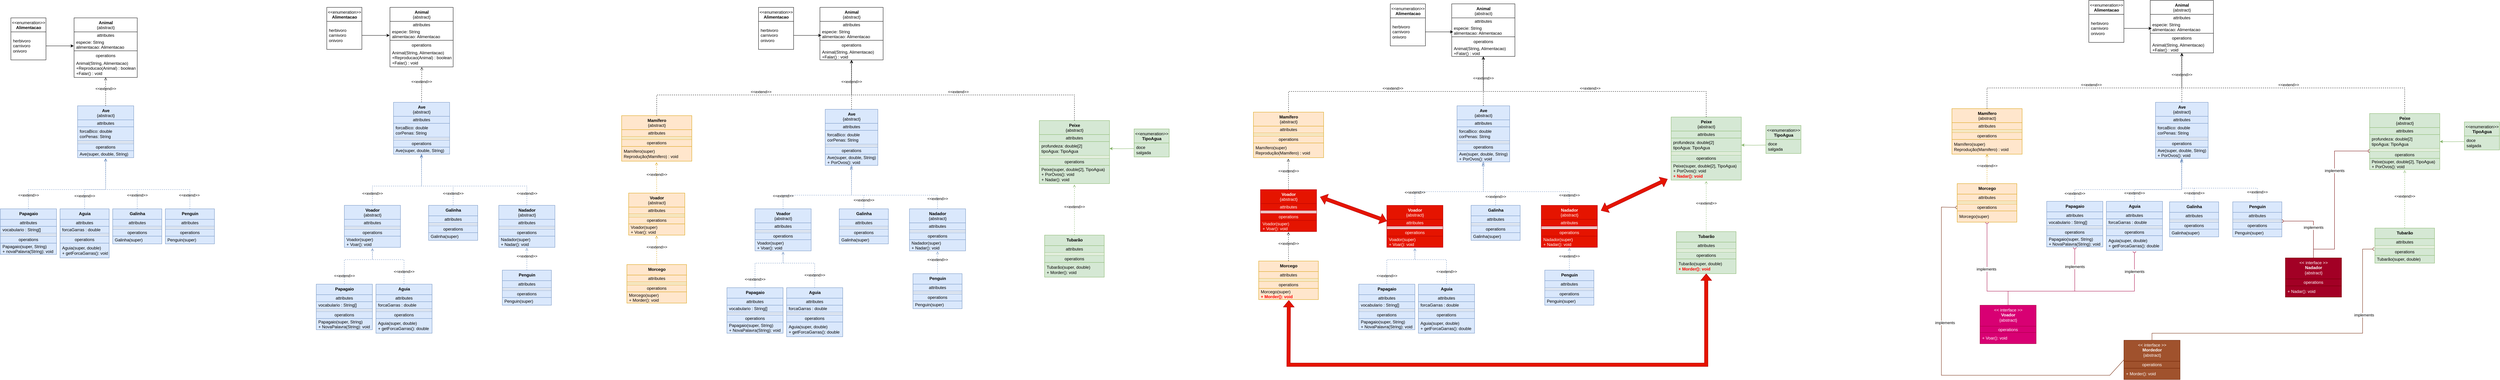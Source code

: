 <mxfile version="17.4.0" type="github">
  <diagram id="PspPAJ65O697Nr8jbaSH" name="Page-1">
    <mxGraphModel dx="1117" dy="1674" grid="1" gridSize="10" guides="1" tooltips="1" connect="1" arrows="1" fold="1" page="1" pageScale="1" pageWidth="850" pageHeight="1100" math="0" shadow="0">
      <root>
        <mxCell id="0" />
        <mxCell id="1" parent="0" />
        <mxCell id="MnjYiq1FnYHQLpN_dNn3-6" value="&amp;lt;&amp;lt;extend&amp;gt;&amp;gt;" style="html=1;verticalAlign=bottom;labelBackgroundColor=none;endArrow=open;endFill=0;dashed=1;rounded=0;exitX=0.5;exitY=0;exitDx=0;exitDy=0;entryX=0.5;entryY=1;entryDx=0;entryDy=0;" edge="1" parent="1" source="MnjYiq1FnYHQLpN_dNn3-72" target="MnjYiq1FnYHQLpN_dNn3-62">
          <mxGeometry width="160" relative="1" as="geometry">
            <mxPoint x="580" y="-820" as="sourcePoint" />
            <mxPoint x="740" y="-820" as="targetPoint" />
          </mxGeometry>
        </mxCell>
        <mxCell id="MnjYiq1FnYHQLpN_dNn3-7" value="&amp;lt;&amp;lt;extend&amp;gt;&amp;gt;" style="html=1;verticalAlign=bottom;labelBackgroundColor=none;endArrow=open;endFill=0;dashed=1;rounded=0;exitX=0.5;exitY=0;exitDx=0;exitDy=0;entryX=0.501;entryY=1.112;entryDx=0;entryDy=0;entryPerimeter=0;fillColor=#dae8fc;strokeColor=#6c8ebf;" edge="1" parent="1" source="MnjYiq1FnYHQLpN_dNn3-85" target="MnjYiq1FnYHQLpN_dNn3-77">
          <mxGeometry x="-0.719" width="160" relative="1" as="geometry">
            <mxPoint x="535" y="-490" as="sourcePoint" />
            <mxPoint x="600" y="-630" as="targetPoint" />
            <Array as="points">
              <mxPoint x="540" y="-550" />
              <mxPoint x="600" y="-550" />
            </Array>
            <mxPoint as="offset" />
          </mxGeometry>
        </mxCell>
        <mxCell id="MnjYiq1FnYHQLpN_dNn3-8" value="&amp;lt;&amp;lt;extend&amp;gt;&amp;gt;" style="html=1;verticalAlign=bottom;labelBackgroundColor=none;endArrow=open;endFill=0;dashed=1;rounded=0;exitX=0.5;exitY=0;exitDx=0;exitDy=0;entryX=0.501;entryY=1.147;entryDx=0;entryDy=0;entryPerimeter=0;fillColor=#dae8fc;strokeColor=#6c8ebf;" edge="1" parent="1" source="MnjYiq1FnYHQLpN_dNn3-97" target="MnjYiq1FnYHQLpN_dNn3-77">
          <mxGeometry x="-0.743" width="160" relative="1" as="geometry">
            <mxPoint x="685" y="-490" as="sourcePoint" />
            <mxPoint x="600" y="-610" as="targetPoint" />
            <Array as="points">
              <mxPoint x="690" y="-550" />
              <mxPoint x="600" y="-550" />
            </Array>
            <mxPoint as="offset" />
          </mxGeometry>
        </mxCell>
        <mxCell id="MnjYiq1FnYHQLpN_dNn3-12" value="&amp;lt;&amp;lt;extend&amp;gt;&amp;gt;" style="html=1;verticalAlign=bottom;labelBackgroundColor=none;endArrow=open;endFill=0;dashed=1;rounded=0;exitX=0.5;exitY=0;exitDx=0;exitDy=0;entryX=0.501;entryY=1.112;entryDx=0;entryDy=0;entryPerimeter=0;fillColor=#dae8fc;strokeColor=#6c8ebf;" edge="1" parent="1" source="MnjYiq1FnYHQLpN_dNn3-79" target="MnjYiq1FnYHQLpN_dNn3-77">
          <mxGeometry x="-0.835" width="160" relative="1" as="geometry">
            <mxPoint x="385" y="-490" as="sourcePoint" />
            <mxPoint x="570" y="-620" as="targetPoint" />
            <Array as="points">
              <mxPoint x="380" y="-550" />
              <mxPoint x="600" y="-550" />
            </Array>
            <mxPoint as="offset" />
          </mxGeometry>
        </mxCell>
        <mxCell id="MnjYiq1FnYHQLpN_dNn3-13" value="&amp;lt;&amp;lt;extend&amp;gt;&amp;gt;" style="html=1;verticalAlign=bottom;labelBackgroundColor=none;endArrow=open;endFill=0;dashed=1;rounded=0;exitX=0.5;exitY=0;exitDx=0;exitDy=0;entryX=0.497;entryY=1.112;entryDx=0;entryDy=0;entryPerimeter=0;fillColor=#dae8fc;strokeColor=#6c8ebf;" edge="1" parent="1" source="MnjYiq1FnYHQLpN_dNn3-91" target="MnjYiq1FnYHQLpN_dNn3-77">
          <mxGeometry x="-0.844" y="2" width="160" relative="1" as="geometry">
            <mxPoint x="840" y="-490" as="sourcePoint" />
            <mxPoint x="610" y="-620" as="targetPoint" />
            <Array as="points">
              <mxPoint x="840" y="-550" />
              <mxPoint x="600" y="-550" />
            </Array>
            <mxPoint as="offset" />
          </mxGeometry>
        </mxCell>
        <mxCell id="MnjYiq1FnYHQLpN_dNn3-62" value="&lt;b&gt;Animal&lt;/b&gt;&lt;br&gt;{abstract}" style="swimlane;fontStyle=0;align=center;verticalAlign=top;childLayout=stackLayout;horizontal=1;startSize=40;horizontalStack=0;resizeParent=1;resizeParentMax=0;resizeLast=0;collapsible=0;marginBottom=0;html=1;" vertex="1" parent="1">
          <mxGeometry x="510" y="-1040" width="180" height="170" as="geometry" />
        </mxCell>
        <mxCell id="MnjYiq1FnYHQLpN_dNn3-63" value="attributes" style="text;html=1;strokeColor=none;fillColor=none;align=center;verticalAlign=middle;spacingLeft=4;spacingRight=4;overflow=hidden;rotatable=0;points=[[0,0.5],[1,0.5]];portConstraint=eastwest;" vertex="1" parent="MnjYiq1FnYHQLpN_dNn3-62">
          <mxGeometry y="40" width="180" height="20" as="geometry" />
        </mxCell>
        <mxCell id="MnjYiq1FnYHQLpN_dNn3-64" value="especie: String&lt;br&gt;alimentacao: Alimentacao" style="text;html=1;strokeColor=none;fillColor=none;align=left;verticalAlign=middle;spacingLeft=4;spacingRight=4;overflow=hidden;rotatable=0;points=[[0,0.5],[1,0.5]];portConstraint=eastwest;" vertex="1" parent="MnjYiq1FnYHQLpN_dNn3-62">
          <mxGeometry y="60" width="180" height="30" as="geometry" />
        </mxCell>
        <mxCell id="MnjYiq1FnYHQLpN_dNn3-67" value="" style="line;strokeWidth=1;fillColor=none;align=left;verticalAlign=middle;spacingTop=-1;spacingLeft=3;spacingRight=3;rotatable=0;labelPosition=right;points=[];portConstraint=eastwest;" vertex="1" parent="MnjYiq1FnYHQLpN_dNn3-62">
          <mxGeometry y="90" width="180" height="8" as="geometry" />
        </mxCell>
        <mxCell id="MnjYiq1FnYHQLpN_dNn3-68" value="operations" style="text;html=1;strokeColor=none;fillColor=none;align=center;verticalAlign=middle;spacingLeft=4;spacingRight=4;overflow=hidden;rotatable=0;points=[[0,0.5],[1,0.5]];portConstraint=eastwest;" vertex="1" parent="MnjYiq1FnYHQLpN_dNn3-62">
          <mxGeometry y="98" width="180" height="20" as="geometry" />
        </mxCell>
        <mxCell id="MnjYiq1FnYHQLpN_dNn3-69" value="Animal(String, Alimentacao)&lt;br&gt;+Reproducao(Animal) : boolean&lt;br&gt;+Falar() : void" style="text;html=1;strokeColor=none;fillColor=none;align=left;verticalAlign=middle;spacingLeft=4;spacingRight=4;overflow=hidden;rotatable=0;points=[[0,0.5],[1,0.5]];portConstraint=eastwest;" vertex="1" parent="MnjYiq1FnYHQLpN_dNn3-62">
          <mxGeometry y="118" width="180" height="52" as="geometry" />
        </mxCell>
        <mxCell id="MnjYiq1FnYHQLpN_dNn3-70" value="&amp;lt;&amp;lt;enumeration&amp;gt;&amp;gt;&lt;br&gt;&lt;b&gt;Alimentacao&lt;/b&gt;" style="swimlane;fontStyle=0;align=center;verticalAlign=top;childLayout=stackLayout;horizontal=1;startSize=40;horizontalStack=0;resizeParent=1;resizeParentMax=0;resizeLast=0;collapsible=0;marginBottom=0;html=1;" vertex="1" parent="1">
          <mxGeometry x="330" y="-1040" width="100" height="120" as="geometry" />
        </mxCell>
        <mxCell id="MnjYiq1FnYHQLpN_dNn3-71" value="herbivoro&lt;br&gt;carnivoro&lt;br&gt;onivoro" style="text;html=1;strokeColor=none;fillColor=none;align=left;verticalAlign=middle;spacingLeft=4;spacingRight=4;overflow=hidden;rotatable=0;points=[[0,0.5],[1,0.5]];portConstraint=eastwest;" vertex="1" parent="MnjYiq1FnYHQLpN_dNn3-70">
          <mxGeometry y="40" width="100" height="80" as="geometry" />
        </mxCell>
        <mxCell id="MnjYiq1FnYHQLpN_dNn3-72" value="&lt;b&gt;Ave&lt;br&gt;&lt;/b&gt;{abstract}" style="swimlane;fontStyle=0;align=center;verticalAlign=top;childLayout=stackLayout;horizontal=1;startSize=40;horizontalStack=0;resizeParent=1;resizeParentMax=0;resizeLast=0;collapsible=0;marginBottom=0;html=1;fillColor=#dae8fc;strokeColor=#6c8ebf;" vertex="1" parent="1">
          <mxGeometry x="520" y="-789" width="160" height="148" as="geometry" />
        </mxCell>
        <mxCell id="MnjYiq1FnYHQLpN_dNn3-73" value="attributes" style="text;html=1;strokeColor=#6c8ebf;fillColor=#dae8fc;align=center;verticalAlign=middle;spacingLeft=4;spacingRight=4;overflow=hidden;rotatable=0;points=[[0,0.5],[1,0.5]];portConstraint=eastwest;" vertex="1" parent="MnjYiq1FnYHQLpN_dNn3-72">
          <mxGeometry y="40" width="160" height="20" as="geometry" />
        </mxCell>
        <mxCell id="MnjYiq1FnYHQLpN_dNn3-74" value="forcaBico: double&lt;br&gt;corPenas: String" style="text;html=1;strokeColor=#6c8ebf;fillColor=#dae8fc;align=left;verticalAlign=middle;spacingLeft=4;spacingRight=4;overflow=hidden;rotatable=0;points=[[0,0.5],[1,0.5]];portConstraint=eastwest;" vertex="1" parent="MnjYiq1FnYHQLpN_dNn3-72">
          <mxGeometry y="60" width="160" height="40" as="geometry" />
        </mxCell>
        <mxCell id="MnjYiq1FnYHQLpN_dNn3-75" value="" style="line;strokeWidth=1;fillColor=#dae8fc;align=left;verticalAlign=middle;spacingTop=-1;spacingLeft=3;spacingRight=3;rotatable=0;labelPosition=right;points=[];portConstraint=eastwest;strokeColor=#6c8ebf;" vertex="1" parent="MnjYiq1FnYHQLpN_dNn3-72">
          <mxGeometry y="100" width="160" height="8" as="geometry" />
        </mxCell>
        <mxCell id="MnjYiq1FnYHQLpN_dNn3-76" value="operations" style="text;html=1;strokeColor=#6c8ebf;fillColor=#dae8fc;align=center;verticalAlign=middle;spacingLeft=4;spacingRight=4;overflow=hidden;rotatable=0;points=[[0,0.5],[1,0.5]];portConstraint=eastwest;" vertex="1" parent="MnjYiq1FnYHQLpN_dNn3-72">
          <mxGeometry y="108" width="160" height="20" as="geometry" />
        </mxCell>
        <mxCell id="MnjYiq1FnYHQLpN_dNn3-77" value="Ave(super, double, String)" style="text;html=1;strokeColor=#6c8ebf;fillColor=#dae8fc;align=left;verticalAlign=middle;spacingLeft=4;spacingRight=4;overflow=hidden;rotatable=0;points=[[0,0.5],[1,0.5]];portConstraint=eastwest;" vertex="1" parent="MnjYiq1FnYHQLpN_dNn3-72">
          <mxGeometry y="128" width="160" height="20" as="geometry" />
        </mxCell>
        <mxCell id="MnjYiq1FnYHQLpN_dNn3-79" value="&lt;b&gt;Papagaio&lt;/b&gt;" style="swimlane;fontStyle=0;align=center;verticalAlign=top;childLayout=stackLayout;horizontal=1;startSize=30;horizontalStack=0;resizeParent=1;resizeParentMax=0;resizeLast=0;collapsible=0;marginBottom=0;html=1;fillColor=#dae8fc;strokeColor=#6c8ebf;" vertex="1" parent="1">
          <mxGeometry x="300" y="-495" width="160" height="130" as="geometry" />
        </mxCell>
        <mxCell id="MnjYiq1FnYHQLpN_dNn3-80" value="attributes" style="text;html=1;strokeColor=#6c8ebf;fillColor=#dae8fc;align=center;verticalAlign=middle;spacingLeft=4;spacingRight=4;overflow=hidden;rotatable=0;points=[[0,0.5],[1,0.5]];portConstraint=eastwest;" vertex="1" parent="MnjYiq1FnYHQLpN_dNn3-79">
          <mxGeometry y="30" width="160" height="20" as="geometry" />
        </mxCell>
        <mxCell id="MnjYiq1FnYHQLpN_dNn3-81" value="vocabulario : String[]" style="text;html=1;strokeColor=#6c8ebf;fillColor=#dae8fc;align=left;verticalAlign=middle;spacingLeft=4;spacingRight=4;overflow=hidden;rotatable=0;points=[[0,0.5],[1,0.5]];portConstraint=eastwest;" vertex="1" parent="MnjYiq1FnYHQLpN_dNn3-79">
          <mxGeometry y="50" width="160" height="20" as="geometry" />
        </mxCell>
        <mxCell id="MnjYiq1FnYHQLpN_dNn3-82" value="" style="line;strokeWidth=1;fillColor=#dae8fc;align=left;verticalAlign=middle;spacingTop=-1;spacingLeft=3;spacingRight=3;rotatable=0;labelPosition=right;points=[];portConstraint=eastwest;strokeColor=#6c8ebf;" vertex="1" parent="MnjYiq1FnYHQLpN_dNn3-79">
          <mxGeometry y="70" width="160" height="8" as="geometry" />
        </mxCell>
        <mxCell id="MnjYiq1FnYHQLpN_dNn3-83" value="operations" style="text;html=1;strokeColor=#6c8ebf;fillColor=#dae8fc;align=center;verticalAlign=middle;spacingLeft=4;spacingRight=4;overflow=hidden;rotatable=0;points=[[0,0.5],[1,0.5]];portConstraint=eastwest;" vertex="1" parent="MnjYiq1FnYHQLpN_dNn3-79">
          <mxGeometry y="78" width="160" height="20" as="geometry" />
        </mxCell>
        <mxCell id="MnjYiq1FnYHQLpN_dNn3-84" value="Papagaio(super, String)&lt;br&gt;+ novaPalavra(String): void" style="text;html=1;strokeColor=#6c8ebf;fillColor=#dae8fc;align=left;verticalAlign=middle;spacingLeft=4;spacingRight=4;overflow=hidden;rotatable=0;points=[[0,0.5],[1,0.5]];portConstraint=eastwest;" vertex="1" parent="MnjYiq1FnYHQLpN_dNn3-79">
          <mxGeometry y="98" width="160" height="32" as="geometry" />
        </mxCell>
        <mxCell id="MnjYiq1FnYHQLpN_dNn3-85" value="&lt;b&gt;Aguia&lt;/b&gt;" style="swimlane;fontStyle=0;align=center;verticalAlign=top;childLayout=stackLayout;horizontal=1;startSize=30;horizontalStack=0;resizeParent=1;resizeParentMax=0;resizeLast=0;collapsible=0;marginBottom=0;html=1;fillColor=#dae8fc;strokeColor=#6c8ebf;" vertex="1" parent="1">
          <mxGeometry x="470" y="-495" width="140" height="140" as="geometry" />
        </mxCell>
        <mxCell id="MnjYiq1FnYHQLpN_dNn3-86" value="attributes" style="text;html=1;strokeColor=#6c8ebf;fillColor=#dae8fc;align=center;verticalAlign=middle;spacingLeft=4;spacingRight=4;overflow=hidden;rotatable=0;points=[[0,0.5],[1,0.5]];portConstraint=eastwest;" vertex="1" parent="MnjYiq1FnYHQLpN_dNn3-85">
          <mxGeometry y="30" width="140" height="20" as="geometry" />
        </mxCell>
        <mxCell id="MnjYiq1FnYHQLpN_dNn3-87" value="forcaGarras : double" style="text;html=1;strokeColor=#6c8ebf;fillColor=#dae8fc;align=left;verticalAlign=middle;spacingLeft=4;spacingRight=4;overflow=hidden;rotatable=0;points=[[0,0.5],[1,0.5]];portConstraint=eastwest;" vertex="1" parent="MnjYiq1FnYHQLpN_dNn3-85">
          <mxGeometry y="50" width="140" height="20" as="geometry" />
        </mxCell>
        <mxCell id="MnjYiq1FnYHQLpN_dNn3-88" value="" style="line;strokeWidth=1;fillColor=#dae8fc;align=left;verticalAlign=middle;spacingTop=-1;spacingLeft=3;spacingRight=3;rotatable=0;labelPosition=right;points=[];portConstraint=eastwest;strokeColor=#6c8ebf;" vertex="1" parent="MnjYiq1FnYHQLpN_dNn3-85">
          <mxGeometry y="70" width="140" height="8" as="geometry" />
        </mxCell>
        <mxCell id="MnjYiq1FnYHQLpN_dNn3-89" value="operations" style="text;html=1;strokeColor=#6c8ebf;fillColor=#dae8fc;align=center;verticalAlign=middle;spacingLeft=4;spacingRight=4;overflow=hidden;rotatable=0;points=[[0,0.5],[1,0.5]];portConstraint=eastwest;" vertex="1" parent="MnjYiq1FnYHQLpN_dNn3-85">
          <mxGeometry y="78" width="140" height="20" as="geometry" />
        </mxCell>
        <mxCell id="MnjYiq1FnYHQLpN_dNn3-90" value="Aguia(super, double)&lt;br&gt;+ getForcaGarras(): void" style="text;html=1;strokeColor=#6c8ebf;fillColor=#dae8fc;align=left;verticalAlign=middle;spacingLeft=4;spacingRight=4;overflow=hidden;rotatable=0;points=[[0,0.5],[1,0.5]];portConstraint=eastwest;" vertex="1" parent="MnjYiq1FnYHQLpN_dNn3-85">
          <mxGeometry y="98" width="140" height="42" as="geometry" />
        </mxCell>
        <mxCell id="MnjYiq1FnYHQLpN_dNn3-91" value="&lt;b&gt;Penguin&lt;/b&gt;" style="swimlane;fontStyle=0;align=center;verticalAlign=top;childLayout=stackLayout;horizontal=1;startSize=30;horizontalStack=0;resizeParent=1;resizeParentMax=0;resizeLast=0;collapsible=0;marginBottom=0;html=1;fillColor=#dae8fc;strokeColor=#6c8ebf;" vertex="1" parent="1">
          <mxGeometry x="770" y="-495" width="140" height="100" as="geometry" />
        </mxCell>
        <mxCell id="MnjYiq1FnYHQLpN_dNn3-92" value="attributes" style="text;html=1;strokeColor=#6c8ebf;fillColor=#dae8fc;align=center;verticalAlign=middle;spacingLeft=4;spacingRight=4;overflow=hidden;rotatable=0;points=[[0,0.5],[1,0.5]];portConstraint=eastwest;" vertex="1" parent="MnjYiq1FnYHQLpN_dNn3-91">
          <mxGeometry y="30" width="140" height="20" as="geometry" />
        </mxCell>
        <mxCell id="MnjYiq1FnYHQLpN_dNn3-94" value="" style="line;strokeWidth=1;fillColor=#dae8fc;align=left;verticalAlign=middle;spacingTop=-1;spacingLeft=3;spacingRight=3;rotatable=0;labelPosition=right;points=[];portConstraint=eastwest;strokeColor=#6c8ebf;" vertex="1" parent="MnjYiq1FnYHQLpN_dNn3-91">
          <mxGeometry y="50" width="140" height="8" as="geometry" />
        </mxCell>
        <mxCell id="MnjYiq1FnYHQLpN_dNn3-95" value="operations" style="text;html=1;strokeColor=#6c8ebf;fillColor=#dae8fc;align=center;verticalAlign=middle;spacingLeft=4;spacingRight=4;overflow=hidden;rotatable=0;points=[[0,0.5],[1,0.5]];portConstraint=eastwest;" vertex="1" parent="MnjYiq1FnYHQLpN_dNn3-91">
          <mxGeometry y="58" width="140" height="20" as="geometry" />
        </mxCell>
        <mxCell id="MnjYiq1FnYHQLpN_dNn3-96" value="Penguin(super)" style="text;html=1;strokeColor=#6c8ebf;fillColor=#dae8fc;align=left;verticalAlign=middle;spacingLeft=4;spacingRight=4;overflow=hidden;rotatable=0;points=[[0,0.5],[1,0.5]];portConstraint=eastwest;" vertex="1" parent="MnjYiq1FnYHQLpN_dNn3-91">
          <mxGeometry y="78" width="140" height="22" as="geometry" />
        </mxCell>
        <mxCell id="MnjYiq1FnYHQLpN_dNn3-97" value="&lt;b&gt;Galinha&lt;/b&gt;" style="swimlane;fontStyle=0;align=center;verticalAlign=top;childLayout=stackLayout;horizontal=1;startSize=30;horizontalStack=0;resizeParent=1;resizeParentMax=0;resizeLast=0;collapsible=0;marginBottom=0;html=1;fillColor=#dae8fc;strokeColor=#6c8ebf;" vertex="1" parent="1">
          <mxGeometry x="620" y="-495" width="140" height="100" as="geometry" />
        </mxCell>
        <mxCell id="MnjYiq1FnYHQLpN_dNn3-98" value="attributes" style="text;html=1;strokeColor=#6c8ebf;fillColor=#dae8fc;align=center;verticalAlign=middle;spacingLeft=4;spacingRight=4;overflow=hidden;rotatable=0;points=[[0,0.5],[1,0.5]];portConstraint=eastwest;" vertex="1" parent="MnjYiq1FnYHQLpN_dNn3-97">
          <mxGeometry y="30" width="140" height="20" as="geometry" />
        </mxCell>
        <mxCell id="MnjYiq1FnYHQLpN_dNn3-100" value="" style="line;strokeWidth=1;fillColor=#dae8fc;align=left;verticalAlign=middle;spacingTop=-1;spacingLeft=3;spacingRight=3;rotatable=0;labelPosition=right;points=[];portConstraint=eastwest;strokeColor=#6c8ebf;" vertex="1" parent="MnjYiq1FnYHQLpN_dNn3-97">
          <mxGeometry y="50" width="140" height="8" as="geometry" />
        </mxCell>
        <mxCell id="MnjYiq1FnYHQLpN_dNn3-101" value="operations" style="text;html=1;strokeColor=#6c8ebf;fillColor=#dae8fc;align=center;verticalAlign=middle;spacingLeft=4;spacingRight=4;overflow=hidden;rotatable=0;points=[[0,0.5],[1,0.5]];portConstraint=eastwest;" vertex="1" parent="MnjYiq1FnYHQLpN_dNn3-97">
          <mxGeometry y="58" width="140" height="20" as="geometry" />
        </mxCell>
        <mxCell id="MnjYiq1FnYHQLpN_dNn3-102" value="Galinha(super)&lt;br&gt;" style="text;html=1;strokeColor=#6c8ebf;fillColor=#dae8fc;align=left;verticalAlign=middle;spacingLeft=4;spacingRight=4;overflow=hidden;rotatable=0;points=[[0,0.5],[1,0.5]];portConstraint=eastwest;" vertex="1" parent="MnjYiq1FnYHQLpN_dNn3-97">
          <mxGeometry y="78" width="140" height="22" as="geometry" />
        </mxCell>
        <mxCell id="MnjYiq1FnYHQLpN_dNn3-104" style="edgeStyle=orthogonalEdgeStyle;rounded=0;orthogonalLoop=1;jettySize=auto;html=1;" edge="1" parent="1" source="MnjYiq1FnYHQLpN_dNn3-71">
          <mxGeometry relative="1" as="geometry">
            <mxPoint x="509" y="-960" as="targetPoint" />
          </mxGeometry>
        </mxCell>
        <mxCell id="MnjYiq1FnYHQLpN_dNn3-106" value="&amp;lt;&amp;lt;extend&amp;gt;&amp;gt;" style="html=1;verticalAlign=bottom;labelBackgroundColor=none;endArrow=open;endFill=0;dashed=1;rounded=0;exitX=0.5;exitY=0;exitDx=0;exitDy=0;entryX=0.5;entryY=1.076;entryDx=0;entryDy=0;entryPerimeter=0;fillColor=#dae8fc;strokeColor=#6c8ebf;" edge="1" parent="1" source="MnjYiq1FnYHQLpN_dNn3-130" target="MnjYiq1FnYHQLpN_dNn3-158">
          <mxGeometry x="-0.719" width="160" relative="1" as="geometry">
            <mxPoint x="1435" y="-500" as="sourcePoint" />
            <mxPoint x="1500" y="-640" as="targetPoint" />
            <Array as="points">
              <mxPoint x="1450" y="-350" />
              <mxPoint x="1360" y="-350" />
            </Array>
            <mxPoint as="offset" />
          </mxGeometry>
        </mxCell>
        <mxCell id="MnjYiq1FnYHQLpN_dNn3-107" value="&amp;lt;&amp;lt;extend&amp;gt;&amp;gt;" style="html=1;verticalAlign=bottom;labelBackgroundColor=none;endArrow=open;endFill=0;dashed=1;rounded=0;exitX=0.5;exitY=0;exitDx=0;exitDy=0;entryX=0.501;entryY=1.147;entryDx=0;entryDy=0;entryPerimeter=0;fillColor=#dae8fc;strokeColor=#6c8ebf;" edge="1" parent="1" source="MnjYiq1FnYHQLpN_dNn3-141" target="MnjYiq1FnYHQLpN_dNn3-123">
          <mxGeometry x="-0.785" width="160" relative="1" as="geometry">
            <mxPoint x="1585" y="-500" as="sourcePoint" />
            <mxPoint x="1500" y="-620" as="targetPoint" />
            <Array as="points">
              <mxPoint x="1590" y="-560" />
              <mxPoint x="1500" y="-560" />
            </Array>
            <mxPoint as="offset" />
          </mxGeometry>
        </mxCell>
        <mxCell id="MnjYiq1FnYHQLpN_dNn3-108" value="&amp;lt;&amp;lt;extend&amp;gt;&amp;gt;" style="html=1;verticalAlign=bottom;labelBackgroundColor=none;endArrow=open;endFill=0;dashed=1;rounded=0;exitX=0.5;exitY=0;exitDx=0;exitDy=0;entryX=0.5;entryY=1.076;entryDx=0;entryDy=0;entryPerimeter=0;fillColor=#dae8fc;strokeColor=#6c8ebf;" edge="1" parent="1" source="MnjYiq1FnYHQLpN_dNn3-124" target="MnjYiq1FnYHQLpN_dNn3-158">
          <mxGeometry x="-0.835" width="160" relative="1" as="geometry">
            <mxPoint x="1285" y="-500" as="sourcePoint" />
            <mxPoint x="1470" y="-630" as="targetPoint" />
            <Array as="points">
              <mxPoint x="1280" y="-350" />
              <mxPoint x="1360" y="-350" />
            </Array>
            <mxPoint as="offset" />
          </mxGeometry>
        </mxCell>
        <mxCell id="MnjYiq1FnYHQLpN_dNn3-109" value="&amp;lt;&amp;lt;extend&amp;gt;&amp;gt;" style="html=1;verticalAlign=bottom;labelBackgroundColor=none;endArrow=open;endFill=0;dashed=1;rounded=0;exitX=0.5;exitY=0;exitDx=0;exitDy=0;entryX=0.497;entryY=1.112;entryDx=0;entryDy=0;entryPerimeter=0;fillColor=#dae8fc;strokeColor=#6c8ebf;" edge="1" parent="1" source="MnjYiq1FnYHQLpN_dNn3-208" target="MnjYiq1FnYHQLpN_dNn3-123">
          <mxGeometry x="-0.887" width="160" relative="1" as="geometry">
            <mxPoint x="1740" y="-500" as="sourcePoint" />
            <mxPoint x="1510" y="-630" as="targetPoint" />
            <Array as="points">
              <mxPoint x="1800" y="-560" />
              <mxPoint x="1500" y="-560" />
            </Array>
            <mxPoint as="offset" />
          </mxGeometry>
        </mxCell>
        <mxCell id="MnjYiq1FnYHQLpN_dNn3-110" value="&lt;b&gt;Animal&lt;/b&gt;&lt;br&gt;{abstract}" style="swimlane;fontStyle=0;align=center;verticalAlign=top;childLayout=stackLayout;horizontal=1;startSize=40;horizontalStack=0;resizeParent=1;resizeParentMax=0;resizeLast=0;collapsible=0;marginBottom=0;html=1;" vertex="1" parent="1">
          <mxGeometry x="1410" y="-1070" width="180" height="170" as="geometry" />
        </mxCell>
        <mxCell id="MnjYiq1FnYHQLpN_dNn3-111" value="attributes" style="text;html=1;strokeColor=none;fillColor=none;align=center;verticalAlign=middle;spacingLeft=4;spacingRight=4;overflow=hidden;rotatable=0;points=[[0,0.5],[1,0.5]];portConstraint=eastwest;" vertex="1" parent="MnjYiq1FnYHQLpN_dNn3-110">
          <mxGeometry y="40" width="180" height="20" as="geometry" />
        </mxCell>
        <mxCell id="MnjYiq1FnYHQLpN_dNn3-112" value="especie: String&lt;br&gt;alimentacao: Alimentacao" style="text;html=1;strokeColor=none;fillColor=none;align=left;verticalAlign=middle;spacingLeft=4;spacingRight=4;overflow=hidden;rotatable=0;points=[[0,0.5],[1,0.5]];portConstraint=eastwest;" vertex="1" parent="MnjYiq1FnYHQLpN_dNn3-110">
          <mxGeometry y="60" width="180" height="30" as="geometry" />
        </mxCell>
        <mxCell id="MnjYiq1FnYHQLpN_dNn3-113" value="" style="line;strokeWidth=1;fillColor=none;align=left;verticalAlign=middle;spacingTop=-1;spacingLeft=3;spacingRight=3;rotatable=0;labelPosition=right;points=[];portConstraint=eastwest;" vertex="1" parent="MnjYiq1FnYHQLpN_dNn3-110">
          <mxGeometry y="90" width="180" height="8" as="geometry" />
        </mxCell>
        <mxCell id="MnjYiq1FnYHQLpN_dNn3-114" value="operations" style="text;html=1;strokeColor=none;fillColor=none;align=center;verticalAlign=middle;spacingLeft=4;spacingRight=4;overflow=hidden;rotatable=0;points=[[0,0.5],[1,0.5]];portConstraint=eastwest;" vertex="1" parent="MnjYiq1FnYHQLpN_dNn3-110">
          <mxGeometry y="98" width="180" height="20" as="geometry" />
        </mxCell>
        <mxCell id="MnjYiq1FnYHQLpN_dNn3-115" value="Animal(String, Alimentacao)&lt;br&gt;+Reproducao(Animal) : boolean&lt;br&gt;+Falar() : void" style="text;html=1;strokeColor=none;fillColor=none;align=left;verticalAlign=middle;spacingLeft=4;spacingRight=4;overflow=hidden;rotatable=0;points=[[0,0.5],[1,0.5]];portConstraint=eastwest;" vertex="1" parent="MnjYiq1FnYHQLpN_dNn3-110">
          <mxGeometry y="118" width="180" height="52" as="geometry" />
        </mxCell>
        <mxCell id="MnjYiq1FnYHQLpN_dNn3-116" value="&amp;lt;&amp;lt;enumeration&amp;gt;&amp;gt;&lt;br&gt;&lt;b&gt;Alimentacao&lt;/b&gt;" style="swimlane;fontStyle=0;align=center;verticalAlign=top;childLayout=stackLayout;horizontal=1;startSize=40;horizontalStack=0;resizeParent=1;resizeParentMax=0;resizeLast=0;collapsible=0;marginBottom=0;html=1;" vertex="1" parent="1">
          <mxGeometry x="1230" y="-1070" width="100" height="120" as="geometry" />
        </mxCell>
        <mxCell id="MnjYiq1FnYHQLpN_dNn3-117" value="herbivoro&lt;br&gt;carnivoro&lt;br&gt;onivoro" style="text;html=1;strokeColor=none;fillColor=none;align=left;verticalAlign=middle;spacingLeft=4;spacingRight=4;overflow=hidden;rotatable=0;points=[[0,0.5],[1,0.5]];portConstraint=eastwest;" vertex="1" parent="MnjYiq1FnYHQLpN_dNn3-116">
          <mxGeometry y="40" width="100" height="80" as="geometry" />
        </mxCell>
        <mxCell id="MnjYiq1FnYHQLpN_dNn3-118" value="&lt;b&gt;Ave&lt;br&gt;&lt;/b&gt;{abstract}" style="swimlane;fontStyle=0;align=center;verticalAlign=top;childLayout=stackLayout;horizontal=1;startSize=40;horizontalStack=0;resizeParent=1;resizeParentMax=0;resizeLast=0;collapsible=0;marginBottom=0;html=1;fillColor=#dae8fc;strokeColor=#6c8ebf;" vertex="1" parent="1">
          <mxGeometry x="1420" y="-799" width="160" height="148" as="geometry" />
        </mxCell>
        <mxCell id="MnjYiq1FnYHQLpN_dNn3-119" value="attributes" style="text;html=1;strokeColor=#6c8ebf;fillColor=#dae8fc;align=center;verticalAlign=middle;spacingLeft=4;spacingRight=4;overflow=hidden;rotatable=0;points=[[0,0.5],[1,0.5]];portConstraint=eastwest;" vertex="1" parent="MnjYiq1FnYHQLpN_dNn3-118">
          <mxGeometry y="40" width="160" height="20" as="geometry" />
        </mxCell>
        <mxCell id="MnjYiq1FnYHQLpN_dNn3-120" value="forcaBico: double&lt;br&gt;corPenas: String" style="text;html=1;strokeColor=#6c8ebf;fillColor=#dae8fc;align=left;verticalAlign=middle;spacingLeft=4;spacingRight=4;overflow=hidden;rotatable=0;points=[[0,0.5],[1,0.5]];portConstraint=eastwest;" vertex="1" parent="MnjYiq1FnYHQLpN_dNn3-118">
          <mxGeometry y="60" width="160" height="40" as="geometry" />
        </mxCell>
        <mxCell id="MnjYiq1FnYHQLpN_dNn3-121" value="" style="line;strokeWidth=1;fillColor=#dae8fc;align=left;verticalAlign=middle;spacingTop=-1;spacingLeft=3;spacingRight=3;rotatable=0;labelPosition=right;points=[];portConstraint=eastwest;strokeColor=#6c8ebf;" vertex="1" parent="MnjYiq1FnYHQLpN_dNn3-118">
          <mxGeometry y="100" width="160" height="8" as="geometry" />
        </mxCell>
        <mxCell id="MnjYiq1FnYHQLpN_dNn3-122" value="operations" style="text;html=1;strokeColor=#6c8ebf;fillColor=#dae8fc;align=center;verticalAlign=middle;spacingLeft=4;spacingRight=4;overflow=hidden;rotatable=0;points=[[0,0.5],[1,0.5]];portConstraint=eastwest;" vertex="1" parent="MnjYiq1FnYHQLpN_dNn3-118">
          <mxGeometry y="108" width="160" height="20" as="geometry" />
        </mxCell>
        <mxCell id="MnjYiq1FnYHQLpN_dNn3-123" value="Ave(super, double, String)" style="text;html=1;strokeColor=#6c8ebf;fillColor=#dae8fc;align=left;verticalAlign=middle;spacingLeft=4;spacingRight=4;overflow=hidden;rotatable=0;points=[[0,0.5],[1,0.5]];portConstraint=eastwest;" vertex="1" parent="MnjYiq1FnYHQLpN_dNn3-118">
          <mxGeometry y="128" width="160" height="20" as="geometry" />
        </mxCell>
        <mxCell id="MnjYiq1FnYHQLpN_dNn3-124" value="&lt;b&gt;Papagaio&lt;/b&gt;" style="swimlane;fontStyle=0;align=center;verticalAlign=top;childLayout=stackLayout;horizontal=1;startSize=30;horizontalStack=0;resizeParent=1;resizeParentMax=0;resizeLast=0;collapsible=0;marginBottom=0;html=1;fillColor=#dae8fc;strokeColor=#6c8ebf;" vertex="1" parent="1">
          <mxGeometry x="1200" y="-280" width="160" height="130" as="geometry" />
        </mxCell>
        <mxCell id="MnjYiq1FnYHQLpN_dNn3-125" value="attributes" style="text;html=1;strokeColor=#6c8ebf;fillColor=#dae8fc;align=center;verticalAlign=middle;spacingLeft=4;spacingRight=4;overflow=hidden;rotatable=0;points=[[0,0.5],[1,0.5]];portConstraint=eastwest;" vertex="1" parent="MnjYiq1FnYHQLpN_dNn3-124">
          <mxGeometry y="30" width="160" height="20" as="geometry" />
        </mxCell>
        <mxCell id="MnjYiq1FnYHQLpN_dNn3-126" value="vocabulario : String[]" style="text;html=1;strokeColor=#6c8ebf;fillColor=#dae8fc;align=left;verticalAlign=middle;spacingLeft=4;spacingRight=4;overflow=hidden;rotatable=0;points=[[0,0.5],[1,0.5]];portConstraint=eastwest;" vertex="1" parent="MnjYiq1FnYHQLpN_dNn3-124">
          <mxGeometry y="50" width="160" height="20" as="geometry" />
        </mxCell>
        <mxCell id="MnjYiq1FnYHQLpN_dNn3-127" value="" style="line;strokeWidth=1;fillColor=#dae8fc;align=left;verticalAlign=middle;spacingTop=-1;spacingLeft=3;spacingRight=3;rotatable=0;labelPosition=right;points=[];portConstraint=eastwest;strokeColor=#6c8ebf;" vertex="1" parent="MnjYiq1FnYHQLpN_dNn3-124">
          <mxGeometry y="70" width="160" height="8" as="geometry" />
        </mxCell>
        <mxCell id="MnjYiq1FnYHQLpN_dNn3-128" value="operations" style="text;html=1;strokeColor=#6c8ebf;fillColor=#dae8fc;align=center;verticalAlign=middle;spacingLeft=4;spacingRight=4;overflow=hidden;rotatable=0;points=[[0,0.5],[1,0.5]];portConstraint=eastwest;" vertex="1" parent="MnjYiq1FnYHQLpN_dNn3-124">
          <mxGeometry y="78" width="160" height="20" as="geometry" />
        </mxCell>
        <mxCell id="MnjYiq1FnYHQLpN_dNn3-129" value="Papagaio(super, String)&lt;br&gt;+ NovaPalavra(String): void" style="text;html=1;strokeColor=#6c8ebf;fillColor=#dae8fc;align=left;verticalAlign=middle;spacingLeft=4;spacingRight=4;overflow=hidden;rotatable=0;points=[[0,0.5],[1,0.5]];portConstraint=eastwest;" vertex="1" parent="MnjYiq1FnYHQLpN_dNn3-124">
          <mxGeometry y="98" width="160" height="32" as="geometry" />
        </mxCell>
        <mxCell id="MnjYiq1FnYHQLpN_dNn3-130" value="&lt;b&gt;Aguia&lt;/b&gt;" style="swimlane;fontStyle=0;align=center;verticalAlign=top;childLayout=stackLayout;horizontal=1;startSize=30;horizontalStack=0;resizeParent=1;resizeParentMax=0;resizeLast=0;collapsible=0;marginBottom=0;html=1;fillColor=#dae8fc;strokeColor=#6c8ebf;" vertex="1" parent="1">
          <mxGeometry x="1370" y="-280" width="160" height="140" as="geometry" />
        </mxCell>
        <mxCell id="MnjYiq1FnYHQLpN_dNn3-131" value="attributes" style="text;html=1;strokeColor=#6c8ebf;fillColor=#dae8fc;align=center;verticalAlign=middle;spacingLeft=4;spacingRight=4;overflow=hidden;rotatable=0;points=[[0,0.5],[1,0.5]];portConstraint=eastwest;" vertex="1" parent="MnjYiq1FnYHQLpN_dNn3-130">
          <mxGeometry y="30" width="160" height="20" as="geometry" />
        </mxCell>
        <mxCell id="MnjYiq1FnYHQLpN_dNn3-132" value="forcaGarras : double" style="text;html=1;strokeColor=#6c8ebf;fillColor=#dae8fc;align=left;verticalAlign=middle;spacingLeft=4;spacingRight=4;overflow=hidden;rotatable=0;points=[[0,0.5],[1,0.5]];portConstraint=eastwest;" vertex="1" parent="MnjYiq1FnYHQLpN_dNn3-130">
          <mxGeometry y="50" width="160" height="20" as="geometry" />
        </mxCell>
        <mxCell id="MnjYiq1FnYHQLpN_dNn3-133" value="" style="line;strokeWidth=1;fillColor=#dae8fc;align=left;verticalAlign=middle;spacingTop=-1;spacingLeft=3;spacingRight=3;rotatable=0;labelPosition=right;points=[];portConstraint=eastwest;strokeColor=#6c8ebf;" vertex="1" parent="MnjYiq1FnYHQLpN_dNn3-130">
          <mxGeometry y="70" width="160" height="8" as="geometry" />
        </mxCell>
        <mxCell id="MnjYiq1FnYHQLpN_dNn3-134" value="operations" style="text;html=1;strokeColor=#6c8ebf;fillColor=#dae8fc;align=center;verticalAlign=middle;spacingLeft=4;spacingRight=4;overflow=hidden;rotatable=0;points=[[0,0.5],[1,0.5]];portConstraint=eastwest;" vertex="1" parent="MnjYiq1FnYHQLpN_dNn3-130">
          <mxGeometry y="78" width="160" height="20" as="geometry" />
        </mxCell>
        <mxCell id="MnjYiq1FnYHQLpN_dNn3-135" value="Aguia(super, double)&lt;br&gt;+ getForcaGarras(): double" style="text;html=1;strokeColor=#6c8ebf;fillColor=#dae8fc;align=left;verticalAlign=middle;spacingLeft=4;spacingRight=4;overflow=hidden;rotatable=0;points=[[0,0.5],[1,0.5]];portConstraint=eastwest;" vertex="1" parent="MnjYiq1FnYHQLpN_dNn3-130">
          <mxGeometry y="98" width="160" height="42" as="geometry" />
        </mxCell>
        <mxCell id="MnjYiq1FnYHQLpN_dNn3-136" value="&lt;b&gt;Penguin&lt;/b&gt;" style="swimlane;fontStyle=0;align=center;verticalAlign=top;childLayout=stackLayout;horizontal=1;startSize=30;horizontalStack=0;resizeParent=1;resizeParentMax=0;resizeLast=0;collapsible=0;marginBottom=0;html=1;fillColor=#dae8fc;strokeColor=#6c8ebf;" vertex="1" parent="1">
          <mxGeometry x="1730" y="-320" width="140" height="100" as="geometry" />
        </mxCell>
        <mxCell id="MnjYiq1FnYHQLpN_dNn3-137" value="attributes" style="text;html=1;strokeColor=#6c8ebf;fillColor=#dae8fc;align=center;verticalAlign=middle;spacingLeft=4;spacingRight=4;overflow=hidden;rotatable=0;points=[[0,0.5],[1,0.5]];portConstraint=eastwest;" vertex="1" parent="MnjYiq1FnYHQLpN_dNn3-136">
          <mxGeometry y="30" width="140" height="20" as="geometry" />
        </mxCell>
        <mxCell id="MnjYiq1FnYHQLpN_dNn3-138" value="" style="line;strokeWidth=1;fillColor=#dae8fc;align=left;verticalAlign=middle;spacingTop=-1;spacingLeft=3;spacingRight=3;rotatable=0;labelPosition=right;points=[];portConstraint=eastwest;strokeColor=#6c8ebf;" vertex="1" parent="MnjYiq1FnYHQLpN_dNn3-136">
          <mxGeometry y="50" width="140" height="8" as="geometry" />
        </mxCell>
        <mxCell id="MnjYiq1FnYHQLpN_dNn3-139" value="operations" style="text;html=1;strokeColor=#6c8ebf;fillColor=#dae8fc;align=center;verticalAlign=middle;spacingLeft=4;spacingRight=4;overflow=hidden;rotatable=0;points=[[0,0.5],[1,0.5]];portConstraint=eastwest;" vertex="1" parent="MnjYiq1FnYHQLpN_dNn3-136">
          <mxGeometry y="58" width="140" height="20" as="geometry" />
        </mxCell>
        <mxCell id="MnjYiq1FnYHQLpN_dNn3-140" value="Penguin(super)" style="text;html=1;strokeColor=#6c8ebf;fillColor=#dae8fc;align=left;verticalAlign=middle;spacingLeft=4;spacingRight=4;overflow=hidden;rotatable=0;points=[[0,0.5],[1,0.5]];portConstraint=eastwest;" vertex="1" parent="MnjYiq1FnYHQLpN_dNn3-136">
          <mxGeometry y="78" width="140" height="22" as="geometry" />
        </mxCell>
        <mxCell id="MnjYiq1FnYHQLpN_dNn3-141" value="&lt;b&gt;Galinha&lt;/b&gt;" style="swimlane;fontStyle=0;align=center;verticalAlign=top;childLayout=stackLayout;horizontal=1;startSize=30;horizontalStack=0;resizeParent=1;resizeParentMax=0;resizeLast=0;collapsible=0;marginBottom=0;html=1;fillColor=#dae8fc;strokeColor=#6c8ebf;" vertex="1" parent="1">
          <mxGeometry x="1520" y="-505" width="140" height="100" as="geometry" />
        </mxCell>
        <mxCell id="MnjYiq1FnYHQLpN_dNn3-142" value="attributes" style="text;html=1;strokeColor=#6c8ebf;fillColor=#dae8fc;align=center;verticalAlign=middle;spacingLeft=4;spacingRight=4;overflow=hidden;rotatable=0;points=[[0,0.5],[1,0.5]];portConstraint=eastwest;" vertex="1" parent="MnjYiq1FnYHQLpN_dNn3-141">
          <mxGeometry y="30" width="140" height="20" as="geometry" />
        </mxCell>
        <mxCell id="MnjYiq1FnYHQLpN_dNn3-143" value="" style="line;strokeWidth=1;fillColor=#dae8fc;align=left;verticalAlign=middle;spacingTop=-1;spacingLeft=3;spacingRight=3;rotatable=0;labelPosition=right;points=[];portConstraint=eastwest;strokeColor=#6c8ebf;" vertex="1" parent="MnjYiq1FnYHQLpN_dNn3-141">
          <mxGeometry y="50" width="140" height="8" as="geometry" />
        </mxCell>
        <mxCell id="MnjYiq1FnYHQLpN_dNn3-144" value="operations" style="text;html=1;strokeColor=#6c8ebf;fillColor=#dae8fc;align=center;verticalAlign=middle;spacingLeft=4;spacingRight=4;overflow=hidden;rotatable=0;points=[[0,0.5],[1,0.5]];portConstraint=eastwest;" vertex="1" parent="MnjYiq1FnYHQLpN_dNn3-141">
          <mxGeometry y="58" width="140" height="20" as="geometry" />
        </mxCell>
        <mxCell id="MnjYiq1FnYHQLpN_dNn3-145" value="Galinha(super)&lt;br&gt;" style="text;html=1;strokeColor=#6c8ebf;fillColor=#dae8fc;align=left;verticalAlign=middle;spacingLeft=4;spacingRight=4;overflow=hidden;rotatable=0;points=[[0,0.5],[1,0.5]];portConstraint=eastwest;" vertex="1" parent="MnjYiq1FnYHQLpN_dNn3-141">
          <mxGeometry y="78" width="140" height="22" as="geometry" />
        </mxCell>
        <mxCell id="MnjYiq1FnYHQLpN_dNn3-146" style="edgeStyle=orthogonalEdgeStyle;rounded=0;orthogonalLoop=1;jettySize=auto;html=1;" edge="1" parent="1" source="MnjYiq1FnYHQLpN_dNn3-117">
          <mxGeometry relative="1" as="geometry">
            <mxPoint x="1409" y="-990" as="targetPoint" />
          </mxGeometry>
        </mxCell>
        <mxCell id="MnjYiq1FnYHQLpN_dNn3-153" value="&lt;b&gt;Voador&lt;br&gt;&lt;/b&gt;{abstract}" style="swimlane;fontStyle=0;align=center;verticalAlign=top;childLayout=stackLayout;horizontal=1;startSize=40;horizontalStack=0;resizeParent=1;resizeParentMax=0;resizeLast=0;collapsible=0;marginBottom=0;html=1;fillColor=#dae8fc;strokeColor=#6c8ebf;" vertex="1" parent="1">
          <mxGeometry x="1280" y="-505" width="160" height="120" as="geometry" />
        </mxCell>
        <mxCell id="MnjYiq1FnYHQLpN_dNn3-154" value="attributes" style="text;html=1;strokeColor=#6c8ebf;fillColor=#dae8fc;align=center;verticalAlign=middle;spacingLeft=4;spacingRight=4;overflow=hidden;rotatable=0;points=[[0,0.5],[1,0.5]];portConstraint=eastwest;" vertex="1" parent="MnjYiq1FnYHQLpN_dNn3-153">
          <mxGeometry y="40" width="160" height="20" as="geometry" />
        </mxCell>
        <mxCell id="MnjYiq1FnYHQLpN_dNn3-156" value="" style="line;strokeWidth=1;fillColor=#dae8fc;align=left;verticalAlign=middle;spacingTop=-1;spacingLeft=3;spacingRight=3;rotatable=0;labelPosition=right;points=[];portConstraint=eastwest;strokeColor=#6c8ebf;" vertex="1" parent="MnjYiq1FnYHQLpN_dNn3-153">
          <mxGeometry y="60" width="160" height="8" as="geometry" />
        </mxCell>
        <mxCell id="MnjYiq1FnYHQLpN_dNn3-157" value="operations" style="text;html=1;strokeColor=#6c8ebf;fillColor=#dae8fc;align=center;verticalAlign=middle;spacingLeft=4;spacingRight=4;overflow=hidden;rotatable=0;points=[[0,0.5],[1,0.5]];portConstraint=eastwest;" vertex="1" parent="MnjYiq1FnYHQLpN_dNn3-153">
          <mxGeometry y="68" width="160" height="20" as="geometry" />
        </mxCell>
        <mxCell id="MnjYiq1FnYHQLpN_dNn3-158" value="Voador(super)&lt;br&gt;+ Voar(): void" style="text;html=1;strokeColor=#6c8ebf;fillColor=#dae8fc;align=left;verticalAlign=middle;spacingLeft=4;spacingRight=4;overflow=hidden;rotatable=0;points=[[0,0.5],[1,0.5]];portConstraint=eastwest;" vertex="1" parent="MnjYiq1FnYHQLpN_dNn3-153">
          <mxGeometry y="88" width="160" height="32" as="geometry" />
        </mxCell>
        <mxCell id="MnjYiq1FnYHQLpN_dNn3-159" value="&amp;lt;&amp;lt;extend&amp;gt;&amp;gt;" style="html=1;verticalAlign=bottom;labelBackgroundColor=none;endArrow=open;endFill=0;dashed=1;rounded=0;exitX=0.5;exitY=0;exitDx=0;exitDy=0;entryX=0.5;entryY=0.978;entryDx=0;entryDy=0;entryPerimeter=0;fillColor=#dae8fc;strokeColor=#6c8ebf;" edge="1" parent="1" source="MnjYiq1FnYHQLpN_dNn3-153" target="MnjYiq1FnYHQLpN_dNn3-123">
          <mxGeometry x="-0.825" width="160" relative="1" as="geometry">
            <mxPoint x="1750" y="-495" as="sourcePoint" />
            <mxPoint x="1509.52" y="-638.76" as="targetPoint" />
            <Array as="points">
              <mxPoint x="1360" y="-560" />
              <mxPoint x="1500" y="-560" />
            </Array>
            <mxPoint as="offset" />
          </mxGeometry>
        </mxCell>
        <mxCell id="MnjYiq1FnYHQLpN_dNn3-162" value="&lt;b&gt;Peixe&lt;br&gt;&lt;/b&gt;{abstract}" style="swimlane;fontStyle=0;align=center;verticalAlign=top;childLayout=stackLayout;horizontal=1;startSize=40;horizontalStack=0;resizeParent=1;resizeParentMax=0;resizeLast=0;collapsible=0;marginBottom=0;html=1;fillColor=#d5e8d4;strokeColor=#82b366;" vertex="1" parent="1">
          <mxGeometry x="3260" y="-747" width="200" height="180" as="geometry" />
        </mxCell>
        <mxCell id="MnjYiq1FnYHQLpN_dNn3-163" value="attributes" style="text;html=1;strokeColor=#82b366;fillColor=#d5e8d4;align=center;verticalAlign=middle;spacingLeft=4;spacingRight=4;overflow=hidden;rotatable=0;points=[[0,0.5],[1,0.5]];portConstraint=eastwest;" vertex="1" parent="MnjYiq1FnYHQLpN_dNn3-162">
          <mxGeometry y="40" width="200" height="20" as="geometry" />
        </mxCell>
        <mxCell id="MnjYiq1FnYHQLpN_dNn3-164" value="profundeza: double[2]&lt;br&gt;tipoAgua: TipoAgua" style="text;html=1;strokeColor=#82b366;fillColor=#d5e8d4;align=left;verticalAlign=middle;spacingLeft=4;spacingRight=4;overflow=hidden;rotatable=0;points=[[0,0.5],[1,0.5]];portConstraint=eastwest;" vertex="1" parent="MnjYiq1FnYHQLpN_dNn3-162">
          <mxGeometry y="60" width="200" height="40" as="geometry" />
        </mxCell>
        <mxCell id="MnjYiq1FnYHQLpN_dNn3-165" value="" style="line;strokeWidth=1;fillColor=#d5e8d4;align=left;verticalAlign=middle;spacingTop=-1;spacingLeft=3;spacingRight=3;rotatable=0;labelPosition=right;points=[];portConstraint=eastwest;strokeColor=#82b366;" vertex="1" parent="MnjYiq1FnYHQLpN_dNn3-162">
          <mxGeometry y="100" width="200" height="8" as="geometry" />
        </mxCell>
        <mxCell id="MnjYiq1FnYHQLpN_dNn3-166" value="operations" style="text;html=1;strokeColor=#82b366;fillColor=#d5e8d4;align=center;verticalAlign=middle;spacingLeft=4;spacingRight=4;overflow=hidden;rotatable=0;points=[[0,0.5],[1,0.5]];portConstraint=eastwest;" vertex="1" parent="MnjYiq1FnYHQLpN_dNn3-162">
          <mxGeometry y="108" width="200" height="20" as="geometry" />
        </mxCell>
        <mxCell id="MnjYiq1FnYHQLpN_dNn3-167" value="Peixe(super, double[2], TipoAgua)&lt;br&gt;+ PorOvos(): void&lt;br&gt;+ Nadar(): void" style="text;html=1;strokeColor=#82b366;fillColor=#d5e8d4;align=left;verticalAlign=middle;spacingLeft=4;spacingRight=4;overflow=hidden;rotatable=0;points=[[0,0.5],[1,0.5]];portConstraint=eastwest;" vertex="1" parent="MnjYiq1FnYHQLpN_dNn3-162">
          <mxGeometry y="128" width="200" height="52" as="geometry" />
        </mxCell>
        <mxCell id="MnjYiq1FnYHQLpN_dNn3-185" value="&amp;lt;&amp;lt;enumeration&amp;gt;&amp;gt;&lt;br&gt;&lt;b&gt;TipoAgua&lt;/b&gt;" style="swimlane;fontStyle=0;align=center;verticalAlign=top;childLayout=stackLayout;horizontal=1;startSize=40;horizontalStack=0;resizeParent=1;resizeParentMax=0;resizeLast=0;collapsible=0;marginBottom=0;html=1;fillColor=#d5e8d4;strokeColor=#82b366;" vertex="1" parent="1">
          <mxGeometry x="3530" y="-723" width="100" height="80" as="geometry" />
        </mxCell>
        <mxCell id="MnjYiq1FnYHQLpN_dNn3-186" value="doce&lt;br&gt;salgada" style="text;html=1;strokeColor=#82b366;fillColor=#d5e8d4;align=left;verticalAlign=middle;spacingLeft=4;spacingRight=4;overflow=hidden;rotatable=0;points=[[0,0.5],[1,0.5]];portConstraint=eastwest;" vertex="1" parent="MnjYiq1FnYHQLpN_dNn3-185">
          <mxGeometry y="40" width="100" height="40" as="geometry" />
        </mxCell>
        <mxCell id="MnjYiq1FnYHQLpN_dNn3-197" value="&lt;b&gt;Tubarão&lt;/b&gt;" style="swimlane;fontStyle=0;align=center;verticalAlign=top;childLayout=stackLayout;horizontal=1;startSize=30;horizontalStack=0;resizeParent=1;resizeParentMax=0;resizeLast=0;collapsible=0;marginBottom=0;html=1;fillColor=#d5e8d4;strokeColor=#82b366;" vertex="1" parent="1">
          <mxGeometry x="3275" y="-420" width="170" height="120" as="geometry" />
        </mxCell>
        <mxCell id="MnjYiq1FnYHQLpN_dNn3-198" value="attributes" style="text;html=1;strokeColor=#82b366;fillColor=#d5e8d4;align=center;verticalAlign=middle;spacingLeft=4;spacingRight=4;overflow=hidden;rotatable=0;points=[[0,0.5],[1,0.5]];portConstraint=eastwest;" vertex="1" parent="MnjYiq1FnYHQLpN_dNn3-197">
          <mxGeometry y="30" width="170" height="20" as="geometry" />
        </mxCell>
        <mxCell id="MnjYiq1FnYHQLpN_dNn3-200" value="" style="line;strokeWidth=1;fillColor=#d5e8d4;align=left;verticalAlign=middle;spacingTop=-1;spacingLeft=3;spacingRight=3;rotatable=0;labelPosition=right;points=[];portConstraint=eastwest;strokeColor=#82b366;" vertex="1" parent="MnjYiq1FnYHQLpN_dNn3-197">
          <mxGeometry y="50" width="170" height="8" as="geometry" />
        </mxCell>
        <mxCell id="MnjYiq1FnYHQLpN_dNn3-201" value="operations" style="text;html=1;strokeColor=#82b366;fillColor=#d5e8d4;align=center;verticalAlign=middle;spacingLeft=4;spacingRight=4;overflow=hidden;rotatable=0;points=[[0,0.5],[1,0.5]];portConstraint=eastwest;" vertex="1" parent="MnjYiq1FnYHQLpN_dNn3-197">
          <mxGeometry y="58" width="170" height="20" as="geometry" />
        </mxCell>
        <mxCell id="MnjYiq1FnYHQLpN_dNn3-202" value="Tubarão(super, double)&lt;br&gt;+ Morder(): void" style="text;html=1;strokeColor=#82b366;fillColor=#d5e8d4;align=left;verticalAlign=middle;spacingLeft=4;spacingRight=4;overflow=hidden;rotatable=0;points=[[0,0.5],[1,0.5]];portConstraint=eastwest;" vertex="1" parent="MnjYiq1FnYHQLpN_dNn3-197">
          <mxGeometry y="78" width="170" height="42" as="geometry" />
        </mxCell>
        <mxCell id="MnjYiq1FnYHQLpN_dNn3-208" value="&lt;b&gt;Nadador&lt;br&gt;&lt;/b&gt;{abstract}" style="swimlane;fontStyle=0;align=center;verticalAlign=top;childLayout=stackLayout;horizontal=1;startSize=40;horizontalStack=0;resizeParent=1;resizeParentMax=0;resizeLast=0;collapsible=0;marginBottom=0;html=1;fillColor=#dae8fc;strokeColor=#6c8ebf;" vertex="1" parent="1">
          <mxGeometry x="1720" y="-505" width="160" height="120" as="geometry" />
        </mxCell>
        <mxCell id="MnjYiq1FnYHQLpN_dNn3-209" value="attributes" style="text;html=1;strokeColor=#6c8ebf;fillColor=#dae8fc;align=center;verticalAlign=middle;spacingLeft=4;spacingRight=4;overflow=hidden;rotatable=0;points=[[0,0.5],[1,0.5]];portConstraint=eastwest;" vertex="1" parent="MnjYiq1FnYHQLpN_dNn3-208">
          <mxGeometry y="40" width="160" height="20" as="geometry" />
        </mxCell>
        <mxCell id="MnjYiq1FnYHQLpN_dNn3-210" value="" style="line;strokeWidth=1;fillColor=#dae8fc;align=left;verticalAlign=middle;spacingTop=-1;spacingLeft=3;spacingRight=3;rotatable=0;labelPosition=right;points=[];portConstraint=eastwest;strokeColor=#6c8ebf;" vertex="1" parent="MnjYiq1FnYHQLpN_dNn3-208">
          <mxGeometry y="60" width="160" height="8" as="geometry" />
        </mxCell>
        <mxCell id="MnjYiq1FnYHQLpN_dNn3-211" value="operations" style="text;html=1;strokeColor=#6c8ebf;fillColor=#dae8fc;align=center;verticalAlign=middle;spacingLeft=4;spacingRight=4;overflow=hidden;rotatable=0;points=[[0,0.5],[1,0.5]];portConstraint=eastwest;" vertex="1" parent="MnjYiq1FnYHQLpN_dNn3-208">
          <mxGeometry y="68" width="160" height="20" as="geometry" />
        </mxCell>
        <mxCell id="MnjYiq1FnYHQLpN_dNn3-212" value="Nadador(super)&lt;br&gt;+ Nadar(): void" style="text;html=1;strokeColor=#6c8ebf;fillColor=#dae8fc;align=left;verticalAlign=middle;spacingLeft=4;spacingRight=4;overflow=hidden;rotatable=0;points=[[0,0.5],[1,0.5]];portConstraint=eastwest;" vertex="1" parent="MnjYiq1FnYHQLpN_dNn3-208">
          <mxGeometry y="88" width="160" height="32" as="geometry" />
        </mxCell>
        <mxCell id="MnjYiq1FnYHQLpN_dNn3-213" value="&amp;lt;&amp;lt;extend&amp;gt;&amp;gt;" style="html=1;verticalAlign=bottom;labelBackgroundColor=none;endArrow=open;endFill=0;dashed=1;rounded=0;exitX=0.5;exitY=0;exitDx=0;exitDy=0;entryX=0.5;entryY=1.052;entryDx=0;entryDy=0;entryPerimeter=0;fillColor=#dae8fc;strokeColor=#6c8ebf;" edge="1" parent="1" source="MnjYiq1FnYHQLpN_dNn3-136" target="MnjYiq1FnYHQLpN_dNn3-212">
          <mxGeometry width="160" relative="1" as="geometry">
            <mxPoint x="1800" y="-340" as="sourcePoint" />
            <mxPoint x="1960" y="-340" as="targetPoint" />
          </mxGeometry>
        </mxCell>
        <mxCell id="MnjYiq1FnYHQLpN_dNn3-215" value="&amp;lt;&amp;lt;extend&amp;gt;&amp;gt;" style="html=1;verticalAlign=bottom;labelBackgroundColor=none;endArrow=open;endFill=0;dashed=1;rounded=0;exitX=0.5;exitY=0;exitDx=0;exitDy=0;entryX=0.5;entryY=1.076;entryDx=0;entryDy=0;entryPerimeter=0;fillColor=#dae8fc;strokeColor=#6c8ebf;" edge="1" parent="1" source="MnjYiq1FnYHQLpN_dNn3-239" target="MnjYiq1FnYHQLpN_dNn3-260">
          <mxGeometry x="-0.719" width="160" relative="1" as="geometry">
            <mxPoint x="2605" y="-490" as="sourcePoint" />
            <mxPoint x="2670" y="-630" as="targetPoint" />
            <Array as="points">
              <mxPoint x="2620" y="-340" />
              <mxPoint x="2530" y="-340" />
            </Array>
            <mxPoint as="offset" />
          </mxGeometry>
        </mxCell>
        <mxCell id="MnjYiq1FnYHQLpN_dNn3-216" value="&amp;lt;&amp;lt;extend&amp;gt;&amp;gt;" style="html=1;verticalAlign=bottom;labelBackgroundColor=none;endArrow=open;endFill=0;dashed=1;rounded=0;exitX=0.5;exitY=0;exitDx=0;exitDy=0;entryX=0.501;entryY=1.147;entryDx=0;entryDy=0;entryPerimeter=0;fillColor=#dae8fc;strokeColor=#6c8ebf;" edge="1" parent="1" source="MnjYiq1FnYHQLpN_dNn3-250" target="MnjYiq1FnYHQLpN_dNn3-232">
          <mxGeometry x="-0.785" width="160" relative="1" as="geometry">
            <mxPoint x="2735" y="-474" as="sourcePoint" />
            <mxPoint x="2650" y="-594" as="targetPoint" />
            <Array as="points">
              <mxPoint x="2760" y="-534" />
              <mxPoint x="2725" y="-534" />
            </Array>
            <mxPoint as="offset" />
          </mxGeometry>
        </mxCell>
        <mxCell id="MnjYiq1FnYHQLpN_dNn3-217" value="&amp;lt;&amp;lt;extend&amp;gt;&amp;gt;" style="html=1;verticalAlign=bottom;labelBackgroundColor=none;endArrow=open;endFill=0;dashed=1;rounded=0;exitX=0.5;exitY=0;exitDx=0;exitDy=0;entryX=0.5;entryY=1.076;entryDx=0;entryDy=0;entryPerimeter=0;fillColor=#dae8fc;strokeColor=#6c8ebf;" edge="1" parent="1" source="MnjYiq1FnYHQLpN_dNn3-233" target="MnjYiq1FnYHQLpN_dNn3-260">
          <mxGeometry x="-0.835" width="160" relative="1" as="geometry">
            <mxPoint x="2455" y="-490" as="sourcePoint" />
            <mxPoint x="2640" y="-620" as="targetPoint" />
            <Array as="points">
              <mxPoint x="2450" y="-340" />
              <mxPoint x="2530" y="-340" />
            </Array>
            <mxPoint as="offset" />
          </mxGeometry>
        </mxCell>
        <mxCell id="MnjYiq1FnYHQLpN_dNn3-218" value="&amp;lt;&amp;lt;extend&amp;gt;&amp;gt;" style="html=1;verticalAlign=bottom;labelBackgroundColor=none;endArrow=open;endFill=0;dashed=1;rounded=0;exitX=0.5;exitY=0;exitDx=0;exitDy=0;entryX=0.497;entryY=1.112;entryDx=0;entryDy=0;entryPerimeter=0;fillColor=#dae8fc;strokeColor=#6c8ebf;" edge="1" parent="1" source="MnjYiq1FnYHQLpN_dNn3-262" target="MnjYiq1FnYHQLpN_dNn3-232">
          <mxGeometry x="-0.887" width="160" relative="1" as="geometry">
            <mxPoint x="2890" y="-474" as="sourcePoint" />
            <mxPoint x="2660" y="-604" as="targetPoint" />
            <Array as="points">
              <mxPoint x="2970" y="-534" />
              <mxPoint x="2725" y="-534" />
            </Array>
            <mxPoint as="offset" />
          </mxGeometry>
        </mxCell>
        <mxCell id="MnjYiq1FnYHQLpN_dNn3-219" value="&lt;b&gt;Animal&lt;/b&gt;&lt;br&gt;{abstract}" style="swimlane;fontStyle=0;align=center;verticalAlign=top;childLayout=stackLayout;horizontal=1;startSize=40;horizontalStack=0;resizeParent=1;resizeParentMax=0;resizeLast=0;collapsible=0;marginBottom=0;html=1;" vertex="1" parent="1">
          <mxGeometry x="2635" y="-1070" width="180" height="150" as="geometry" />
        </mxCell>
        <mxCell id="MnjYiq1FnYHQLpN_dNn3-220" value="attributes" style="text;html=1;strokeColor=none;fillColor=none;align=center;verticalAlign=middle;spacingLeft=4;spacingRight=4;overflow=hidden;rotatable=0;points=[[0,0.5],[1,0.5]];portConstraint=eastwest;" vertex="1" parent="MnjYiq1FnYHQLpN_dNn3-219">
          <mxGeometry y="40" width="180" height="20" as="geometry" />
        </mxCell>
        <mxCell id="MnjYiq1FnYHQLpN_dNn3-221" value="especie: String&lt;br&gt;alimentacao: Alimentacao" style="text;html=1;strokeColor=none;fillColor=none;align=left;verticalAlign=middle;spacingLeft=4;spacingRight=4;overflow=hidden;rotatable=0;points=[[0,0.5],[1,0.5]];portConstraint=eastwest;" vertex="1" parent="MnjYiq1FnYHQLpN_dNn3-219">
          <mxGeometry y="60" width="180" height="30" as="geometry" />
        </mxCell>
        <mxCell id="MnjYiq1FnYHQLpN_dNn3-222" value="" style="line;strokeWidth=1;fillColor=none;align=left;verticalAlign=middle;spacingTop=-1;spacingLeft=3;spacingRight=3;rotatable=0;labelPosition=right;points=[];portConstraint=eastwest;" vertex="1" parent="MnjYiq1FnYHQLpN_dNn3-219">
          <mxGeometry y="90" width="180" height="8" as="geometry" />
        </mxCell>
        <mxCell id="MnjYiq1FnYHQLpN_dNn3-223" value="operations" style="text;html=1;strokeColor=none;fillColor=none;align=center;verticalAlign=middle;spacingLeft=4;spacingRight=4;overflow=hidden;rotatable=0;points=[[0,0.5],[1,0.5]];portConstraint=eastwest;" vertex="1" parent="MnjYiq1FnYHQLpN_dNn3-219">
          <mxGeometry y="98" width="180" height="20" as="geometry" />
        </mxCell>
        <mxCell id="MnjYiq1FnYHQLpN_dNn3-224" value="Animal(String, Alimentacao)&lt;br&gt;+Falar() : void" style="text;html=1;strokeColor=none;fillColor=none;align=left;verticalAlign=middle;spacingLeft=4;spacingRight=4;overflow=hidden;rotatable=0;points=[[0,0.5],[1,0.5]];portConstraint=eastwest;" vertex="1" parent="MnjYiq1FnYHQLpN_dNn3-219">
          <mxGeometry y="118" width="180" height="32" as="geometry" />
        </mxCell>
        <mxCell id="MnjYiq1FnYHQLpN_dNn3-225" value="&amp;lt;&amp;lt;enumeration&amp;gt;&amp;gt;&lt;br&gt;&lt;b&gt;Alimentacao&lt;/b&gt;" style="swimlane;fontStyle=0;align=center;verticalAlign=top;childLayout=stackLayout;horizontal=1;startSize=40;horizontalStack=0;resizeParent=1;resizeParentMax=0;resizeLast=0;collapsible=0;marginBottom=0;html=1;" vertex="1" parent="1">
          <mxGeometry x="2460" y="-1070" width="100" height="120" as="geometry" />
        </mxCell>
        <mxCell id="MnjYiq1FnYHQLpN_dNn3-226" value="herbivoro&lt;br&gt;carnivoro&lt;br&gt;onivoro" style="text;html=1;strokeColor=none;fillColor=none;align=left;verticalAlign=middle;spacingLeft=4;spacingRight=4;overflow=hidden;rotatable=0;points=[[0,0.5],[1,0.5]];portConstraint=eastwest;" vertex="1" parent="MnjYiq1FnYHQLpN_dNn3-225">
          <mxGeometry y="40" width="100" height="80" as="geometry" />
        </mxCell>
        <mxCell id="MnjYiq1FnYHQLpN_dNn3-227" value="&lt;b&gt;Ave&lt;br&gt;&lt;/b&gt;{abstract}" style="swimlane;fontStyle=0;align=center;verticalAlign=top;childLayout=stackLayout;horizontal=1;startSize=40;horizontalStack=0;resizeParent=1;resizeParentMax=0;resizeLast=0;collapsible=0;marginBottom=0;html=1;fillColor=#dae8fc;strokeColor=#6c8ebf;" vertex="1" parent="1">
          <mxGeometry x="2650" y="-779" width="150" height="160" as="geometry" />
        </mxCell>
        <mxCell id="MnjYiq1FnYHQLpN_dNn3-228" value="attributes" style="text;html=1;strokeColor=#6c8ebf;fillColor=#dae8fc;align=center;verticalAlign=middle;spacingLeft=4;spacingRight=4;overflow=hidden;rotatable=0;points=[[0,0.5],[1,0.5]];portConstraint=eastwest;" vertex="1" parent="MnjYiq1FnYHQLpN_dNn3-227">
          <mxGeometry y="40" width="150" height="20" as="geometry" />
        </mxCell>
        <mxCell id="MnjYiq1FnYHQLpN_dNn3-229" value="forcaBico: double&lt;br&gt;corPenas: String" style="text;html=1;strokeColor=#6c8ebf;fillColor=#dae8fc;align=left;verticalAlign=middle;spacingLeft=4;spacingRight=4;overflow=hidden;rotatable=0;points=[[0,0.5],[1,0.5]];portConstraint=eastwest;" vertex="1" parent="MnjYiq1FnYHQLpN_dNn3-227">
          <mxGeometry y="60" width="150" height="40" as="geometry" />
        </mxCell>
        <mxCell id="MnjYiq1FnYHQLpN_dNn3-230" value="" style="line;strokeWidth=1;fillColor=#dae8fc;align=left;verticalAlign=middle;spacingTop=-1;spacingLeft=3;spacingRight=3;rotatable=0;labelPosition=right;points=[];portConstraint=eastwest;strokeColor=#6c8ebf;" vertex="1" parent="MnjYiq1FnYHQLpN_dNn3-227">
          <mxGeometry y="100" width="150" height="8" as="geometry" />
        </mxCell>
        <mxCell id="MnjYiq1FnYHQLpN_dNn3-231" value="operations" style="text;html=1;strokeColor=#6c8ebf;fillColor=#dae8fc;align=center;verticalAlign=middle;spacingLeft=4;spacingRight=4;overflow=hidden;rotatable=0;points=[[0,0.5],[1,0.5]];portConstraint=eastwest;" vertex="1" parent="MnjYiq1FnYHQLpN_dNn3-227">
          <mxGeometry y="108" width="150" height="20" as="geometry" />
        </mxCell>
        <mxCell id="MnjYiq1FnYHQLpN_dNn3-232" value="Ave(super, double, String)&lt;br&gt;+ PorOvos(): void" style="text;html=1;strokeColor=#6c8ebf;fillColor=#dae8fc;align=left;verticalAlign=middle;spacingLeft=4;spacingRight=4;overflow=hidden;rotatable=0;points=[[0,0.5],[1,0.5]];portConstraint=eastwest;" vertex="1" parent="MnjYiq1FnYHQLpN_dNn3-227">
          <mxGeometry y="128" width="150" height="32" as="geometry" />
        </mxCell>
        <mxCell id="MnjYiq1FnYHQLpN_dNn3-233" value="&lt;b&gt;Papagaio&lt;/b&gt;" style="swimlane;fontStyle=0;align=center;verticalAlign=top;childLayout=stackLayout;horizontal=1;startSize=30;horizontalStack=0;resizeParent=1;resizeParentMax=0;resizeLast=0;collapsible=0;marginBottom=0;html=1;fillColor=#dae8fc;strokeColor=#6c8ebf;" vertex="1" parent="1">
          <mxGeometry x="2370" y="-270" width="160" height="130" as="geometry" />
        </mxCell>
        <mxCell id="MnjYiq1FnYHQLpN_dNn3-234" value="attributes" style="text;html=1;strokeColor=#6c8ebf;fillColor=#dae8fc;align=center;verticalAlign=middle;spacingLeft=4;spacingRight=4;overflow=hidden;rotatable=0;points=[[0,0.5],[1,0.5]];portConstraint=eastwest;" vertex="1" parent="MnjYiq1FnYHQLpN_dNn3-233">
          <mxGeometry y="30" width="160" height="20" as="geometry" />
        </mxCell>
        <mxCell id="MnjYiq1FnYHQLpN_dNn3-235" value="vocabulario : String[]" style="text;html=1;strokeColor=#6c8ebf;fillColor=#dae8fc;align=left;verticalAlign=middle;spacingLeft=4;spacingRight=4;overflow=hidden;rotatable=0;points=[[0,0.5],[1,0.5]];portConstraint=eastwest;" vertex="1" parent="MnjYiq1FnYHQLpN_dNn3-233">
          <mxGeometry y="50" width="160" height="20" as="geometry" />
        </mxCell>
        <mxCell id="MnjYiq1FnYHQLpN_dNn3-236" value="" style="line;strokeWidth=1;fillColor=#dae8fc;align=left;verticalAlign=middle;spacingTop=-1;spacingLeft=3;spacingRight=3;rotatable=0;labelPosition=right;points=[];portConstraint=eastwest;strokeColor=#6c8ebf;" vertex="1" parent="MnjYiq1FnYHQLpN_dNn3-233">
          <mxGeometry y="70" width="160" height="8" as="geometry" />
        </mxCell>
        <mxCell id="MnjYiq1FnYHQLpN_dNn3-237" value="operations" style="text;html=1;strokeColor=#6c8ebf;fillColor=#dae8fc;align=center;verticalAlign=middle;spacingLeft=4;spacingRight=4;overflow=hidden;rotatable=0;points=[[0,0.5],[1,0.5]];portConstraint=eastwest;" vertex="1" parent="MnjYiq1FnYHQLpN_dNn3-233">
          <mxGeometry y="78" width="160" height="20" as="geometry" />
        </mxCell>
        <mxCell id="MnjYiq1FnYHQLpN_dNn3-238" value="Papagaio(super, String)&lt;br&gt;+ NovaPalavra(String): void" style="text;html=1;strokeColor=#6c8ebf;fillColor=#dae8fc;align=left;verticalAlign=middle;spacingLeft=4;spacingRight=4;overflow=hidden;rotatable=0;points=[[0,0.5],[1,0.5]];portConstraint=eastwest;" vertex="1" parent="MnjYiq1FnYHQLpN_dNn3-233">
          <mxGeometry y="98" width="160" height="32" as="geometry" />
        </mxCell>
        <mxCell id="MnjYiq1FnYHQLpN_dNn3-239" value="&lt;b&gt;Aguia&lt;/b&gt;" style="swimlane;fontStyle=0;align=center;verticalAlign=top;childLayout=stackLayout;horizontal=1;startSize=30;horizontalStack=0;resizeParent=1;resizeParentMax=0;resizeLast=0;collapsible=0;marginBottom=0;html=1;fillColor=#dae8fc;strokeColor=#6c8ebf;" vertex="1" parent="1">
          <mxGeometry x="2540" y="-270" width="160" height="140" as="geometry" />
        </mxCell>
        <mxCell id="MnjYiq1FnYHQLpN_dNn3-240" value="attributes" style="text;html=1;strokeColor=#6c8ebf;fillColor=#dae8fc;align=center;verticalAlign=middle;spacingLeft=4;spacingRight=4;overflow=hidden;rotatable=0;points=[[0,0.5],[1,0.5]];portConstraint=eastwest;" vertex="1" parent="MnjYiq1FnYHQLpN_dNn3-239">
          <mxGeometry y="30" width="160" height="20" as="geometry" />
        </mxCell>
        <mxCell id="MnjYiq1FnYHQLpN_dNn3-241" value="forcaGarras : double" style="text;html=1;strokeColor=#6c8ebf;fillColor=#dae8fc;align=left;verticalAlign=middle;spacingLeft=4;spacingRight=4;overflow=hidden;rotatable=0;points=[[0,0.5],[1,0.5]];portConstraint=eastwest;" vertex="1" parent="MnjYiq1FnYHQLpN_dNn3-239">
          <mxGeometry y="50" width="160" height="20" as="geometry" />
        </mxCell>
        <mxCell id="MnjYiq1FnYHQLpN_dNn3-242" value="" style="line;strokeWidth=1;fillColor=#dae8fc;align=left;verticalAlign=middle;spacingTop=-1;spacingLeft=3;spacingRight=3;rotatable=0;labelPosition=right;points=[];portConstraint=eastwest;strokeColor=#6c8ebf;" vertex="1" parent="MnjYiq1FnYHQLpN_dNn3-239">
          <mxGeometry y="70" width="160" height="8" as="geometry" />
        </mxCell>
        <mxCell id="MnjYiq1FnYHQLpN_dNn3-243" value="operations" style="text;html=1;strokeColor=#6c8ebf;fillColor=#dae8fc;align=center;verticalAlign=middle;spacingLeft=4;spacingRight=4;overflow=hidden;rotatable=0;points=[[0,0.5],[1,0.5]];portConstraint=eastwest;" vertex="1" parent="MnjYiq1FnYHQLpN_dNn3-239">
          <mxGeometry y="78" width="160" height="20" as="geometry" />
        </mxCell>
        <mxCell id="MnjYiq1FnYHQLpN_dNn3-244" value="Aguia(super, double)&lt;br&gt;+ getForcaGarras(): double" style="text;html=1;strokeColor=#6c8ebf;fillColor=#dae8fc;align=left;verticalAlign=middle;spacingLeft=4;spacingRight=4;overflow=hidden;rotatable=0;points=[[0,0.5],[1,0.5]];portConstraint=eastwest;" vertex="1" parent="MnjYiq1FnYHQLpN_dNn3-239">
          <mxGeometry y="98" width="160" height="42" as="geometry" />
        </mxCell>
        <mxCell id="MnjYiq1FnYHQLpN_dNn3-245" value="&lt;b&gt;Penguin&lt;/b&gt;" style="swimlane;fontStyle=0;align=center;verticalAlign=top;childLayout=stackLayout;horizontal=1;startSize=30;horizontalStack=0;resizeParent=1;resizeParentMax=0;resizeLast=0;collapsible=0;marginBottom=0;html=1;fillColor=#dae8fc;strokeColor=#6c8ebf;" vertex="1" parent="1">
          <mxGeometry x="2900" y="-310" width="140" height="100" as="geometry" />
        </mxCell>
        <mxCell id="MnjYiq1FnYHQLpN_dNn3-246" value="attributes" style="text;html=1;strokeColor=#6c8ebf;fillColor=#dae8fc;align=center;verticalAlign=middle;spacingLeft=4;spacingRight=4;overflow=hidden;rotatable=0;points=[[0,0.5],[1,0.5]];portConstraint=eastwest;" vertex="1" parent="MnjYiq1FnYHQLpN_dNn3-245">
          <mxGeometry y="30" width="140" height="20" as="geometry" />
        </mxCell>
        <mxCell id="MnjYiq1FnYHQLpN_dNn3-247" value="" style="line;strokeWidth=1;fillColor=#dae8fc;align=left;verticalAlign=middle;spacingTop=-1;spacingLeft=3;spacingRight=3;rotatable=0;labelPosition=right;points=[];portConstraint=eastwest;strokeColor=#6c8ebf;" vertex="1" parent="MnjYiq1FnYHQLpN_dNn3-245">
          <mxGeometry y="50" width="140" height="8" as="geometry" />
        </mxCell>
        <mxCell id="MnjYiq1FnYHQLpN_dNn3-248" value="operations" style="text;html=1;strokeColor=#6c8ebf;fillColor=#dae8fc;align=center;verticalAlign=middle;spacingLeft=4;spacingRight=4;overflow=hidden;rotatable=0;points=[[0,0.5],[1,0.5]];portConstraint=eastwest;" vertex="1" parent="MnjYiq1FnYHQLpN_dNn3-245">
          <mxGeometry y="58" width="140" height="20" as="geometry" />
        </mxCell>
        <mxCell id="MnjYiq1FnYHQLpN_dNn3-249" value="Penguin(super)" style="text;html=1;strokeColor=#6c8ebf;fillColor=#dae8fc;align=left;verticalAlign=middle;spacingLeft=4;spacingRight=4;overflow=hidden;rotatable=0;points=[[0,0.5],[1,0.5]];portConstraint=eastwest;" vertex="1" parent="MnjYiq1FnYHQLpN_dNn3-245">
          <mxGeometry y="78" width="140" height="22" as="geometry" />
        </mxCell>
        <mxCell id="MnjYiq1FnYHQLpN_dNn3-250" value="&lt;b&gt;Galinha&lt;/b&gt;" style="swimlane;fontStyle=0;align=center;verticalAlign=top;childLayout=stackLayout;horizontal=1;startSize=30;horizontalStack=0;resizeParent=1;resizeParentMax=0;resizeLast=0;collapsible=0;marginBottom=0;html=1;fillColor=#dae8fc;strokeColor=#6c8ebf;" vertex="1" parent="1">
          <mxGeometry x="2690" y="-495" width="140" height="100" as="geometry" />
        </mxCell>
        <mxCell id="MnjYiq1FnYHQLpN_dNn3-251" value="attributes" style="text;html=1;strokeColor=#6c8ebf;fillColor=#dae8fc;align=center;verticalAlign=middle;spacingLeft=4;spacingRight=4;overflow=hidden;rotatable=0;points=[[0,0.5],[1,0.5]];portConstraint=eastwest;" vertex="1" parent="MnjYiq1FnYHQLpN_dNn3-250">
          <mxGeometry y="30" width="140" height="20" as="geometry" />
        </mxCell>
        <mxCell id="MnjYiq1FnYHQLpN_dNn3-252" value="" style="line;strokeWidth=1;fillColor=#dae8fc;align=left;verticalAlign=middle;spacingTop=-1;spacingLeft=3;spacingRight=3;rotatable=0;labelPosition=right;points=[];portConstraint=eastwest;strokeColor=#6c8ebf;" vertex="1" parent="MnjYiq1FnYHQLpN_dNn3-250">
          <mxGeometry y="50" width="140" height="8" as="geometry" />
        </mxCell>
        <mxCell id="MnjYiq1FnYHQLpN_dNn3-253" value="operations" style="text;html=1;strokeColor=#6c8ebf;fillColor=#dae8fc;align=center;verticalAlign=middle;spacingLeft=4;spacingRight=4;overflow=hidden;rotatable=0;points=[[0,0.5],[1,0.5]];portConstraint=eastwest;" vertex="1" parent="MnjYiq1FnYHQLpN_dNn3-250">
          <mxGeometry y="58" width="140" height="20" as="geometry" />
        </mxCell>
        <mxCell id="MnjYiq1FnYHQLpN_dNn3-254" value="Galinha(super)&lt;br&gt;" style="text;html=1;strokeColor=#6c8ebf;fillColor=#dae8fc;align=left;verticalAlign=middle;spacingLeft=4;spacingRight=4;overflow=hidden;rotatable=0;points=[[0,0.5],[1,0.5]];portConstraint=eastwest;" vertex="1" parent="MnjYiq1FnYHQLpN_dNn3-250">
          <mxGeometry y="78" width="140" height="22" as="geometry" />
        </mxCell>
        <mxCell id="MnjYiq1FnYHQLpN_dNn3-255" style="edgeStyle=orthogonalEdgeStyle;rounded=0;orthogonalLoop=1;jettySize=auto;html=1;" edge="1" parent="1" source="MnjYiq1FnYHQLpN_dNn3-226">
          <mxGeometry relative="1" as="geometry">
            <mxPoint x="2639" y="-990" as="targetPoint" />
          </mxGeometry>
        </mxCell>
        <mxCell id="MnjYiq1FnYHQLpN_dNn3-256" value="&lt;b&gt;Voador&lt;br&gt;&lt;/b&gt;{abstract}" style="swimlane;fontStyle=0;align=center;verticalAlign=top;childLayout=stackLayout;horizontal=1;startSize=40;horizontalStack=0;resizeParent=1;resizeParentMax=0;resizeLast=0;collapsible=0;marginBottom=0;html=1;fillColor=#dae8fc;strokeColor=#6c8ebf;" vertex="1" parent="1">
          <mxGeometry x="2450" y="-495" width="160" height="120" as="geometry" />
        </mxCell>
        <mxCell id="MnjYiq1FnYHQLpN_dNn3-257" value="attributes" style="text;html=1;strokeColor=#6c8ebf;fillColor=#dae8fc;align=center;verticalAlign=middle;spacingLeft=4;spacingRight=4;overflow=hidden;rotatable=0;points=[[0,0.5],[1,0.5]];portConstraint=eastwest;" vertex="1" parent="MnjYiq1FnYHQLpN_dNn3-256">
          <mxGeometry y="40" width="160" height="20" as="geometry" />
        </mxCell>
        <mxCell id="MnjYiq1FnYHQLpN_dNn3-258" value="" style="line;strokeWidth=1;fillColor=#dae8fc;align=left;verticalAlign=middle;spacingTop=-1;spacingLeft=3;spacingRight=3;rotatable=0;labelPosition=right;points=[];portConstraint=eastwest;strokeColor=#6c8ebf;" vertex="1" parent="MnjYiq1FnYHQLpN_dNn3-256">
          <mxGeometry y="60" width="160" height="8" as="geometry" />
        </mxCell>
        <mxCell id="MnjYiq1FnYHQLpN_dNn3-259" value="operations" style="text;html=1;strokeColor=#6c8ebf;fillColor=#dae8fc;align=center;verticalAlign=middle;spacingLeft=4;spacingRight=4;overflow=hidden;rotatable=0;points=[[0,0.5],[1,0.5]];portConstraint=eastwest;" vertex="1" parent="MnjYiq1FnYHQLpN_dNn3-256">
          <mxGeometry y="68" width="160" height="20" as="geometry" />
        </mxCell>
        <mxCell id="MnjYiq1FnYHQLpN_dNn3-260" value="Voador(super)&lt;br&gt;+ Voar(): void" style="text;html=1;strokeColor=#6c8ebf;fillColor=#dae8fc;align=left;verticalAlign=middle;spacingLeft=4;spacingRight=4;overflow=hidden;rotatable=0;points=[[0,0.5],[1,0.5]];portConstraint=eastwest;" vertex="1" parent="MnjYiq1FnYHQLpN_dNn3-256">
          <mxGeometry y="88" width="160" height="32" as="geometry" />
        </mxCell>
        <mxCell id="MnjYiq1FnYHQLpN_dNn3-261" value="&amp;lt;&amp;lt;extend&amp;gt;&amp;gt;" style="html=1;verticalAlign=bottom;labelBackgroundColor=none;endArrow=open;endFill=0;dashed=1;rounded=0;exitX=0.5;exitY=0;exitDx=0;exitDy=0;entryX=0.5;entryY=0.978;entryDx=0;entryDy=0;entryPerimeter=0;fillColor=#dae8fc;strokeColor=#6c8ebf;" edge="1" parent="1" source="MnjYiq1FnYHQLpN_dNn3-256" target="MnjYiq1FnYHQLpN_dNn3-232">
          <mxGeometry x="-0.825" width="160" relative="1" as="geometry">
            <mxPoint x="2900" y="-469" as="sourcePoint" />
            <mxPoint x="2659.52" y="-612.76" as="targetPoint" />
            <Array as="points">
              <mxPoint x="2530" y="-534" />
              <mxPoint x="2725" y="-534" />
            </Array>
            <mxPoint as="offset" />
          </mxGeometry>
        </mxCell>
        <mxCell id="MnjYiq1FnYHQLpN_dNn3-262" value="&lt;b&gt;Nadador&lt;br&gt;&lt;/b&gt;{abstract}" style="swimlane;fontStyle=0;align=center;verticalAlign=top;childLayout=stackLayout;horizontal=1;startSize=40;horizontalStack=0;resizeParent=1;resizeParentMax=0;resizeLast=0;collapsible=0;marginBottom=0;html=1;fillColor=#dae8fc;strokeColor=#6c8ebf;" vertex="1" parent="1">
          <mxGeometry x="2890" y="-495" width="160" height="120" as="geometry" />
        </mxCell>
        <mxCell id="MnjYiq1FnYHQLpN_dNn3-263" value="attributes" style="text;html=1;strokeColor=#6c8ebf;fillColor=#dae8fc;align=center;verticalAlign=middle;spacingLeft=4;spacingRight=4;overflow=hidden;rotatable=0;points=[[0,0.5],[1,0.5]];portConstraint=eastwest;" vertex="1" parent="MnjYiq1FnYHQLpN_dNn3-262">
          <mxGeometry y="40" width="160" height="20" as="geometry" />
        </mxCell>
        <mxCell id="MnjYiq1FnYHQLpN_dNn3-264" value="" style="line;strokeWidth=1;fillColor=#dae8fc;align=left;verticalAlign=middle;spacingTop=-1;spacingLeft=3;spacingRight=3;rotatable=0;labelPosition=right;points=[];portConstraint=eastwest;strokeColor=#6c8ebf;" vertex="1" parent="MnjYiq1FnYHQLpN_dNn3-262">
          <mxGeometry y="60" width="160" height="8" as="geometry" />
        </mxCell>
        <mxCell id="MnjYiq1FnYHQLpN_dNn3-265" value="operations" style="text;html=1;strokeColor=#6c8ebf;fillColor=#dae8fc;align=center;verticalAlign=middle;spacingLeft=4;spacingRight=4;overflow=hidden;rotatable=0;points=[[0,0.5],[1,0.5]];portConstraint=eastwest;" vertex="1" parent="MnjYiq1FnYHQLpN_dNn3-262">
          <mxGeometry y="68" width="160" height="20" as="geometry" />
        </mxCell>
        <mxCell id="MnjYiq1FnYHQLpN_dNn3-266" value="Nadador(super)&lt;br&gt;+ Nadar(): void" style="text;html=1;strokeColor=#6c8ebf;fillColor=#dae8fc;align=left;verticalAlign=middle;spacingLeft=4;spacingRight=4;overflow=hidden;rotatable=0;points=[[0,0.5],[1,0.5]];portConstraint=eastwest;" vertex="1" parent="MnjYiq1FnYHQLpN_dNn3-262">
          <mxGeometry y="88" width="160" height="32" as="geometry" />
        </mxCell>
        <mxCell id="MnjYiq1FnYHQLpN_dNn3-267" value="&amp;lt;&amp;lt;extend&amp;gt;&amp;gt;" style="html=1;verticalAlign=bottom;labelBackgroundColor=none;endArrow=open;endFill=0;dashed=1;rounded=0;exitX=0.5;exitY=0;exitDx=0;exitDy=0;entryX=0.5;entryY=1.052;entryDx=0;entryDy=0;entryPerimeter=0;fillColor=#dae8fc;strokeColor=#6c8ebf;" edge="1" parent="1" source="MnjYiq1FnYHQLpN_dNn3-245" target="MnjYiq1FnYHQLpN_dNn3-266">
          <mxGeometry width="160" relative="1" as="geometry">
            <mxPoint x="2970" y="-330" as="sourcePoint" />
            <mxPoint x="3130" y="-330" as="targetPoint" />
          </mxGeometry>
        </mxCell>
        <mxCell id="MnjYiq1FnYHQLpN_dNn3-268" value="&amp;lt;&amp;lt;extend&amp;gt;&amp;gt;" style="html=1;verticalAlign=bottom;labelBackgroundColor=none;endArrow=open;endFill=0;dashed=1;rounded=0;exitX=0.5;exitY=0;exitDx=0;exitDy=0;entryX=0.504;entryY=1.014;entryDx=0;entryDy=0;entryPerimeter=0;" edge="1" parent="1" source="MnjYiq1FnYHQLpN_dNn3-118" target="MnjYiq1FnYHQLpN_dNn3-115">
          <mxGeometry width="160" relative="1" as="geometry">
            <mxPoint x="1500" y="-840" as="sourcePoint" />
            <mxPoint x="1660" y="-840" as="targetPoint" />
          </mxGeometry>
        </mxCell>
        <mxCell id="MnjYiq1FnYHQLpN_dNn3-269" value="&lt;b&gt;Mamífero&lt;br&gt;&lt;/b&gt;{abstract}" style="swimlane;fontStyle=0;align=center;verticalAlign=top;childLayout=stackLayout;horizontal=1;startSize=40;horizontalStack=0;resizeParent=1;resizeParentMax=0;resizeLast=0;collapsible=0;marginBottom=0;html=1;fillColor=#ffe6cc;strokeColor=#d79b00;" vertex="1" parent="1">
          <mxGeometry x="2070" y="-761" width="200" height="130" as="geometry" />
        </mxCell>
        <mxCell id="MnjYiq1FnYHQLpN_dNn3-270" value="attributes" style="text;html=1;strokeColor=#d79b00;fillColor=#ffe6cc;align=center;verticalAlign=middle;spacingLeft=4;spacingRight=4;overflow=hidden;rotatable=0;points=[[0,0.5],[1,0.5]];portConstraint=eastwest;" vertex="1" parent="MnjYiq1FnYHQLpN_dNn3-269">
          <mxGeometry y="40" width="200" height="20" as="geometry" />
        </mxCell>
        <mxCell id="MnjYiq1FnYHQLpN_dNn3-272" value="" style="line;strokeWidth=1;fillColor=#ffe6cc;align=left;verticalAlign=middle;spacingTop=-1;spacingLeft=3;spacingRight=3;rotatable=0;labelPosition=right;points=[];portConstraint=eastwest;strokeColor=#d79b00;" vertex="1" parent="MnjYiq1FnYHQLpN_dNn3-269">
          <mxGeometry y="60" width="200" height="8" as="geometry" />
        </mxCell>
        <mxCell id="MnjYiq1FnYHQLpN_dNn3-273" value="operations" style="text;html=1;strokeColor=#d79b00;fillColor=#ffe6cc;align=center;verticalAlign=middle;spacingLeft=4;spacingRight=4;overflow=hidden;rotatable=0;points=[[0,0.5],[1,0.5]];portConstraint=eastwest;" vertex="1" parent="MnjYiq1FnYHQLpN_dNn3-269">
          <mxGeometry y="68" width="200" height="20" as="geometry" />
        </mxCell>
        <mxCell id="MnjYiq1FnYHQLpN_dNn3-274" value="Mamífero(super)&lt;br&gt;Reprodução(Mamifero) : void" style="text;html=1;strokeColor=#d79b00;fillColor=#ffe6cc;align=left;verticalAlign=middle;spacingLeft=4;spacingRight=4;overflow=hidden;rotatable=0;points=[[0,0.5],[1,0.5]];portConstraint=eastwest;" vertex="1" parent="MnjYiq1FnYHQLpN_dNn3-269">
          <mxGeometry y="88" width="200" height="42" as="geometry" />
        </mxCell>
        <mxCell id="MnjYiq1FnYHQLpN_dNn3-283" value="&lt;b&gt;Morcego&lt;/b&gt;" style="swimlane;fontStyle=0;align=center;verticalAlign=top;childLayout=stackLayout;horizontal=1;startSize=30;horizontalStack=0;resizeParent=1;resizeParentMax=0;resizeLast=0;collapsible=0;marginBottom=0;html=1;fillColor=#ffe6cc;strokeColor=#d79b00;" vertex="1" parent="1">
          <mxGeometry x="2085" y="-336" width="170" height="110" as="geometry" />
        </mxCell>
        <mxCell id="MnjYiq1FnYHQLpN_dNn3-284" value="attributes" style="text;html=1;strokeColor=#d79b00;fillColor=#ffe6cc;align=center;verticalAlign=middle;spacingLeft=4;spacingRight=4;overflow=hidden;rotatable=0;points=[[0,0.5],[1,0.5]];portConstraint=eastwest;" vertex="1" parent="MnjYiq1FnYHQLpN_dNn3-283">
          <mxGeometry y="30" width="170" height="20" as="geometry" />
        </mxCell>
        <mxCell id="MnjYiq1FnYHQLpN_dNn3-286" value="" style="line;strokeWidth=1;fillColor=#ffe6cc;align=left;verticalAlign=middle;spacingTop=-1;spacingLeft=3;spacingRight=3;rotatable=0;labelPosition=right;points=[];portConstraint=eastwest;strokeColor=#d79b00;" vertex="1" parent="MnjYiq1FnYHQLpN_dNn3-283">
          <mxGeometry y="50" width="170" height="8" as="geometry" />
        </mxCell>
        <mxCell id="MnjYiq1FnYHQLpN_dNn3-287" value="operations" style="text;html=1;strokeColor=#d79b00;fillColor=#ffe6cc;align=center;verticalAlign=middle;spacingLeft=4;spacingRight=4;overflow=hidden;rotatable=0;points=[[0,0.5],[1,0.5]];portConstraint=eastwest;" vertex="1" parent="MnjYiq1FnYHQLpN_dNn3-283">
          <mxGeometry y="58" width="170" height="20" as="geometry" />
        </mxCell>
        <mxCell id="MnjYiq1FnYHQLpN_dNn3-288" value="Morcego(super)&lt;br&gt;+ Morder(): void" style="text;html=1;strokeColor=#d79b00;fillColor=#ffe6cc;align=left;verticalAlign=middle;spacingLeft=4;spacingRight=4;overflow=hidden;rotatable=0;points=[[0,0.5],[1,0.5]];portConstraint=eastwest;" vertex="1" parent="MnjYiq1FnYHQLpN_dNn3-283">
          <mxGeometry y="78" width="170" height="32" as="geometry" />
        </mxCell>
        <mxCell id="MnjYiq1FnYHQLpN_dNn3-290" value="&amp;lt;&amp;lt;extend&amp;gt;&amp;gt;" style="html=1;verticalAlign=bottom;labelBackgroundColor=none;endArrow=open;endFill=0;dashed=1;rounded=0;exitX=0.5;exitY=0;exitDx=0;exitDy=0;entryX=0.502;entryY=1.015;entryDx=0;entryDy=0;entryPerimeter=0;" edge="1" parent="1" source="MnjYiq1FnYHQLpN_dNn3-227" target="MnjYiq1FnYHQLpN_dNn3-224">
          <mxGeometry width="160" relative="1" as="geometry">
            <mxPoint x="2720" y="-850" as="sourcePoint" />
            <mxPoint x="2880" y="-850" as="targetPoint" />
          </mxGeometry>
        </mxCell>
        <mxCell id="MnjYiq1FnYHQLpN_dNn3-291" value="&lt;b&gt;Voador&lt;br&gt;&lt;/b&gt;{abstract}" style="swimlane;fontStyle=0;align=center;verticalAlign=top;childLayout=stackLayout;horizontal=1;startSize=40;horizontalStack=0;resizeParent=1;resizeParentMax=0;resizeLast=0;collapsible=0;marginBottom=0;html=1;fillColor=#ffe6cc;strokeColor=#d79b00;" vertex="1" parent="1">
          <mxGeometry x="2090" y="-540" width="160" height="120" as="geometry" />
        </mxCell>
        <mxCell id="MnjYiq1FnYHQLpN_dNn3-292" value="attributes" style="text;html=1;strokeColor=#d79b00;fillColor=#ffe6cc;align=center;verticalAlign=middle;spacingLeft=4;spacingRight=4;overflow=hidden;rotatable=0;points=[[0,0.5],[1,0.5]];portConstraint=eastwest;" vertex="1" parent="MnjYiq1FnYHQLpN_dNn3-291">
          <mxGeometry y="40" width="160" height="20" as="geometry" />
        </mxCell>
        <mxCell id="MnjYiq1FnYHQLpN_dNn3-293" value="" style="line;strokeWidth=1;fillColor=#ffe6cc;align=left;verticalAlign=middle;spacingTop=-1;spacingLeft=3;spacingRight=3;rotatable=0;labelPosition=right;points=[];portConstraint=eastwest;strokeColor=#d79b00;" vertex="1" parent="MnjYiq1FnYHQLpN_dNn3-291">
          <mxGeometry y="60" width="160" height="8" as="geometry" />
        </mxCell>
        <mxCell id="MnjYiq1FnYHQLpN_dNn3-294" value="operations" style="text;html=1;strokeColor=#d79b00;fillColor=#ffe6cc;align=center;verticalAlign=middle;spacingLeft=4;spacingRight=4;overflow=hidden;rotatable=0;points=[[0,0.5],[1,0.5]];portConstraint=eastwest;" vertex="1" parent="MnjYiq1FnYHQLpN_dNn3-291">
          <mxGeometry y="68" width="160" height="20" as="geometry" />
        </mxCell>
        <mxCell id="MnjYiq1FnYHQLpN_dNn3-295" value="Voador(super)&lt;br&gt;+ Voar(): void" style="text;html=1;strokeColor=#d79b00;fillColor=#ffe6cc;align=left;verticalAlign=middle;spacingLeft=4;spacingRight=4;overflow=hidden;rotatable=0;points=[[0,0.5],[1,0.5]];portConstraint=eastwest;" vertex="1" parent="MnjYiq1FnYHQLpN_dNn3-291">
          <mxGeometry y="88" width="160" height="32" as="geometry" />
        </mxCell>
        <mxCell id="MnjYiq1FnYHQLpN_dNn3-296" value="&amp;lt;&amp;lt;extend&amp;gt;&amp;gt;" style="html=1;verticalAlign=bottom;labelBackgroundColor=none;endArrow=open;endFill=0;dashed=1;rounded=0;exitX=0.5;exitY=0;exitDx=0;exitDy=0;entryX=0.498;entryY=1.051;entryDx=0;entryDy=0;entryPerimeter=0;fillColor=#ffe6cc;strokeColor=#d79b00;" edge="1" parent="1" source="MnjYiq1FnYHQLpN_dNn3-283" target="MnjYiq1FnYHQLpN_dNn3-295">
          <mxGeometry width="160" relative="1" as="geometry">
            <mxPoint x="2150" y="-380" as="sourcePoint" />
            <mxPoint x="2310" y="-380" as="targetPoint" />
          </mxGeometry>
        </mxCell>
        <mxCell id="MnjYiq1FnYHQLpN_dNn3-297" value="&amp;lt;&amp;lt;extend&amp;gt;&amp;gt;" style="html=1;verticalAlign=bottom;labelBackgroundColor=none;endArrow=open;endFill=0;dashed=1;rounded=0;exitX=0.5;exitY=0;exitDx=0;exitDy=0;entryX=0.497;entryY=1.077;entryDx=0;entryDy=0;entryPerimeter=0;fillColor=#ffe6cc;strokeColor=#d79b00;" edge="1" parent="1" source="MnjYiq1FnYHQLpN_dNn3-291" target="MnjYiq1FnYHQLpN_dNn3-274">
          <mxGeometry width="160" relative="1" as="geometry">
            <mxPoint x="2140" y="-580" as="sourcePoint" />
            <mxPoint x="2300" y="-580" as="targetPoint" />
          </mxGeometry>
        </mxCell>
        <mxCell id="MnjYiq1FnYHQLpN_dNn3-298" value="&amp;lt;&amp;lt;extend&amp;gt;&amp;gt;" style="html=1;verticalAlign=bottom;labelBackgroundColor=none;endArrow=open;endFill=0;dashed=1;rounded=0;entryX=0.498;entryY=1.051;entryDx=0;entryDy=0;entryPerimeter=0;exitX=0.5;exitY=0;exitDx=0;exitDy=0;" edge="1" parent="1" source="MnjYiq1FnYHQLpN_dNn3-269" target="MnjYiq1FnYHQLpN_dNn3-224">
          <mxGeometry width="160" relative="1" as="geometry">
            <mxPoint x="2190" y="-820" as="sourcePoint" />
            <mxPoint x="2350" y="-820" as="targetPoint" />
            <Array as="points">
              <mxPoint x="2170" y="-820" />
              <mxPoint x="2725" y="-820" />
            </Array>
          </mxGeometry>
        </mxCell>
        <mxCell id="MnjYiq1FnYHQLpN_dNn3-299" value="&amp;lt;&amp;lt;extend&amp;gt;&amp;gt;" style="html=1;verticalAlign=bottom;labelBackgroundColor=none;endArrow=open;endFill=0;dashed=1;rounded=0;entryX=0.498;entryY=1.015;entryDx=0;entryDy=0;entryPerimeter=0;exitX=0.5;exitY=0;exitDx=0;exitDy=0;" edge="1" parent="1" source="MnjYiq1FnYHQLpN_dNn3-162" target="MnjYiq1FnYHQLpN_dNn3-224">
          <mxGeometry width="160" relative="1" as="geometry">
            <mxPoint x="3250" y="-830" as="sourcePoint" />
            <mxPoint x="3410" y="-830" as="targetPoint" />
            <Array as="points">
              <mxPoint x="3360" y="-820" />
              <mxPoint x="2725" y="-820" />
            </Array>
          </mxGeometry>
        </mxCell>
        <mxCell id="MnjYiq1FnYHQLpN_dNn3-300" style="edgeStyle=orthogonalEdgeStyle;rounded=0;orthogonalLoop=1;jettySize=auto;html=1;entryX=1;entryY=0.5;entryDx=0;entryDy=0;fillColor=#d5e8d4;strokeColor=#82b366;" edge="1" parent="1" target="MnjYiq1FnYHQLpN_dNn3-164">
          <mxGeometry relative="1" as="geometry">
            <mxPoint x="3530" y="-667" as="sourcePoint" />
          </mxGeometry>
        </mxCell>
        <mxCell id="MnjYiq1FnYHQLpN_dNn3-301" value="&amp;lt;&amp;lt;extend&amp;gt;&amp;gt;" style="html=1;verticalAlign=bottom;labelBackgroundColor=none;endArrow=open;endFill=0;dashed=1;rounded=0;entryX=0.5;entryY=1.053;entryDx=0;entryDy=0;entryPerimeter=0;exitX=0.5;exitY=0;exitDx=0;exitDy=0;fillColor=#d5e8d4;strokeColor=#82b366;" edge="1" parent="1" source="MnjYiq1FnYHQLpN_dNn3-197" target="MnjYiq1FnYHQLpN_dNn3-167">
          <mxGeometry width="160" relative="1" as="geometry">
            <mxPoint x="3360" y="-460" as="sourcePoint" />
            <mxPoint x="3520" y="-460" as="targetPoint" />
          </mxGeometry>
        </mxCell>
        <mxCell id="MnjYiq1FnYHQLpN_dNn3-302" value="&lt;b&gt;Peixe&lt;br&gt;&lt;/b&gt;{abstract}" style="swimlane;fontStyle=0;align=center;verticalAlign=top;childLayout=stackLayout;horizontal=1;startSize=40;horizontalStack=0;resizeParent=1;resizeParentMax=0;resizeLast=0;collapsible=0;marginBottom=0;html=1;fillColor=#d5e8d4;strokeColor=#82b366;" vertex="1" parent="1">
          <mxGeometry x="5060" y="-757" width="200" height="180" as="geometry" />
        </mxCell>
        <mxCell id="MnjYiq1FnYHQLpN_dNn3-303" value="attributes" style="text;html=1;strokeColor=#82b366;fillColor=#d5e8d4;align=center;verticalAlign=middle;spacingLeft=4;spacingRight=4;overflow=hidden;rotatable=0;points=[[0,0.5],[1,0.5]];portConstraint=eastwest;" vertex="1" parent="MnjYiq1FnYHQLpN_dNn3-302">
          <mxGeometry y="40" width="200" height="20" as="geometry" />
        </mxCell>
        <mxCell id="MnjYiq1FnYHQLpN_dNn3-304" value="profundeza: double[2]&lt;br&gt;tipoAgua: TipoAgua" style="text;html=1;strokeColor=#82b366;fillColor=#d5e8d4;align=left;verticalAlign=middle;spacingLeft=4;spacingRight=4;overflow=hidden;rotatable=0;points=[[0,0.5],[1,0.5]];portConstraint=eastwest;" vertex="1" parent="MnjYiq1FnYHQLpN_dNn3-302">
          <mxGeometry y="60" width="200" height="40" as="geometry" />
        </mxCell>
        <mxCell id="MnjYiq1FnYHQLpN_dNn3-305" value="" style="line;strokeWidth=1;fillColor=#d5e8d4;align=left;verticalAlign=middle;spacingTop=-1;spacingLeft=3;spacingRight=3;rotatable=0;labelPosition=right;points=[];portConstraint=eastwest;strokeColor=#82b366;" vertex="1" parent="MnjYiq1FnYHQLpN_dNn3-302">
          <mxGeometry y="100" width="200" height="8" as="geometry" />
        </mxCell>
        <mxCell id="MnjYiq1FnYHQLpN_dNn3-306" value="operations" style="text;html=1;strokeColor=#82b366;fillColor=#d5e8d4;align=center;verticalAlign=middle;spacingLeft=4;spacingRight=4;overflow=hidden;rotatable=0;points=[[0,0.5],[1,0.5]];portConstraint=eastwest;" vertex="1" parent="MnjYiq1FnYHQLpN_dNn3-302">
          <mxGeometry y="108" width="200" height="20" as="geometry" />
        </mxCell>
        <mxCell id="MnjYiq1FnYHQLpN_dNn3-307" value="Peixe(super, double[2], TipoAgua)&lt;br&gt;+ PorOvos(): void&lt;br&gt;&lt;b&gt;&lt;font color=&quot;#ff0000&quot;&gt;+ Nadar(): void&lt;/font&gt;&lt;/b&gt;" style="text;html=1;strokeColor=#82b366;fillColor=#d5e8d4;align=left;verticalAlign=middle;spacingLeft=4;spacingRight=4;overflow=hidden;rotatable=0;points=[[0,0.5],[1,0.5]];portConstraint=eastwest;" vertex="1" parent="MnjYiq1FnYHQLpN_dNn3-302">
          <mxGeometry y="128" width="200" height="52" as="geometry" />
        </mxCell>
        <mxCell id="MnjYiq1FnYHQLpN_dNn3-308" value="&amp;lt;&amp;lt;enumeration&amp;gt;&amp;gt;&lt;br&gt;&lt;b&gt;TipoAgua&lt;/b&gt;" style="swimlane;fontStyle=0;align=center;verticalAlign=top;childLayout=stackLayout;horizontal=1;startSize=40;horizontalStack=0;resizeParent=1;resizeParentMax=0;resizeLast=0;collapsible=0;marginBottom=0;html=1;fillColor=#d5e8d4;strokeColor=#82b366;" vertex="1" parent="1">
          <mxGeometry x="5330" y="-733" width="100" height="80" as="geometry" />
        </mxCell>
        <mxCell id="MnjYiq1FnYHQLpN_dNn3-309" value="doce&lt;br&gt;salgada" style="text;html=1;strokeColor=#82b366;fillColor=#d5e8d4;align=left;verticalAlign=middle;spacingLeft=4;spacingRight=4;overflow=hidden;rotatable=0;points=[[0,0.5],[1,0.5]];portConstraint=eastwest;" vertex="1" parent="MnjYiq1FnYHQLpN_dNn3-308">
          <mxGeometry y="40" width="100" height="40" as="geometry" />
        </mxCell>
        <mxCell id="MnjYiq1FnYHQLpN_dNn3-310" value="&lt;b&gt;Tubarão&lt;/b&gt;" style="swimlane;fontStyle=0;align=center;verticalAlign=top;childLayout=stackLayout;horizontal=1;startSize=30;horizontalStack=0;resizeParent=1;resizeParentMax=0;resizeLast=0;collapsible=0;marginBottom=0;html=1;fillColor=#d5e8d4;strokeColor=#82b366;" vertex="1" parent="1">
          <mxGeometry x="5075" y="-430" width="170" height="120" as="geometry" />
        </mxCell>
        <mxCell id="MnjYiq1FnYHQLpN_dNn3-311" value="attributes" style="text;html=1;strokeColor=#82b366;fillColor=#d5e8d4;align=center;verticalAlign=middle;spacingLeft=4;spacingRight=4;overflow=hidden;rotatable=0;points=[[0,0.5],[1,0.5]];portConstraint=eastwest;" vertex="1" parent="MnjYiq1FnYHQLpN_dNn3-310">
          <mxGeometry y="30" width="170" height="20" as="geometry" />
        </mxCell>
        <mxCell id="MnjYiq1FnYHQLpN_dNn3-312" value="" style="line;strokeWidth=1;fillColor=#d5e8d4;align=left;verticalAlign=middle;spacingTop=-1;spacingLeft=3;spacingRight=3;rotatable=0;labelPosition=right;points=[];portConstraint=eastwest;strokeColor=#82b366;" vertex="1" parent="MnjYiq1FnYHQLpN_dNn3-310">
          <mxGeometry y="50" width="170" height="8" as="geometry" />
        </mxCell>
        <mxCell id="MnjYiq1FnYHQLpN_dNn3-313" value="operations" style="text;html=1;strokeColor=#82b366;fillColor=#d5e8d4;align=center;verticalAlign=middle;spacingLeft=4;spacingRight=4;overflow=hidden;rotatable=0;points=[[0,0.5],[1,0.5]];portConstraint=eastwest;" vertex="1" parent="MnjYiq1FnYHQLpN_dNn3-310">
          <mxGeometry y="58" width="170" height="20" as="geometry" />
        </mxCell>
        <mxCell id="MnjYiq1FnYHQLpN_dNn3-314" value="Tubarão(super, double)&lt;br&gt;&lt;b&gt;&lt;font color=&quot;#ff0000&quot;&gt;+ Morder(): void&lt;/font&gt;&lt;/b&gt;" style="text;html=1;strokeColor=#82b366;fillColor=#d5e8d4;align=left;verticalAlign=middle;spacingLeft=4;spacingRight=4;overflow=hidden;rotatable=0;points=[[0,0.5],[1,0.5]];portConstraint=eastwest;" vertex="1" parent="MnjYiq1FnYHQLpN_dNn3-310">
          <mxGeometry y="78" width="170" height="42" as="geometry" />
        </mxCell>
        <mxCell id="MnjYiq1FnYHQLpN_dNn3-315" value="&amp;lt;&amp;lt;extend&amp;gt;&amp;gt;" style="html=1;verticalAlign=bottom;labelBackgroundColor=none;endArrow=open;endFill=0;dashed=1;rounded=0;exitX=0.5;exitY=0;exitDx=0;exitDy=0;entryX=0.5;entryY=1.076;entryDx=0;entryDy=0;entryPerimeter=0;fillColor=#dae8fc;strokeColor=#6c8ebf;" edge="1" parent="1" source="MnjYiq1FnYHQLpN_dNn3-339" target="MnjYiq1FnYHQLpN_dNn3-360">
          <mxGeometry x="-0.719" width="160" relative="1" as="geometry">
            <mxPoint x="4405" y="-500" as="sourcePoint" />
            <mxPoint x="4470" y="-640" as="targetPoint" />
            <Array as="points">
              <mxPoint x="4420" y="-350" />
              <mxPoint x="4330" y="-350" />
            </Array>
            <mxPoint as="offset" />
          </mxGeometry>
        </mxCell>
        <mxCell id="MnjYiq1FnYHQLpN_dNn3-316" value="&amp;lt;&amp;lt;extend&amp;gt;&amp;gt;" style="html=1;verticalAlign=bottom;labelBackgroundColor=none;endArrow=open;endFill=0;dashed=1;rounded=0;exitX=0.5;exitY=0;exitDx=0;exitDy=0;entryX=0.501;entryY=1.147;entryDx=0;entryDy=0;entryPerimeter=0;fillColor=#dae8fc;strokeColor=#6c8ebf;" edge="1" parent="1" source="MnjYiq1FnYHQLpN_dNn3-350" target="MnjYiq1FnYHQLpN_dNn3-332">
          <mxGeometry x="-0.785" width="160" relative="1" as="geometry">
            <mxPoint x="4535" y="-484" as="sourcePoint" />
            <mxPoint x="4450" y="-604" as="targetPoint" />
            <Array as="points">
              <mxPoint x="4560" y="-544" />
              <mxPoint x="4525" y="-544" />
            </Array>
            <mxPoint as="offset" />
          </mxGeometry>
        </mxCell>
        <mxCell id="MnjYiq1FnYHQLpN_dNn3-317" value="&amp;lt;&amp;lt;extend&amp;gt;&amp;gt;" style="html=1;verticalAlign=bottom;labelBackgroundColor=none;endArrow=open;endFill=0;dashed=1;rounded=0;exitX=0.5;exitY=0;exitDx=0;exitDy=0;entryX=0.5;entryY=1.076;entryDx=0;entryDy=0;entryPerimeter=0;fillColor=#dae8fc;strokeColor=#6c8ebf;" edge="1" parent="1" source="MnjYiq1FnYHQLpN_dNn3-333" target="MnjYiq1FnYHQLpN_dNn3-360">
          <mxGeometry x="-0.835" width="160" relative="1" as="geometry">
            <mxPoint x="4255" y="-500" as="sourcePoint" />
            <mxPoint x="4440" y="-630" as="targetPoint" />
            <Array as="points">
              <mxPoint x="4250" y="-350" />
              <mxPoint x="4330" y="-350" />
            </Array>
            <mxPoint as="offset" />
          </mxGeometry>
        </mxCell>
        <mxCell id="MnjYiq1FnYHQLpN_dNn3-318" value="&amp;lt;&amp;lt;extend&amp;gt;&amp;gt;" style="html=1;verticalAlign=bottom;labelBackgroundColor=none;endArrow=open;endFill=0;dashed=1;rounded=0;exitX=0.5;exitY=0;exitDx=0;exitDy=0;entryX=0.497;entryY=1.112;entryDx=0;entryDy=0;entryPerimeter=0;fillColor=#dae8fc;strokeColor=#6c8ebf;" edge="1" parent="1" source="MnjYiq1FnYHQLpN_dNn3-362" target="MnjYiq1FnYHQLpN_dNn3-332">
          <mxGeometry x="-0.887" width="160" relative="1" as="geometry">
            <mxPoint x="4690" y="-484" as="sourcePoint" />
            <mxPoint x="4460" y="-614" as="targetPoint" />
            <Array as="points">
              <mxPoint x="4770" y="-544" />
              <mxPoint x="4525" y="-544" />
            </Array>
            <mxPoint as="offset" />
          </mxGeometry>
        </mxCell>
        <mxCell id="MnjYiq1FnYHQLpN_dNn3-319" value="&lt;b&gt;Animal&lt;/b&gt;&lt;br&gt;{abstract}" style="swimlane;fontStyle=0;align=center;verticalAlign=top;childLayout=stackLayout;horizontal=1;startSize=40;horizontalStack=0;resizeParent=1;resizeParentMax=0;resizeLast=0;collapsible=0;marginBottom=0;html=1;" vertex="1" parent="1">
          <mxGeometry x="4435" y="-1080" width="180" height="150" as="geometry" />
        </mxCell>
        <mxCell id="MnjYiq1FnYHQLpN_dNn3-320" value="attributes" style="text;html=1;strokeColor=none;fillColor=none;align=center;verticalAlign=middle;spacingLeft=4;spacingRight=4;overflow=hidden;rotatable=0;points=[[0,0.5],[1,0.5]];portConstraint=eastwest;" vertex="1" parent="MnjYiq1FnYHQLpN_dNn3-319">
          <mxGeometry y="40" width="180" height="20" as="geometry" />
        </mxCell>
        <mxCell id="MnjYiq1FnYHQLpN_dNn3-321" value="especie: String&lt;br&gt;alimentacao: Alimentacao" style="text;html=1;strokeColor=none;fillColor=none;align=left;verticalAlign=middle;spacingLeft=4;spacingRight=4;overflow=hidden;rotatable=0;points=[[0,0.5],[1,0.5]];portConstraint=eastwest;" vertex="1" parent="MnjYiq1FnYHQLpN_dNn3-319">
          <mxGeometry y="60" width="180" height="30" as="geometry" />
        </mxCell>
        <mxCell id="MnjYiq1FnYHQLpN_dNn3-322" value="" style="line;strokeWidth=1;fillColor=none;align=left;verticalAlign=middle;spacingTop=-1;spacingLeft=3;spacingRight=3;rotatable=0;labelPosition=right;points=[];portConstraint=eastwest;" vertex="1" parent="MnjYiq1FnYHQLpN_dNn3-319">
          <mxGeometry y="90" width="180" height="8" as="geometry" />
        </mxCell>
        <mxCell id="MnjYiq1FnYHQLpN_dNn3-323" value="operations" style="text;html=1;strokeColor=none;fillColor=none;align=center;verticalAlign=middle;spacingLeft=4;spacingRight=4;overflow=hidden;rotatable=0;points=[[0,0.5],[1,0.5]];portConstraint=eastwest;" vertex="1" parent="MnjYiq1FnYHQLpN_dNn3-319">
          <mxGeometry y="98" width="180" height="20" as="geometry" />
        </mxCell>
        <mxCell id="MnjYiq1FnYHQLpN_dNn3-324" value="Animal(String, Alimentacao)&lt;br&gt;+Falar() : void" style="text;html=1;strokeColor=none;fillColor=none;align=left;verticalAlign=middle;spacingLeft=4;spacingRight=4;overflow=hidden;rotatable=0;points=[[0,0.5],[1,0.5]];portConstraint=eastwest;" vertex="1" parent="MnjYiq1FnYHQLpN_dNn3-319">
          <mxGeometry y="118" width="180" height="32" as="geometry" />
        </mxCell>
        <mxCell id="MnjYiq1FnYHQLpN_dNn3-325" value="&amp;lt;&amp;lt;enumeration&amp;gt;&amp;gt;&lt;br&gt;&lt;b&gt;Alimentacao&lt;/b&gt;" style="swimlane;fontStyle=0;align=center;verticalAlign=top;childLayout=stackLayout;horizontal=1;startSize=40;horizontalStack=0;resizeParent=1;resizeParentMax=0;resizeLast=0;collapsible=0;marginBottom=0;html=1;" vertex="1" parent="1">
          <mxGeometry x="4260" y="-1080" width="100" height="120" as="geometry" />
        </mxCell>
        <mxCell id="MnjYiq1FnYHQLpN_dNn3-326" value="herbivoro&lt;br&gt;carnivoro&lt;br&gt;onivoro" style="text;html=1;strokeColor=none;fillColor=none;align=left;verticalAlign=middle;spacingLeft=4;spacingRight=4;overflow=hidden;rotatable=0;points=[[0,0.5],[1,0.5]];portConstraint=eastwest;" vertex="1" parent="MnjYiq1FnYHQLpN_dNn3-325">
          <mxGeometry y="40" width="100" height="80" as="geometry" />
        </mxCell>
        <mxCell id="MnjYiq1FnYHQLpN_dNn3-327" value="&lt;b&gt;Ave&lt;br&gt;&lt;/b&gt;{abstract}" style="swimlane;fontStyle=0;align=center;verticalAlign=top;childLayout=stackLayout;horizontal=1;startSize=40;horizontalStack=0;resizeParent=1;resizeParentMax=0;resizeLast=0;collapsible=0;marginBottom=0;html=1;fillColor=#dae8fc;strokeColor=#6c8ebf;" vertex="1" parent="1">
          <mxGeometry x="4450" y="-789" width="150" height="160" as="geometry" />
        </mxCell>
        <mxCell id="MnjYiq1FnYHQLpN_dNn3-328" value="attributes" style="text;html=1;strokeColor=#6c8ebf;fillColor=#dae8fc;align=center;verticalAlign=middle;spacingLeft=4;spacingRight=4;overflow=hidden;rotatable=0;points=[[0,0.5],[1,0.5]];portConstraint=eastwest;" vertex="1" parent="MnjYiq1FnYHQLpN_dNn3-327">
          <mxGeometry y="40" width="150" height="20" as="geometry" />
        </mxCell>
        <mxCell id="MnjYiq1FnYHQLpN_dNn3-329" value="forcaBico: double&lt;br&gt;corPenas: String" style="text;html=1;strokeColor=#6c8ebf;fillColor=#dae8fc;align=left;verticalAlign=middle;spacingLeft=4;spacingRight=4;overflow=hidden;rotatable=0;points=[[0,0.5],[1,0.5]];portConstraint=eastwest;" vertex="1" parent="MnjYiq1FnYHQLpN_dNn3-327">
          <mxGeometry y="60" width="150" height="40" as="geometry" />
        </mxCell>
        <mxCell id="MnjYiq1FnYHQLpN_dNn3-330" value="" style="line;strokeWidth=1;fillColor=#dae8fc;align=left;verticalAlign=middle;spacingTop=-1;spacingLeft=3;spacingRight=3;rotatable=0;labelPosition=right;points=[];portConstraint=eastwest;strokeColor=#6c8ebf;" vertex="1" parent="MnjYiq1FnYHQLpN_dNn3-327">
          <mxGeometry y="100" width="150" height="8" as="geometry" />
        </mxCell>
        <mxCell id="MnjYiq1FnYHQLpN_dNn3-331" value="operations" style="text;html=1;strokeColor=#6c8ebf;fillColor=#dae8fc;align=center;verticalAlign=middle;spacingLeft=4;spacingRight=4;overflow=hidden;rotatable=0;points=[[0,0.5],[1,0.5]];portConstraint=eastwest;" vertex="1" parent="MnjYiq1FnYHQLpN_dNn3-327">
          <mxGeometry y="108" width="150" height="20" as="geometry" />
        </mxCell>
        <mxCell id="MnjYiq1FnYHQLpN_dNn3-332" value="Ave(super, double, String)&lt;br&gt;+ PorOvos(): void" style="text;html=1;strokeColor=#6c8ebf;fillColor=#dae8fc;align=left;verticalAlign=middle;spacingLeft=4;spacingRight=4;overflow=hidden;rotatable=0;points=[[0,0.5],[1,0.5]];portConstraint=eastwest;" vertex="1" parent="MnjYiq1FnYHQLpN_dNn3-327">
          <mxGeometry y="128" width="150" height="32" as="geometry" />
        </mxCell>
        <mxCell id="MnjYiq1FnYHQLpN_dNn3-333" value="&lt;b&gt;Papagaio&lt;/b&gt;" style="swimlane;fontStyle=0;align=center;verticalAlign=top;childLayout=stackLayout;horizontal=1;startSize=30;horizontalStack=0;resizeParent=1;resizeParentMax=0;resizeLast=0;collapsible=0;marginBottom=0;html=1;fillColor=#dae8fc;strokeColor=#6c8ebf;" vertex="1" parent="1">
          <mxGeometry x="4170" y="-280" width="160" height="130" as="geometry" />
        </mxCell>
        <mxCell id="MnjYiq1FnYHQLpN_dNn3-334" value="attributes" style="text;html=1;strokeColor=#6c8ebf;fillColor=#dae8fc;align=center;verticalAlign=middle;spacingLeft=4;spacingRight=4;overflow=hidden;rotatable=0;points=[[0,0.5],[1,0.5]];portConstraint=eastwest;" vertex="1" parent="MnjYiq1FnYHQLpN_dNn3-333">
          <mxGeometry y="30" width="160" height="20" as="geometry" />
        </mxCell>
        <mxCell id="MnjYiq1FnYHQLpN_dNn3-335" value="vocabulario : String[]" style="text;html=1;strokeColor=#6c8ebf;fillColor=#dae8fc;align=left;verticalAlign=middle;spacingLeft=4;spacingRight=4;overflow=hidden;rotatable=0;points=[[0,0.5],[1,0.5]];portConstraint=eastwest;" vertex="1" parent="MnjYiq1FnYHQLpN_dNn3-333">
          <mxGeometry y="50" width="160" height="20" as="geometry" />
        </mxCell>
        <mxCell id="MnjYiq1FnYHQLpN_dNn3-336" value="" style="line;strokeWidth=1;fillColor=#dae8fc;align=left;verticalAlign=middle;spacingTop=-1;spacingLeft=3;spacingRight=3;rotatable=0;labelPosition=right;points=[];portConstraint=eastwest;strokeColor=#6c8ebf;" vertex="1" parent="MnjYiq1FnYHQLpN_dNn3-333">
          <mxGeometry y="70" width="160" height="8" as="geometry" />
        </mxCell>
        <mxCell id="MnjYiq1FnYHQLpN_dNn3-337" value="operations" style="text;html=1;strokeColor=#6c8ebf;fillColor=#dae8fc;align=center;verticalAlign=middle;spacingLeft=4;spacingRight=4;overflow=hidden;rotatable=0;points=[[0,0.5],[1,0.5]];portConstraint=eastwest;" vertex="1" parent="MnjYiq1FnYHQLpN_dNn3-333">
          <mxGeometry y="78" width="160" height="20" as="geometry" />
        </mxCell>
        <mxCell id="MnjYiq1FnYHQLpN_dNn3-338" value="Papagaio(super, String)&lt;br&gt;+ NovaPalavra(String): void" style="text;html=1;strokeColor=#6c8ebf;fillColor=#dae8fc;align=left;verticalAlign=middle;spacingLeft=4;spacingRight=4;overflow=hidden;rotatable=0;points=[[0,0.5],[1,0.5]];portConstraint=eastwest;" vertex="1" parent="MnjYiq1FnYHQLpN_dNn3-333">
          <mxGeometry y="98" width="160" height="32" as="geometry" />
        </mxCell>
        <mxCell id="MnjYiq1FnYHQLpN_dNn3-339" value="&lt;b&gt;Aguia&lt;/b&gt;" style="swimlane;fontStyle=0;align=center;verticalAlign=top;childLayout=stackLayout;horizontal=1;startSize=30;horizontalStack=0;resizeParent=1;resizeParentMax=0;resizeLast=0;collapsible=0;marginBottom=0;html=1;fillColor=#dae8fc;strokeColor=#6c8ebf;" vertex="1" parent="1">
          <mxGeometry x="4340" y="-280" width="160" height="140" as="geometry" />
        </mxCell>
        <mxCell id="MnjYiq1FnYHQLpN_dNn3-340" value="attributes" style="text;html=1;strokeColor=#6c8ebf;fillColor=#dae8fc;align=center;verticalAlign=middle;spacingLeft=4;spacingRight=4;overflow=hidden;rotatable=0;points=[[0,0.5],[1,0.5]];portConstraint=eastwest;" vertex="1" parent="MnjYiq1FnYHQLpN_dNn3-339">
          <mxGeometry y="30" width="160" height="20" as="geometry" />
        </mxCell>
        <mxCell id="MnjYiq1FnYHQLpN_dNn3-341" value="forcaGarras : double" style="text;html=1;strokeColor=#6c8ebf;fillColor=#dae8fc;align=left;verticalAlign=middle;spacingLeft=4;spacingRight=4;overflow=hidden;rotatable=0;points=[[0,0.5],[1,0.5]];portConstraint=eastwest;" vertex="1" parent="MnjYiq1FnYHQLpN_dNn3-339">
          <mxGeometry y="50" width="160" height="20" as="geometry" />
        </mxCell>
        <mxCell id="MnjYiq1FnYHQLpN_dNn3-342" value="" style="line;strokeWidth=1;fillColor=#dae8fc;align=left;verticalAlign=middle;spacingTop=-1;spacingLeft=3;spacingRight=3;rotatable=0;labelPosition=right;points=[];portConstraint=eastwest;strokeColor=#6c8ebf;" vertex="1" parent="MnjYiq1FnYHQLpN_dNn3-339">
          <mxGeometry y="70" width="160" height="8" as="geometry" />
        </mxCell>
        <mxCell id="MnjYiq1FnYHQLpN_dNn3-343" value="operations" style="text;html=1;strokeColor=#6c8ebf;fillColor=#dae8fc;align=center;verticalAlign=middle;spacingLeft=4;spacingRight=4;overflow=hidden;rotatable=0;points=[[0,0.5],[1,0.5]];portConstraint=eastwest;" vertex="1" parent="MnjYiq1FnYHQLpN_dNn3-339">
          <mxGeometry y="78" width="160" height="20" as="geometry" />
        </mxCell>
        <mxCell id="MnjYiq1FnYHQLpN_dNn3-344" value="Aguia(super, double)&lt;br&gt;+ getForcaGarras(): double" style="text;html=1;strokeColor=#6c8ebf;fillColor=#dae8fc;align=left;verticalAlign=middle;spacingLeft=4;spacingRight=4;overflow=hidden;rotatable=0;points=[[0,0.5],[1,0.5]];portConstraint=eastwest;" vertex="1" parent="MnjYiq1FnYHQLpN_dNn3-339">
          <mxGeometry y="98" width="160" height="42" as="geometry" />
        </mxCell>
        <mxCell id="MnjYiq1FnYHQLpN_dNn3-345" value="&lt;b&gt;Penguin&lt;/b&gt;" style="swimlane;fontStyle=0;align=center;verticalAlign=top;childLayout=stackLayout;horizontal=1;startSize=30;horizontalStack=0;resizeParent=1;resizeParentMax=0;resizeLast=0;collapsible=0;marginBottom=0;html=1;fillColor=#dae8fc;strokeColor=#6c8ebf;" vertex="1" parent="1">
          <mxGeometry x="4700" y="-320" width="140" height="100" as="geometry" />
        </mxCell>
        <mxCell id="MnjYiq1FnYHQLpN_dNn3-346" value="attributes" style="text;html=1;strokeColor=#6c8ebf;fillColor=#dae8fc;align=center;verticalAlign=middle;spacingLeft=4;spacingRight=4;overflow=hidden;rotatable=0;points=[[0,0.5],[1,0.5]];portConstraint=eastwest;" vertex="1" parent="MnjYiq1FnYHQLpN_dNn3-345">
          <mxGeometry y="30" width="140" height="20" as="geometry" />
        </mxCell>
        <mxCell id="MnjYiq1FnYHQLpN_dNn3-347" value="" style="line;strokeWidth=1;fillColor=#dae8fc;align=left;verticalAlign=middle;spacingTop=-1;spacingLeft=3;spacingRight=3;rotatable=0;labelPosition=right;points=[];portConstraint=eastwest;strokeColor=#6c8ebf;" vertex="1" parent="MnjYiq1FnYHQLpN_dNn3-345">
          <mxGeometry y="50" width="140" height="8" as="geometry" />
        </mxCell>
        <mxCell id="MnjYiq1FnYHQLpN_dNn3-348" value="operations" style="text;html=1;strokeColor=#6c8ebf;fillColor=#dae8fc;align=center;verticalAlign=middle;spacingLeft=4;spacingRight=4;overflow=hidden;rotatable=0;points=[[0,0.5],[1,0.5]];portConstraint=eastwest;" vertex="1" parent="MnjYiq1FnYHQLpN_dNn3-345">
          <mxGeometry y="58" width="140" height="20" as="geometry" />
        </mxCell>
        <mxCell id="MnjYiq1FnYHQLpN_dNn3-349" value="Penguin(super)" style="text;html=1;strokeColor=#6c8ebf;fillColor=#dae8fc;align=left;verticalAlign=middle;spacingLeft=4;spacingRight=4;overflow=hidden;rotatable=0;points=[[0,0.5],[1,0.5]];portConstraint=eastwest;" vertex="1" parent="MnjYiq1FnYHQLpN_dNn3-345">
          <mxGeometry y="78" width="140" height="22" as="geometry" />
        </mxCell>
        <mxCell id="MnjYiq1FnYHQLpN_dNn3-350" value="&lt;b&gt;Galinha&lt;/b&gt;" style="swimlane;fontStyle=0;align=center;verticalAlign=top;childLayout=stackLayout;horizontal=1;startSize=30;horizontalStack=0;resizeParent=1;resizeParentMax=0;resizeLast=0;collapsible=0;marginBottom=0;html=1;fillColor=#dae8fc;strokeColor=#6c8ebf;" vertex="1" parent="1">
          <mxGeometry x="4490" y="-505" width="140" height="100" as="geometry" />
        </mxCell>
        <mxCell id="MnjYiq1FnYHQLpN_dNn3-351" value="attributes" style="text;html=1;strokeColor=#6c8ebf;fillColor=#dae8fc;align=center;verticalAlign=middle;spacingLeft=4;spacingRight=4;overflow=hidden;rotatable=0;points=[[0,0.5],[1,0.5]];portConstraint=eastwest;" vertex="1" parent="MnjYiq1FnYHQLpN_dNn3-350">
          <mxGeometry y="30" width="140" height="20" as="geometry" />
        </mxCell>
        <mxCell id="MnjYiq1FnYHQLpN_dNn3-352" value="" style="line;strokeWidth=1;fillColor=#dae8fc;align=left;verticalAlign=middle;spacingTop=-1;spacingLeft=3;spacingRight=3;rotatable=0;labelPosition=right;points=[];portConstraint=eastwest;strokeColor=#6c8ebf;" vertex="1" parent="MnjYiq1FnYHQLpN_dNn3-350">
          <mxGeometry y="50" width="140" height="8" as="geometry" />
        </mxCell>
        <mxCell id="MnjYiq1FnYHQLpN_dNn3-353" value="operations" style="text;html=1;strokeColor=#6c8ebf;fillColor=#dae8fc;align=center;verticalAlign=middle;spacingLeft=4;spacingRight=4;overflow=hidden;rotatable=0;points=[[0,0.5],[1,0.5]];portConstraint=eastwest;" vertex="1" parent="MnjYiq1FnYHQLpN_dNn3-350">
          <mxGeometry y="58" width="140" height="20" as="geometry" />
        </mxCell>
        <mxCell id="MnjYiq1FnYHQLpN_dNn3-354" value="Galinha(super)&lt;br&gt;" style="text;html=1;strokeColor=#6c8ebf;fillColor=#dae8fc;align=left;verticalAlign=middle;spacingLeft=4;spacingRight=4;overflow=hidden;rotatable=0;points=[[0,0.5],[1,0.5]];portConstraint=eastwest;" vertex="1" parent="MnjYiq1FnYHQLpN_dNn3-350">
          <mxGeometry y="78" width="140" height="22" as="geometry" />
        </mxCell>
        <mxCell id="MnjYiq1FnYHQLpN_dNn3-355" style="edgeStyle=orthogonalEdgeStyle;rounded=0;orthogonalLoop=1;jettySize=auto;html=1;" edge="1" parent="1" source="MnjYiq1FnYHQLpN_dNn3-326">
          <mxGeometry relative="1" as="geometry">
            <mxPoint x="4439.0" y="-1000" as="targetPoint" />
          </mxGeometry>
        </mxCell>
        <mxCell id="MnjYiq1FnYHQLpN_dNn3-356" value="&lt;b&gt;Voador&lt;br&gt;&lt;/b&gt;{abstract}" style="swimlane;fontStyle=0;align=center;verticalAlign=top;childLayout=stackLayout;horizontal=1;startSize=40;horizontalStack=0;resizeParent=1;resizeParentMax=0;resizeLast=0;collapsible=0;marginBottom=0;html=1;fillColor=#e51400;strokeColor=#B20000;fontColor=#ffffff;" vertex="1" parent="1">
          <mxGeometry x="4250" y="-505" width="160" height="120" as="geometry" />
        </mxCell>
        <mxCell id="MnjYiq1FnYHQLpN_dNn3-357" value="attributes" style="text;html=1;strokeColor=#B20000;fillColor=#e51400;align=center;verticalAlign=middle;spacingLeft=4;spacingRight=4;overflow=hidden;rotatable=0;points=[[0,0.5],[1,0.5]];portConstraint=eastwest;fontColor=#ffffff;" vertex="1" parent="MnjYiq1FnYHQLpN_dNn3-356">
          <mxGeometry y="40" width="160" height="20" as="geometry" />
        </mxCell>
        <mxCell id="MnjYiq1FnYHQLpN_dNn3-358" value="" style="line;strokeWidth=1;fillColor=#e51400;align=left;verticalAlign=middle;spacingTop=-1;spacingLeft=3;spacingRight=3;rotatable=0;labelPosition=right;points=[];portConstraint=eastwest;strokeColor=#B20000;fontColor=#ffffff;" vertex="1" parent="MnjYiq1FnYHQLpN_dNn3-356">
          <mxGeometry y="60" width="160" height="8" as="geometry" />
        </mxCell>
        <mxCell id="MnjYiq1FnYHQLpN_dNn3-359" value="operations" style="text;html=1;strokeColor=#B20000;fillColor=#e51400;align=center;verticalAlign=middle;spacingLeft=4;spacingRight=4;overflow=hidden;rotatable=0;points=[[0,0.5],[1,0.5]];portConstraint=eastwest;fontColor=#ffffff;" vertex="1" parent="MnjYiq1FnYHQLpN_dNn3-356">
          <mxGeometry y="68" width="160" height="20" as="geometry" />
        </mxCell>
        <mxCell id="MnjYiq1FnYHQLpN_dNn3-360" value="Voador(super)&lt;br&gt;+ Voar(): void" style="text;html=1;strokeColor=#B20000;fillColor=#e51400;align=left;verticalAlign=middle;spacingLeft=4;spacingRight=4;overflow=hidden;rotatable=0;points=[[0,0.5],[1,0.5]];portConstraint=eastwest;fontColor=#ffffff;" vertex="1" parent="MnjYiq1FnYHQLpN_dNn3-356">
          <mxGeometry y="88" width="160" height="32" as="geometry" />
        </mxCell>
        <mxCell id="MnjYiq1FnYHQLpN_dNn3-361" value="&amp;lt;&amp;lt;extend&amp;gt;&amp;gt;" style="html=1;verticalAlign=bottom;labelBackgroundColor=none;endArrow=open;endFill=0;dashed=1;rounded=0;exitX=0.5;exitY=0;exitDx=0;exitDy=0;entryX=0.5;entryY=0.978;entryDx=0;entryDy=0;entryPerimeter=0;fillColor=#dae8fc;strokeColor=#6c8ebf;" edge="1" parent="1" source="MnjYiq1FnYHQLpN_dNn3-356" target="MnjYiq1FnYHQLpN_dNn3-332">
          <mxGeometry x="-0.825" width="160" relative="1" as="geometry">
            <mxPoint x="4700" y="-479" as="sourcePoint" />
            <mxPoint x="4459.52" y="-622.76" as="targetPoint" />
            <Array as="points">
              <mxPoint x="4330" y="-544" />
              <mxPoint x="4525" y="-544" />
            </Array>
            <mxPoint as="offset" />
          </mxGeometry>
        </mxCell>
        <mxCell id="MnjYiq1FnYHQLpN_dNn3-362" value="&lt;b&gt;Nadador&lt;br&gt;&lt;/b&gt;{abstract}" style="swimlane;fontStyle=0;align=center;verticalAlign=top;childLayout=stackLayout;horizontal=1;startSize=40;horizontalStack=0;resizeParent=1;resizeParentMax=0;resizeLast=0;collapsible=0;marginBottom=0;html=1;fillColor=#e51400;fontColor=#ffffff;strokeColor=#B20000;" vertex="1" parent="1">
          <mxGeometry x="4690" y="-505" width="160" height="120" as="geometry" />
        </mxCell>
        <mxCell id="MnjYiq1FnYHQLpN_dNn3-363" value="attributes" style="text;html=1;strokeColor=#B20000;fillColor=#e51400;align=center;verticalAlign=middle;spacingLeft=4;spacingRight=4;overflow=hidden;rotatable=0;points=[[0,0.5],[1,0.5]];portConstraint=eastwest;fontColor=#ffffff;" vertex="1" parent="MnjYiq1FnYHQLpN_dNn3-362">
          <mxGeometry y="40" width="160" height="20" as="geometry" />
        </mxCell>
        <mxCell id="MnjYiq1FnYHQLpN_dNn3-364" value="" style="line;strokeWidth=1;fillColor=#e51400;align=left;verticalAlign=middle;spacingTop=-1;spacingLeft=3;spacingRight=3;rotatable=0;labelPosition=right;points=[];portConstraint=eastwest;fontColor=#ffffff;strokeColor=#B20000;" vertex="1" parent="MnjYiq1FnYHQLpN_dNn3-362">
          <mxGeometry y="60" width="160" height="8" as="geometry" />
        </mxCell>
        <mxCell id="MnjYiq1FnYHQLpN_dNn3-365" value="operations" style="text;html=1;strokeColor=#B20000;fillColor=#e51400;align=center;verticalAlign=middle;spacingLeft=4;spacingRight=4;overflow=hidden;rotatable=0;points=[[0,0.5],[1,0.5]];portConstraint=eastwest;fontColor=#ffffff;" vertex="1" parent="MnjYiq1FnYHQLpN_dNn3-362">
          <mxGeometry y="68" width="160" height="20" as="geometry" />
        </mxCell>
        <mxCell id="MnjYiq1FnYHQLpN_dNn3-366" value="Nadador(super)&lt;br&gt;+ Nadar(): void" style="text;html=1;strokeColor=#B20000;fillColor=#e51400;align=left;verticalAlign=middle;spacingLeft=4;spacingRight=4;overflow=hidden;rotatable=0;points=[[0,0.5],[1,0.5]];portConstraint=eastwest;fontColor=#ffffff;" vertex="1" parent="MnjYiq1FnYHQLpN_dNn3-362">
          <mxGeometry y="88" width="160" height="32" as="geometry" />
        </mxCell>
        <mxCell id="MnjYiq1FnYHQLpN_dNn3-367" value="&amp;lt;&amp;lt;extend&amp;gt;&amp;gt;" style="html=1;verticalAlign=bottom;labelBackgroundColor=none;endArrow=open;endFill=0;dashed=1;rounded=0;exitX=0.5;exitY=0;exitDx=0;exitDy=0;entryX=0.5;entryY=1.052;entryDx=0;entryDy=0;entryPerimeter=0;fillColor=#dae8fc;strokeColor=#6c8ebf;" edge="1" parent="1" source="MnjYiq1FnYHQLpN_dNn3-345" target="MnjYiq1FnYHQLpN_dNn3-366">
          <mxGeometry width="160" relative="1" as="geometry">
            <mxPoint x="4770" y="-340" as="sourcePoint" />
            <mxPoint x="4930" y="-340" as="targetPoint" />
          </mxGeometry>
        </mxCell>
        <mxCell id="MnjYiq1FnYHQLpN_dNn3-368" value="&lt;b&gt;Mamífero&lt;br&gt;&lt;/b&gt;{abstract}" style="swimlane;fontStyle=0;align=center;verticalAlign=top;childLayout=stackLayout;horizontal=1;startSize=40;horizontalStack=0;resizeParent=1;resizeParentMax=0;resizeLast=0;collapsible=0;marginBottom=0;html=1;fillColor=#ffe6cc;strokeColor=#d79b00;" vertex="1" parent="1">
          <mxGeometry x="3870" y="-771" width="200" height="130" as="geometry" />
        </mxCell>
        <mxCell id="MnjYiq1FnYHQLpN_dNn3-369" value="attributes" style="text;html=1;strokeColor=#d79b00;fillColor=#ffe6cc;align=center;verticalAlign=middle;spacingLeft=4;spacingRight=4;overflow=hidden;rotatable=0;points=[[0,0.5],[1,0.5]];portConstraint=eastwest;" vertex="1" parent="MnjYiq1FnYHQLpN_dNn3-368">
          <mxGeometry y="40" width="200" height="20" as="geometry" />
        </mxCell>
        <mxCell id="MnjYiq1FnYHQLpN_dNn3-370" value="" style="line;strokeWidth=1;fillColor=#ffe6cc;align=left;verticalAlign=middle;spacingTop=-1;spacingLeft=3;spacingRight=3;rotatable=0;labelPosition=right;points=[];portConstraint=eastwest;strokeColor=#d79b00;" vertex="1" parent="MnjYiq1FnYHQLpN_dNn3-368">
          <mxGeometry y="60" width="200" height="8" as="geometry" />
        </mxCell>
        <mxCell id="MnjYiq1FnYHQLpN_dNn3-371" value="operations" style="text;html=1;strokeColor=#d79b00;fillColor=#ffe6cc;align=center;verticalAlign=middle;spacingLeft=4;spacingRight=4;overflow=hidden;rotatable=0;points=[[0,0.5],[1,0.5]];portConstraint=eastwest;" vertex="1" parent="MnjYiq1FnYHQLpN_dNn3-368">
          <mxGeometry y="68" width="200" height="20" as="geometry" />
        </mxCell>
        <mxCell id="MnjYiq1FnYHQLpN_dNn3-372" value="Mamífero(super)&lt;br&gt;Reprodução(Mamifero) : void" style="text;html=1;strokeColor=#d79b00;fillColor=#ffe6cc;align=left;verticalAlign=middle;spacingLeft=4;spacingRight=4;overflow=hidden;rotatable=0;points=[[0,0.5],[1,0.5]];portConstraint=eastwest;" vertex="1" parent="MnjYiq1FnYHQLpN_dNn3-368">
          <mxGeometry y="88" width="200" height="42" as="geometry" />
        </mxCell>
        <mxCell id="MnjYiq1FnYHQLpN_dNn3-373" value="&lt;b&gt;Morcego&lt;/b&gt;" style="swimlane;fontStyle=0;align=center;verticalAlign=top;childLayout=stackLayout;horizontal=1;startSize=30;horizontalStack=0;resizeParent=1;resizeParentMax=0;resizeLast=0;collapsible=0;marginBottom=0;html=1;fillColor=#ffe6cc;strokeColor=#d79b00;" vertex="1" parent="1">
          <mxGeometry x="3885" y="-346" width="170" height="110" as="geometry" />
        </mxCell>
        <mxCell id="MnjYiq1FnYHQLpN_dNn3-374" value="attributes" style="text;html=1;strokeColor=#d79b00;fillColor=#ffe6cc;align=center;verticalAlign=middle;spacingLeft=4;spacingRight=4;overflow=hidden;rotatable=0;points=[[0,0.5],[1,0.5]];portConstraint=eastwest;" vertex="1" parent="MnjYiq1FnYHQLpN_dNn3-373">
          <mxGeometry y="30" width="170" height="20" as="geometry" />
        </mxCell>
        <mxCell id="MnjYiq1FnYHQLpN_dNn3-375" value="" style="line;strokeWidth=1;fillColor=#ffe6cc;align=left;verticalAlign=middle;spacingTop=-1;spacingLeft=3;spacingRight=3;rotatable=0;labelPosition=right;points=[];portConstraint=eastwest;strokeColor=#d79b00;" vertex="1" parent="MnjYiq1FnYHQLpN_dNn3-373">
          <mxGeometry y="50" width="170" height="8" as="geometry" />
        </mxCell>
        <mxCell id="MnjYiq1FnYHQLpN_dNn3-376" value="operations" style="text;html=1;strokeColor=#d79b00;fillColor=#ffe6cc;align=center;verticalAlign=middle;spacingLeft=4;spacingRight=4;overflow=hidden;rotatable=0;points=[[0,0.5],[1,0.5]];portConstraint=eastwest;" vertex="1" parent="MnjYiq1FnYHQLpN_dNn3-373">
          <mxGeometry y="58" width="170" height="20" as="geometry" />
        </mxCell>
        <mxCell id="MnjYiq1FnYHQLpN_dNn3-377" value="Morcego(super)&lt;br&gt;&lt;b&gt;&lt;font color=&quot;#ff0000&quot;&gt;+ Morder(): void&lt;/font&gt;&lt;/b&gt;" style="text;html=1;strokeColor=#d79b00;fillColor=#ffe6cc;align=left;verticalAlign=middle;spacingLeft=4;spacingRight=4;overflow=hidden;rotatable=0;points=[[0,0.5],[1,0.5]];portConstraint=eastwest;" vertex="1" parent="MnjYiq1FnYHQLpN_dNn3-373">
          <mxGeometry y="78" width="170" height="32" as="geometry" />
        </mxCell>
        <mxCell id="MnjYiq1FnYHQLpN_dNn3-378" value="&amp;lt;&amp;lt;extend&amp;gt;&amp;gt;" style="html=1;verticalAlign=bottom;labelBackgroundColor=none;endArrow=open;endFill=0;dashed=1;rounded=0;exitX=0.5;exitY=0;exitDx=0;exitDy=0;entryX=0.502;entryY=1.015;entryDx=0;entryDy=0;entryPerimeter=0;" edge="1" parent="1" source="MnjYiq1FnYHQLpN_dNn3-327" target="MnjYiq1FnYHQLpN_dNn3-324">
          <mxGeometry width="160" relative="1" as="geometry">
            <mxPoint x="4520" y="-860" as="sourcePoint" />
            <mxPoint x="4680" y="-860" as="targetPoint" />
          </mxGeometry>
        </mxCell>
        <mxCell id="MnjYiq1FnYHQLpN_dNn3-379" value="&lt;b&gt;Voador&lt;br&gt;&lt;/b&gt;{abstract}" style="swimlane;fontStyle=0;align=center;verticalAlign=top;childLayout=stackLayout;horizontal=1;startSize=40;horizontalStack=0;resizeParent=1;resizeParentMax=0;resizeLast=0;collapsible=0;marginBottom=0;html=1;fillColor=#e51400;strokeColor=#B20000;fontColor=#ffffff;" vertex="1" parent="1">
          <mxGeometry x="3890" y="-550" width="160" height="120" as="geometry" />
        </mxCell>
        <mxCell id="MnjYiq1FnYHQLpN_dNn3-380" value="attributes" style="text;html=1;strokeColor=#B20000;fillColor=#e51400;align=center;verticalAlign=middle;spacingLeft=4;spacingRight=4;overflow=hidden;rotatable=0;points=[[0,0.5],[1,0.5]];portConstraint=eastwest;fontColor=#ffffff;" vertex="1" parent="MnjYiq1FnYHQLpN_dNn3-379">
          <mxGeometry y="40" width="160" height="20" as="geometry" />
        </mxCell>
        <mxCell id="MnjYiq1FnYHQLpN_dNn3-381" value="" style="line;strokeWidth=1;fillColor=#e51400;align=left;verticalAlign=middle;spacingTop=-1;spacingLeft=3;spacingRight=3;rotatable=0;labelPosition=right;points=[];portConstraint=eastwest;strokeColor=#B20000;fontColor=#ffffff;" vertex="1" parent="MnjYiq1FnYHQLpN_dNn3-379">
          <mxGeometry y="60" width="160" height="8" as="geometry" />
        </mxCell>
        <mxCell id="MnjYiq1FnYHQLpN_dNn3-382" value="operations" style="text;html=1;strokeColor=#B20000;fillColor=#e51400;align=center;verticalAlign=middle;spacingLeft=4;spacingRight=4;overflow=hidden;rotatable=0;points=[[0,0.5],[1,0.5]];portConstraint=eastwest;fontColor=#ffffff;" vertex="1" parent="MnjYiq1FnYHQLpN_dNn3-379">
          <mxGeometry y="68" width="160" height="20" as="geometry" />
        </mxCell>
        <mxCell id="MnjYiq1FnYHQLpN_dNn3-383" value="Voador(super)&lt;br&gt;+ Voar(): void" style="text;html=1;strokeColor=#B20000;fillColor=#e51400;align=left;verticalAlign=middle;spacingLeft=4;spacingRight=4;overflow=hidden;rotatable=0;points=[[0,0.5],[1,0.5]];portConstraint=eastwest;fontColor=#ffffff;" vertex="1" parent="MnjYiq1FnYHQLpN_dNn3-379">
          <mxGeometry y="88" width="160" height="32" as="geometry" />
        </mxCell>
        <mxCell id="MnjYiq1FnYHQLpN_dNn3-384" value="&amp;lt;&amp;lt;extend&amp;gt;&amp;gt;" style="html=1;verticalAlign=bottom;labelBackgroundColor=none;endArrow=open;endFill=0;dashed=1;rounded=0;exitX=0.5;exitY=0;exitDx=0;exitDy=0;entryX=0.498;entryY=1.051;entryDx=0;entryDy=0;entryPerimeter=0;" edge="1" parent="1" source="MnjYiq1FnYHQLpN_dNn3-373" target="MnjYiq1FnYHQLpN_dNn3-383">
          <mxGeometry width="160" relative="1" as="geometry">
            <mxPoint x="3950" y="-390" as="sourcePoint" />
            <mxPoint x="4110" y="-390" as="targetPoint" />
          </mxGeometry>
        </mxCell>
        <mxCell id="MnjYiq1FnYHQLpN_dNn3-385" value="&amp;lt;&amp;lt;extend&amp;gt;&amp;gt;" style="html=1;verticalAlign=bottom;labelBackgroundColor=none;endArrow=open;endFill=0;dashed=1;rounded=0;exitX=0.5;exitY=0;exitDx=0;exitDy=0;entryX=0.497;entryY=1.077;entryDx=0;entryDy=0;entryPerimeter=0;" edge="1" parent="1" source="MnjYiq1FnYHQLpN_dNn3-379" target="MnjYiq1FnYHQLpN_dNn3-372">
          <mxGeometry width="160" relative="1" as="geometry">
            <mxPoint x="3940" y="-590" as="sourcePoint" />
            <mxPoint x="4100" y="-590" as="targetPoint" />
          </mxGeometry>
        </mxCell>
        <mxCell id="MnjYiq1FnYHQLpN_dNn3-386" value="&amp;lt;&amp;lt;extend&amp;gt;&amp;gt;" style="html=1;verticalAlign=bottom;labelBackgroundColor=none;endArrow=open;endFill=0;dashed=1;rounded=0;entryX=0.498;entryY=1.051;entryDx=0;entryDy=0;entryPerimeter=0;exitX=0.5;exitY=0;exitDx=0;exitDy=0;" edge="1" parent="1" source="MnjYiq1FnYHQLpN_dNn3-368" target="MnjYiq1FnYHQLpN_dNn3-324">
          <mxGeometry width="160" relative="1" as="geometry">
            <mxPoint x="3990" y="-830" as="sourcePoint" />
            <mxPoint x="4150" y="-830" as="targetPoint" />
            <Array as="points">
              <mxPoint x="3970" y="-830" />
              <mxPoint x="4525" y="-830" />
            </Array>
          </mxGeometry>
        </mxCell>
        <mxCell id="MnjYiq1FnYHQLpN_dNn3-387" value="&amp;lt;&amp;lt;extend&amp;gt;&amp;gt;" style="html=1;verticalAlign=bottom;labelBackgroundColor=none;endArrow=open;endFill=0;dashed=1;rounded=0;entryX=0.498;entryY=1.015;entryDx=0;entryDy=0;entryPerimeter=0;exitX=0.5;exitY=0;exitDx=0;exitDy=0;" edge="1" parent="1" source="MnjYiq1FnYHQLpN_dNn3-302" target="MnjYiq1FnYHQLpN_dNn3-324">
          <mxGeometry width="160" relative="1" as="geometry">
            <mxPoint x="5050" y="-840" as="sourcePoint" />
            <mxPoint x="5210" y="-840" as="targetPoint" />
            <Array as="points">
              <mxPoint x="5160" y="-830" />
              <mxPoint x="4525" y="-830" />
            </Array>
          </mxGeometry>
        </mxCell>
        <mxCell id="MnjYiq1FnYHQLpN_dNn3-388" style="edgeStyle=orthogonalEdgeStyle;rounded=0;orthogonalLoop=1;jettySize=auto;html=1;entryX=1;entryY=0.5;entryDx=0;entryDy=0;fillColor=#d5e8d4;strokeColor=#82b366;" edge="1" parent="1" target="MnjYiq1FnYHQLpN_dNn3-304">
          <mxGeometry relative="1" as="geometry">
            <mxPoint x="5330" y="-677" as="sourcePoint" />
          </mxGeometry>
        </mxCell>
        <mxCell id="MnjYiq1FnYHQLpN_dNn3-389" value="&amp;lt;&amp;lt;extend&amp;gt;&amp;gt;" style="html=1;verticalAlign=bottom;labelBackgroundColor=none;endArrow=open;endFill=0;dashed=1;rounded=0;entryX=0.5;entryY=1.053;entryDx=0;entryDy=0;entryPerimeter=0;exitX=0.5;exitY=0;exitDx=0;exitDy=0;fillColor=#d5e8d4;strokeColor=#82b366;" edge="1" parent="1" source="MnjYiq1FnYHQLpN_dNn3-310" target="MnjYiq1FnYHQLpN_dNn3-307">
          <mxGeometry width="160" relative="1" as="geometry">
            <mxPoint x="5160" y="-470" as="sourcePoint" />
            <mxPoint x="5320" y="-470" as="targetPoint" />
          </mxGeometry>
        </mxCell>
        <mxCell id="MnjYiq1FnYHQLpN_dNn3-390" value="&lt;b&gt;Peixe&lt;br&gt;&lt;/b&gt;{abstract}" style="swimlane;fontStyle=0;align=center;verticalAlign=top;childLayout=stackLayout;horizontal=1;startSize=40;horizontalStack=0;resizeParent=1;resizeParentMax=0;resizeLast=0;collapsible=0;marginBottom=0;html=1;fillColor=#d5e8d4;strokeColor=#82b366;" vertex="1" parent="1">
          <mxGeometry x="7050" y="-767" width="200" height="160" as="geometry" />
        </mxCell>
        <mxCell id="MnjYiq1FnYHQLpN_dNn3-391" value="attributes" style="text;html=1;strokeColor=#82b366;fillColor=#d5e8d4;align=center;verticalAlign=middle;spacingLeft=4;spacingRight=4;overflow=hidden;rotatable=0;points=[[0,0.5],[1,0.5]];portConstraint=eastwest;" vertex="1" parent="MnjYiq1FnYHQLpN_dNn3-390">
          <mxGeometry y="40" width="200" height="20" as="geometry" />
        </mxCell>
        <mxCell id="MnjYiq1FnYHQLpN_dNn3-392" value="profundeza: double[2]&lt;br&gt;tipoAgua: TipoAgua" style="text;html=1;strokeColor=#82b366;fillColor=#d5e8d4;align=left;verticalAlign=middle;spacingLeft=4;spacingRight=4;overflow=hidden;rotatable=0;points=[[0,0.5],[1,0.5]];portConstraint=eastwest;" vertex="1" parent="MnjYiq1FnYHQLpN_dNn3-390">
          <mxGeometry y="60" width="200" height="40" as="geometry" />
        </mxCell>
        <mxCell id="MnjYiq1FnYHQLpN_dNn3-393" value="" style="line;strokeWidth=1;fillColor=#d5e8d4;align=left;verticalAlign=middle;spacingTop=-1;spacingLeft=3;spacingRight=3;rotatable=0;labelPosition=right;points=[];portConstraint=eastwest;strokeColor=#82b366;" vertex="1" parent="MnjYiq1FnYHQLpN_dNn3-390">
          <mxGeometry y="100" width="200" height="8" as="geometry" />
        </mxCell>
        <mxCell id="MnjYiq1FnYHQLpN_dNn3-394" value="operations" style="text;html=1;strokeColor=#82b366;fillColor=#d5e8d4;align=center;verticalAlign=middle;spacingLeft=4;spacingRight=4;overflow=hidden;rotatable=0;points=[[0,0.5],[1,0.5]];portConstraint=eastwest;" vertex="1" parent="MnjYiq1FnYHQLpN_dNn3-390">
          <mxGeometry y="108" width="200" height="20" as="geometry" />
        </mxCell>
        <mxCell id="MnjYiq1FnYHQLpN_dNn3-395" value="Peixe(super, double[2], TipoAgua)&lt;br&gt;+ PorOvos(): void" style="text;html=1;strokeColor=#82b366;fillColor=#d5e8d4;align=left;verticalAlign=middle;spacingLeft=4;spacingRight=4;overflow=hidden;rotatable=0;points=[[0,0.5],[1,0.5]];portConstraint=eastwest;" vertex="1" parent="MnjYiq1FnYHQLpN_dNn3-390">
          <mxGeometry y="128" width="200" height="32" as="geometry" />
        </mxCell>
        <mxCell id="MnjYiq1FnYHQLpN_dNn3-396" value="&amp;lt;&amp;lt;enumeration&amp;gt;&amp;gt;&lt;br&gt;&lt;b&gt;TipoAgua&lt;/b&gt;" style="swimlane;fontStyle=0;align=center;verticalAlign=top;childLayout=stackLayout;horizontal=1;startSize=40;horizontalStack=0;resizeParent=1;resizeParentMax=0;resizeLast=0;collapsible=0;marginBottom=0;html=1;fillColor=#d5e8d4;strokeColor=#82b366;" vertex="1" parent="1">
          <mxGeometry x="7320" y="-743" width="100" height="80" as="geometry" />
        </mxCell>
        <mxCell id="MnjYiq1FnYHQLpN_dNn3-397" value="doce&lt;br&gt;salgada" style="text;html=1;strokeColor=#82b366;fillColor=#d5e8d4;align=left;verticalAlign=middle;spacingLeft=4;spacingRight=4;overflow=hidden;rotatable=0;points=[[0,0.5],[1,0.5]];portConstraint=eastwest;" vertex="1" parent="MnjYiq1FnYHQLpN_dNn3-396">
          <mxGeometry y="40" width="100" height="40" as="geometry" />
        </mxCell>
        <mxCell id="MnjYiq1FnYHQLpN_dNn3-398" value="&lt;b&gt;Tubarão&lt;/b&gt;" style="swimlane;fontStyle=0;align=center;verticalAlign=top;childLayout=stackLayout;horizontal=1;startSize=30;horizontalStack=0;resizeParent=1;resizeParentMax=0;resizeLast=0;collapsible=0;marginBottom=0;html=1;fillColor=#d5e8d4;strokeColor=#82b366;" vertex="1" parent="1">
          <mxGeometry x="7065" y="-440" width="170" height="100" as="geometry" />
        </mxCell>
        <mxCell id="MnjYiq1FnYHQLpN_dNn3-399" value="attributes" style="text;html=1;strokeColor=#82b366;fillColor=#d5e8d4;align=center;verticalAlign=middle;spacingLeft=4;spacingRight=4;overflow=hidden;rotatable=0;points=[[0,0.5],[1,0.5]];portConstraint=eastwest;" vertex="1" parent="MnjYiq1FnYHQLpN_dNn3-398">
          <mxGeometry y="30" width="170" height="20" as="geometry" />
        </mxCell>
        <mxCell id="MnjYiq1FnYHQLpN_dNn3-400" value="" style="line;strokeWidth=1;fillColor=#d5e8d4;align=left;verticalAlign=middle;spacingTop=-1;spacingLeft=3;spacingRight=3;rotatable=0;labelPosition=right;points=[];portConstraint=eastwest;strokeColor=#82b366;" vertex="1" parent="MnjYiq1FnYHQLpN_dNn3-398">
          <mxGeometry y="50" width="170" height="8" as="geometry" />
        </mxCell>
        <mxCell id="MnjYiq1FnYHQLpN_dNn3-401" value="operations" style="text;html=1;strokeColor=#82b366;fillColor=#d5e8d4;align=center;verticalAlign=middle;spacingLeft=4;spacingRight=4;overflow=hidden;rotatable=0;points=[[0,0.5],[1,0.5]];portConstraint=eastwest;" vertex="1" parent="MnjYiq1FnYHQLpN_dNn3-398">
          <mxGeometry y="58" width="170" height="20" as="geometry" />
        </mxCell>
        <mxCell id="MnjYiq1FnYHQLpN_dNn3-402" value="Tubarão(super, double)" style="text;html=1;strokeColor=#82b366;fillColor=#d5e8d4;align=left;verticalAlign=middle;spacingLeft=4;spacingRight=4;overflow=hidden;rotatable=0;points=[[0,0.5],[1,0.5]];portConstraint=eastwest;" vertex="1" parent="MnjYiq1FnYHQLpN_dNn3-398">
          <mxGeometry y="78" width="170" height="22" as="geometry" />
        </mxCell>
        <mxCell id="MnjYiq1FnYHQLpN_dNn3-404" value="&amp;lt;&amp;lt;extend&amp;gt;&amp;gt;" style="html=1;verticalAlign=bottom;labelBackgroundColor=none;endArrow=open;endFill=0;dashed=1;rounded=0;exitX=0.5;exitY=0;exitDx=0;exitDy=0;entryX=0.501;entryY=1.147;entryDx=0;entryDy=0;entryPerimeter=0;fillColor=#dae8fc;strokeColor=#6c8ebf;" edge="1" parent="1" source="MnjYiq1FnYHQLpN_dNn3-438" target="MnjYiq1FnYHQLpN_dNn3-420">
          <mxGeometry x="-0.785" width="160" relative="1" as="geometry">
            <mxPoint x="6525" y="-494" as="sourcePoint" />
            <mxPoint x="6440" y="-614" as="targetPoint" />
            <Array as="points">
              <mxPoint x="6550" y="-554" />
              <mxPoint x="6515" y="-554" />
            </Array>
            <mxPoint as="offset" />
          </mxGeometry>
        </mxCell>
        <mxCell id="MnjYiq1FnYHQLpN_dNn3-406" value="&amp;lt;&amp;lt;extend&amp;gt;&amp;gt;" style="html=1;verticalAlign=bottom;labelBackgroundColor=none;endArrow=open;endFill=0;dashed=1;rounded=0;exitX=0.5;exitY=0;exitDx=0;exitDy=0;entryX=0.497;entryY=1.112;entryDx=0;entryDy=0;entryPerimeter=0;fillColor=#dae8fc;strokeColor=#6c8ebf;" edge="1" parent="1" source="MnjYiq1FnYHQLpN_dNn3-433" target="MnjYiq1FnYHQLpN_dNn3-420">
          <mxGeometry x="-0.887" width="160" relative="1" as="geometry">
            <mxPoint x="6760" y="-515" as="sourcePoint" />
            <mxPoint x="6450" y="-624" as="targetPoint" />
            <Array as="points">
              <mxPoint x="6730" y="-554" />
              <mxPoint x="6515" y="-554" />
            </Array>
            <mxPoint as="offset" />
          </mxGeometry>
        </mxCell>
        <mxCell id="MnjYiq1FnYHQLpN_dNn3-407" value="&lt;b&gt;Animal&lt;/b&gt;&lt;br&gt;{abstract}" style="swimlane;fontStyle=0;align=center;verticalAlign=top;childLayout=stackLayout;horizontal=1;startSize=40;horizontalStack=0;resizeParent=1;resizeParentMax=0;resizeLast=0;collapsible=0;marginBottom=0;html=1;" vertex="1" parent="1">
          <mxGeometry x="6425" y="-1090" width="180" height="150" as="geometry" />
        </mxCell>
        <mxCell id="MnjYiq1FnYHQLpN_dNn3-408" value="attributes" style="text;html=1;strokeColor=none;fillColor=none;align=center;verticalAlign=middle;spacingLeft=4;spacingRight=4;overflow=hidden;rotatable=0;points=[[0,0.5],[1,0.5]];portConstraint=eastwest;" vertex="1" parent="MnjYiq1FnYHQLpN_dNn3-407">
          <mxGeometry y="40" width="180" height="20" as="geometry" />
        </mxCell>
        <mxCell id="MnjYiq1FnYHQLpN_dNn3-409" value="especie: String&lt;br&gt;alimentacao: Alimentacao" style="text;html=1;strokeColor=none;fillColor=none;align=left;verticalAlign=middle;spacingLeft=4;spacingRight=4;overflow=hidden;rotatable=0;points=[[0,0.5],[1,0.5]];portConstraint=eastwest;" vertex="1" parent="MnjYiq1FnYHQLpN_dNn3-407">
          <mxGeometry y="60" width="180" height="30" as="geometry" />
        </mxCell>
        <mxCell id="MnjYiq1FnYHQLpN_dNn3-410" value="" style="line;strokeWidth=1;fillColor=none;align=left;verticalAlign=middle;spacingTop=-1;spacingLeft=3;spacingRight=3;rotatable=0;labelPosition=right;points=[];portConstraint=eastwest;" vertex="1" parent="MnjYiq1FnYHQLpN_dNn3-407">
          <mxGeometry y="90" width="180" height="8" as="geometry" />
        </mxCell>
        <mxCell id="MnjYiq1FnYHQLpN_dNn3-411" value="operations" style="text;html=1;strokeColor=none;fillColor=none;align=center;verticalAlign=middle;spacingLeft=4;spacingRight=4;overflow=hidden;rotatable=0;points=[[0,0.5],[1,0.5]];portConstraint=eastwest;" vertex="1" parent="MnjYiq1FnYHQLpN_dNn3-407">
          <mxGeometry y="98" width="180" height="20" as="geometry" />
        </mxCell>
        <mxCell id="MnjYiq1FnYHQLpN_dNn3-412" value="Animal(String, Alimentacao)&lt;br&gt;+Falar() : void" style="text;html=1;strokeColor=none;fillColor=none;align=left;verticalAlign=middle;spacingLeft=4;spacingRight=4;overflow=hidden;rotatable=0;points=[[0,0.5],[1,0.5]];portConstraint=eastwest;" vertex="1" parent="MnjYiq1FnYHQLpN_dNn3-407">
          <mxGeometry y="118" width="180" height="32" as="geometry" />
        </mxCell>
        <mxCell id="MnjYiq1FnYHQLpN_dNn3-413" value="&amp;lt;&amp;lt;enumeration&amp;gt;&amp;gt;&lt;br&gt;&lt;b&gt;Alimentacao&lt;/b&gt;" style="swimlane;fontStyle=0;align=center;verticalAlign=top;childLayout=stackLayout;horizontal=1;startSize=40;horizontalStack=0;resizeParent=1;resizeParentMax=0;resizeLast=0;collapsible=0;marginBottom=0;html=1;" vertex="1" parent="1">
          <mxGeometry x="6250" y="-1090" width="100" height="120" as="geometry" />
        </mxCell>
        <mxCell id="MnjYiq1FnYHQLpN_dNn3-414" value="herbivoro&lt;br&gt;carnivoro&lt;br&gt;onivoro" style="text;html=1;strokeColor=none;fillColor=none;align=left;verticalAlign=middle;spacingLeft=4;spacingRight=4;overflow=hidden;rotatable=0;points=[[0,0.5],[1,0.5]];portConstraint=eastwest;" vertex="1" parent="MnjYiq1FnYHQLpN_dNn3-413">
          <mxGeometry y="40" width="100" height="80" as="geometry" />
        </mxCell>
        <mxCell id="MnjYiq1FnYHQLpN_dNn3-415" value="&lt;b&gt;Ave&lt;br&gt;&lt;/b&gt;{abstract}" style="swimlane;fontStyle=0;align=center;verticalAlign=top;childLayout=stackLayout;horizontal=1;startSize=40;horizontalStack=0;resizeParent=1;resizeParentMax=0;resizeLast=0;collapsible=0;marginBottom=0;html=1;fillColor=#dae8fc;strokeColor=#6c8ebf;" vertex="1" parent="1">
          <mxGeometry x="6440" y="-799" width="150" height="160" as="geometry" />
        </mxCell>
        <mxCell id="MnjYiq1FnYHQLpN_dNn3-416" value="attributes" style="text;html=1;strokeColor=#6c8ebf;fillColor=#dae8fc;align=center;verticalAlign=middle;spacingLeft=4;spacingRight=4;overflow=hidden;rotatable=0;points=[[0,0.5],[1,0.5]];portConstraint=eastwest;" vertex="1" parent="MnjYiq1FnYHQLpN_dNn3-415">
          <mxGeometry y="40" width="150" height="20" as="geometry" />
        </mxCell>
        <mxCell id="MnjYiq1FnYHQLpN_dNn3-417" value="forcaBico: double&lt;br&gt;corPenas: String" style="text;html=1;strokeColor=#6c8ebf;fillColor=#dae8fc;align=left;verticalAlign=middle;spacingLeft=4;spacingRight=4;overflow=hidden;rotatable=0;points=[[0,0.5],[1,0.5]];portConstraint=eastwest;" vertex="1" parent="MnjYiq1FnYHQLpN_dNn3-415">
          <mxGeometry y="60" width="150" height="40" as="geometry" />
        </mxCell>
        <mxCell id="MnjYiq1FnYHQLpN_dNn3-418" value="" style="line;strokeWidth=1;fillColor=#dae8fc;align=left;verticalAlign=middle;spacingTop=-1;spacingLeft=3;spacingRight=3;rotatable=0;labelPosition=right;points=[];portConstraint=eastwest;strokeColor=#6c8ebf;" vertex="1" parent="MnjYiq1FnYHQLpN_dNn3-415">
          <mxGeometry y="100" width="150" height="8" as="geometry" />
        </mxCell>
        <mxCell id="MnjYiq1FnYHQLpN_dNn3-419" value="operations" style="text;html=1;strokeColor=#6c8ebf;fillColor=#dae8fc;align=center;verticalAlign=middle;spacingLeft=4;spacingRight=4;overflow=hidden;rotatable=0;points=[[0,0.5],[1,0.5]];portConstraint=eastwest;" vertex="1" parent="MnjYiq1FnYHQLpN_dNn3-415">
          <mxGeometry y="108" width="150" height="20" as="geometry" />
        </mxCell>
        <mxCell id="MnjYiq1FnYHQLpN_dNn3-420" value="Ave(super, double, String)&lt;br&gt;+ PorOvos(): void" style="text;html=1;strokeColor=#6c8ebf;fillColor=#dae8fc;align=left;verticalAlign=middle;spacingLeft=4;spacingRight=4;overflow=hidden;rotatable=0;points=[[0,0.5],[1,0.5]];portConstraint=eastwest;" vertex="1" parent="MnjYiq1FnYHQLpN_dNn3-415">
          <mxGeometry y="128" width="150" height="32" as="geometry" />
        </mxCell>
        <mxCell id="MnjYiq1FnYHQLpN_dNn3-421" value="&lt;b&gt;Papagaio&lt;/b&gt;" style="swimlane;fontStyle=0;align=center;verticalAlign=top;childLayout=stackLayout;horizontal=1;startSize=30;horizontalStack=0;resizeParent=1;resizeParentMax=0;resizeLast=0;collapsible=0;marginBottom=0;html=1;fillColor=#dae8fc;strokeColor=#6c8ebf;" vertex="1" parent="1">
          <mxGeometry x="6130" y="-516.43" width="160" height="130" as="geometry" />
        </mxCell>
        <mxCell id="MnjYiq1FnYHQLpN_dNn3-422" value="attributes" style="text;html=1;strokeColor=#6c8ebf;fillColor=#dae8fc;align=center;verticalAlign=middle;spacingLeft=4;spacingRight=4;overflow=hidden;rotatable=0;points=[[0,0.5],[1,0.5]];portConstraint=eastwest;" vertex="1" parent="MnjYiq1FnYHQLpN_dNn3-421">
          <mxGeometry y="30" width="160" height="20" as="geometry" />
        </mxCell>
        <mxCell id="MnjYiq1FnYHQLpN_dNn3-423" value="vocabulario : String[]" style="text;html=1;strokeColor=#6c8ebf;fillColor=#dae8fc;align=left;verticalAlign=middle;spacingLeft=4;spacingRight=4;overflow=hidden;rotatable=0;points=[[0,0.5],[1,0.5]];portConstraint=eastwest;" vertex="1" parent="MnjYiq1FnYHQLpN_dNn3-421">
          <mxGeometry y="50" width="160" height="20" as="geometry" />
        </mxCell>
        <mxCell id="MnjYiq1FnYHQLpN_dNn3-424" value="" style="line;strokeWidth=1;fillColor=#dae8fc;align=left;verticalAlign=middle;spacingTop=-1;spacingLeft=3;spacingRight=3;rotatable=0;labelPosition=right;points=[];portConstraint=eastwest;strokeColor=#6c8ebf;" vertex="1" parent="MnjYiq1FnYHQLpN_dNn3-421">
          <mxGeometry y="70" width="160" height="8" as="geometry" />
        </mxCell>
        <mxCell id="MnjYiq1FnYHQLpN_dNn3-425" value="operations" style="text;html=1;strokeColor=#6c8ebf;fillColor=#dae8fc;align=center;verticalAlign=middle;spacingLeft=4;spacingRight=4;overflow=hidden;rotatable=0;points=[[0,0.5],[1,0.5]];portConstraint=eastwest;" vertex="1" parent="MnjYiq1FnYHQLpN_dNn3-421">
          <mxGeometry y="78" width="160" height="20" as="geometry" />
        </mxCell>
        <mxCell id="MnjYiq1FnYHQLpN_dNn3-426" value="Papagaio(super, String)&lt;br&gt;+ NovaPalavra(String): void" style="text;html=1;strokeColor=#6c8ebf;fillColor=#dae8fc;align=left;verticalAlign=middle;spacingLeft=4;spacingRight=4;overflow=hidden;rotatable=0;points=[[0,0.5],[1,0.5]];portConstraint=eastwest;" vertex="1" parent="MnjYiq1FnYHQLpN_dNn3-421">
          <mxGeometry y="98" width="160" height="32" as="geometry" />
        </mxCell>
        <mxCell id="MnjYiq1FnYHQLpN_dNn3-427" value="&lt;b&gt;Aguia&lt;/b&gt;" style="swimlane;fontStyle=0;align=center;verticalAlign=top;childLayout=stackLayout;horizontal=1;startSize=30;horizontalStack=0;resizeParent=1;resizeParentMax=0;resizeLast=0;collapsible=0;marginBottom=0;html=1;fillColor=#dae8fc;strokeColor=#6c8ebf;" vertex="1" parent="1">
          <mxGeometry x="6300" y="-516.43" width="160" height="140" as="geometry" />
        </mxCell>
        <mxCell id="MnjYiq1FnYHQLpN_dNn3-428" value="attributes" style="text;html=1;strokeColor=#6c8ebf;fillColor=#dae8fc;align=center;verticalAlign=middle;spacingLeft=4;spacingRight=4;overflow=hidden;rotatable=0;points=[[0,0.5],[1,0.5]];portConstraint=eastwest;" vertex="1" parent="MnjYiq1FnYHQLpN_dNn3-427">
          <mxGeometry y="30" width="160" height="20" as="geometry" />
        </mxCell>
        <mxCell id="MnjYiq1FnYHQLpN_dNn3-429" value="forcaGarras : double" style="text;html=1;strokeColor=#6c8ebf;fillColor=#dae8fc;align=left;verticalAlign=middle;spacingLeft=4;spacingRight=4;overflow=hidden;rotatable=0;points=[[0,0.5],[1,0.5]];portConstraint=eastwest;" vertex="1" parent="MnjYiq1FnYHQLpN_dNn3-427">
          <mxGeometry y="50" width="160" height="20" as="geometry" />
        </mxCell>
        <mxCell id="MnjYiq1FnYHQLpN_dNn3-430" value="" style="line;strokeWidth=1;fillColor=#dae8fc;align=left;verticalAlign=middle;spacingTop=-1;spacingLeft=3;spacingRight=3;rotatable=0;labelPosition=right;points=[];portConstraint=eastwest;strokeColor=#6c8ebf;" vertex="1" parent="MnjYiq1FnYHQLpN_dNn3-427">
          <mxGeometry y="70" width="160" height="8" as="geometry" />
        </mxCell>
        <mxCell id="MnjYiq1FnYHQLpN_dNn3-431" value="operations" style="text;html=1;strokeColor=#6c8ebf;fillColor=#dae8fc;align=center;verticalAlign=middle;spacingLeft=4;spacingRight=4;overflow=hidden;rotatable=0;points=[[0,0.5],[1,0.5]];portConstraint=eastwest;" vertex="1" parent="MnjYiq1FnYHQLpN_dNn3-427">
          <mxGeometry y="78" width="160" height="20" as="geometry" />
        </mxCell>
        <mxCell id="MnjYiq1FnYHQLpN_dNn3-432" value="Aguia(super, double)&lt;br&gt;+ getForcaGarras(): double" style="text;html=1;strokeColor=#6c8ebf;fillColor=#dae8fc;align=left;verticalAlign=middle;spacingLeft=4;spacingRight=4;overflow=hidden;rotatable=0;points=[[0,0.5],[1,0.5]];portConstraint=eastwest;" vertex="1" parent="MnjYiq1FnYHQLpN_dNn3-427">
          <mxGeometry y="98" width="160" height="42" as="geometry" />
        </mxCell>
        <mxCell id="MnjYiq1FnYHQLpN_dNn3-433" value="&lt;b&gt;Penguin&lt;/b&gt;" style="swimlane;fontStyle=0;align=center;verticalAlign=top;childLayout=stackLayout;horizontal=1;startSize=30;horizontalStack=0;resizeParent=1;resizeParentMax=0;resizeLast=0;collapsible=0;marginBottom=0;html=1;fillColor=#dae8fc;strokeColor=#6c8ebf;" vertex="1" parent="1">
          <mxGeometry x="6660" y="-515" width="140" height="100" as="geometry" />
        </mxCell>
        <mxCell id="MnjYiq1FnYHQLpN_dNn3-434" value="attributes" style="text;html=1;strokeColor=#6c8ebf;fillColor=#dae8fc;align=center;verticalAlign=middle;spacingLeft=4;spacingRight=4;overflow=hidden;rotatable=0;points=[[0,0.5],[1,0.5]];portConstraint=eastwest;" vertex="1" parent="MnjYiq1FnYHQLpN_dNn3-433">
          <mxGeometry y="30" width="140" height="20" as="geometry" />
        </mxCell>
        <mxCell id="MnjYiq1FnYHQLpN_dNn3-435" value="" style="line;strokeWidth=1;fillColor=#dae8fc;align=left;verticalAlign=middle;spacingTop=-1;spacingLeft=3;spacingRight=3;rotatable=0;labelPosition=right;points=[];portConstraint=eastwest;strokeColor=#6c8ebf;" vertex="1" parent="MnjYiq1FnYHQLpN_dNn3-433">
          <mxGeometry y="50" width="140" height="8" as="geometry" />
        </mxCell>
        <mxCell id="MnjYiq1FnYHQLpN_dNn3-436" value="operations" style="text;html=1;strokeColor=#6c8ebf;fillColor=#dae8fc;align=center;verticalAlign=middle;spacingLeft=4;spacingRight=4;overflow=hidden;rotatable=0;points=[[0,0.5],[1,0.5]];portConstraint=eastwest;" vertex="1" parent="MnjYiq1FnYHQLpN_dNn3-433">
          <mxGeometry y="58" width="140" height="20" as="geometry" />
        </mxCell>
        <mxCell id="MnjYiq1FnYHQLpN_dNn3-437" value="Penguin(super)" style="text;html=1;strokeColor=#6c8ebf;fillColor=#dae8fc;align=left;verticalAlign=middle;spacingLeft=4;spacingRight=4;overflow=hidden;rotatable=0;points=[[0,0.5],[1,0.5]];portConstraint=eastwest;" vertex="1" parent="MnjYiq1FnYHQLpN_dNn3-433">
          <mxGeometry y="78" width="140" height="22" as="geometry" />
        </mxCell>
        <mxCell id="MnjYiq1FnYHQLpN_dNn3-438" value="&lt;b&gt;Galinha&lt;/b&gt;" style="swimlane;fontStyle=0;align=center;verticalAlign=top;childLayout=stackLayout;horizontal=1;startSize=30;horizontalStack=0;resizeParent=1;resizeParentMax=0;resizeLast=0;collapsible=0;marginBottom=0;html=1;fillColor=#dae8fc;strokeColor=#6c8ebf;" vertex="1" parent="1">
          <mxGeometry x="6480" y="-515" width="140" height="100" as="geometry" />
        </mxCell>
        <mxCell id="MnjYiq1FnYHQLpN_dNn3-439" value="attributes" style="text;html=1;strokeColor=#6c8ebf;fillColor=#dae8fc;align=center;verticalAlign=middle;spacingLeft=4;spacingRight=4;overflow=hidden;rotatable=0;points=[[0,0.5],[1,0.5]];portConstraint=eastwest;" vertex="1" parent="MnjYiq1FnYHQLpN_dNn3-438">
          <mxGeometry y="30" width="140" height="20" as="geometry" />
        </mxCell>
        <mxCell id="MnjYiq1FnYHQLpN_dNn3-440" value="" style="line;strokeWidth=1;fillColor=#dae8fc;align=left;verticalAlign=middle;spacingTop=-1;spacingLeft=3;spacingRight=3;rotatable=0;labelPosition=right;points=[];portConstraint=eastwest;strokeColor=#6c8ebf;" vertex="1" parent="MnjYiq1FnYHQLpN_dNn3-438">
          <mxGeometry y="50" width="140" height="8" as="geometry" />
        </mxCell>
        <mxCell id="MnjYiq1FnYHQLpN_dNn3-441" value="operations" style="text;html=1;strokeColor=#6c8ebf;fillColor=#dae8fc;align=center;verticalAlign=middle;spacingLeft=4;spacingRight=4;overflow=hidden;rotatable=0;points=[[0,0.5],[1,0.5]];portConstraint=eastwest;" vertex="1" parent="MnjYiq1FnYHQLpN_dNn3-438">
          <mxGeometry y="58" width="140" height="20" as="geometry" />
        </mxCell>
        <mxCell id="MnjYiq1FnYHQLpN_dNn3-442" value="Galinha(super)&lt;br&gt;" style="text;html=1;strokeColor=#6c8ebf;fillColor=#dae8fc;align=left;verticalAlign=middle;spacingLeft=4;spacingRight=4;overflow=hidden;rotatable=0;points=[[0,0.5],[1,0.5]];portConstraint=eastwest;" vertex="1" parent="MnjYiq1FnYHQLpN_dNn3-438">
          <mxGeometry y="78" width="140" height="22" as="geometry" />
        </mxCell>
        <mxCell id="MnjYiq1FnYHQLpN_dNn3-443" style="edgeStyle=orthogonalEdgeStyle;rounded=0;orthogonalLoop=1;jettySize=auto;html=1;" edge="1" parent="1" source="MnjYiq1FnYHQLpN_dNn3-414">
          <mxGeometry relative="1" as="geometry">
            <mxPoint x="6429" y="-1010" as="targetPoint" />
          </mxGeometry>
        </mxCell>
        <mxCell id="MnjYiq1FnYHQLpN_dNn3-456" value="&lt;b&gt;Mamífero&lt;br&gt;&lt;/b&gt;{abstract}" style="swimlane;fontStyle=0;align=center;verticalAlign=top;childLayout=stackLayout;horizontal=1;startSize=40;horizontalStack=0;resizeParent=1;resizeParentMax=0;resizeLast=0;collapsible=0;marginBottom=0;html=1;fillColor=#ffe6cc;strokeColor=#d79b00;" vertex="1" parent="1">
          <mxGeometry x="5860" y="-781" width="200" height="130" as="geometry" />
        </mxCell>
        <mxCell id="MnjYiq1FnYHQLpN_dNn3-457" value="attributes" style="text;html=1;strokeColor=#d79b00;fillColor=#ffe6cc;align=center;verticalAlign=middle;spacingLeft=4;spacingRight=4;overflow=hidden;rotatable=0;points=[[0,0.5],[1,0.5]];portConstraint=eastwest;" vertex="1" parent="MnjYiq1FnYHQLpN_dNn3-456">
          <mxGeometry y="40" width="200" height="20" as="geometry" />
        </mxCell>
        <mxCell id="MnjYiq1FnYHQLpN_dNn3-458" value="" style="line;strokeWidth=1;fillColor=#ffe6cc;align=left;verticalAlign=middle;spacingTop=-1;spacingLeft=3;spacingRight=3;rotatable=0;labelPosition=right;points=[];portConstraint=eastwest;strokeColor=#d79b00;" vertex="1" parent="MnjYiq1FnYHQLpN_dNn3-456">
          <mxGeometry y="60" width="200" height="8" as="geometry" />
        </mxCell>
        <mxCell id="MnjYiq1FnYHQLpN_dNn3-459" value="operations" style="text;html=1;strokeColor=#d79b00;fillColor=#ffe6cc;align=center;verticalAlign=middle;spacingLeft=4;spacingRight=4;overflow=hidden;rotatable=0;points=[[0,0.5],[1,0.5]];portConstraint=eastwest;" vertex="1" parent="MnjYiq1FnYHQLpN_dNn3-456">
          <mxGeometry y="68" width="200" height="20" as="geometry" />
        </mxCell>
        <mxCell id="MnjYiq1FnYHQLpN_dNn3-460" value="Mamífero(super)&lt;br&gt;Reprodução(Mamifero) : void" style="text;html=1;strokeColor=#d79b00;fillColor=#ffe6cc;align=left;verticalAlign=middle;spacingLeft=4;spacingRight=4;overflow=hidden;rotatable=0;points=[[0,0.5],[1,0.5]];portConstraint=eastwest;" vertex="1" parent="MnjYiq1FnYHQLpN_dNn3-456">
          <mxGeometry y="88" width="200" height="42" as="geometry" />
        </mxCell>
        <mxCell id="MnjYiq1FnYHQLpN_dNn3-461" value="&lt;b&gt;Morcego&lt;/b&gt;" style="swimlane;fontStyle=0;align=center;verticalAlign=top;childLayout=stackLayout;horizontal=1;startSize=30;horizontalStack=0;resizeParent=1;resizeParentMax=0;resizeLast=0;collapsible=0;marginBottom=0;html=1;fillColor=#ffe6cc;strokeColor=#d79b00;" vertex="1" parent="1">
          <mxGeometry x="5875" y="-567" width="170" height="110" as="geometry" />
        </mxCell>
        <mxCell id="MnjYiq1FnYHQLpN_dNn3-462" value="attributes" style="text;html=1;strokeColor=#d79b00;fillColor=#ffe6cc;align=center;verticalAlign=middle;spacingLeft=4;spacingRight=4;overflow=hidden;rotatable=0;points=[[0,0.5],[1,0.5]];portConstraint=eastwest;" vertex="1" parent="MnjYiq1FnYHQLpN_dNn3-461">
          <mxGeometry y="30" width="170" height="20" as="geometry" />
        </mxCell>
        <mxCell id="MnjYiq1FnYHQLpN_dNn3-463" value="" style="line;strokeWidth=1;fillColor=#ffe6cc;align=left;verticalAlign=middle;spacingTop=-1;spacingLeft=3;spacingRight=3;rotatable=0;labelPosition=right;points=[];portConstraint=eastwest;strokeColor=#d79b00;" vertex="1" parent="MnjYiq1FnYHQLpN_dNn3-461">
          <mxGeometry y="50" width="170" height="8" as="geometry" />
        </mxCell>
        <mxCell id="MnjYiq1FnYHQLpN_dNn3-464" value="operations" style="text;html=1;strokeColor=#d79b00;fillColor=#ffe6cc;align=center;verticalAlign=middle;spacingLeft=4;spacingRight=4;overflow=hidden;rotatable=0;points=[[0,0.5],[1,0.5]];portConstraint=eastwest;" vertex="1" parent="MnjYiq1FnYHQLpN_dNn3-461">
          <mxGeometry y="58" width="170" height="20" as="geometry" />
        </mxCell>
        <mxCell id="MnjYiq1FnYHQLpN_dNn3-465" value="Morcego(super)" style="text;html=1;strokeColor=#d79b00;fillColor=#ffe6cc;align=left;verticalAlign=middle;spacingLeft=4;spacingRight=4;overflow=hidden;rotatable=0;points=[[0,0.5],[1,0.5]];portConstraint=eastwest;" vertex="1" parent="MnjYiq1FnYHQLpN_dNn3-461">
          <mxGeometry y="78" width="170" height="32" as="geometry" />
        </mxCell>
        <mxCell id="MnjYiq1FnYHQLpN_dNn3-466" value="&amp;lt;&amp;lt;extend&amp;gt;&amp;gt;" style="html=1;verticalAlign=bottom;labelBackgroundColor=none;endArrow=open;endFill=0;dashed=1;rounded=0;exitX=0.5;exitY=0;exitDx=0;exitDy=0;entryX=0.502;entryY=1.015;entryDx=0;entryDy=0;entryPerimeter=0;" edge="1" parent="1" source="MnjYiq1FnYHQLpN_dNn3-415" target="MnjYiq1FnYHQLpN_dNn3-412">
          <mxGeometry width="160" relative="1" as="geometry">
            <mxPoint x="6510" y="-870" as="sourcePoint" />
            <mxPoint x="6670" y="-870" as="targetPoint" />
          </mxGeometry>
        </mxCell>
        <mxCell id="MnjYiq1FnYHQLpN_dNn3-467" value="&amp;lt;&amp;lt; interface &amp;gt;&amp;gt;&lt;br&gt;&lt;b&gt;Voador&lt;/b&gt;&lt;br&gt;{abstract}" style="swimlane;fontStyle=0;align=center;verticalAlign=top;childLayout=stackLayout;horizontal=1;startSize=60;horizontalStack=0;resizeParent=1;resizeParentMax=0;resizeLast=0;collapsible=0;marginBottom=0;html=1;fillColor=#d80073;strokeColor=#A50040;fontColor=#ffffff;" vertex="1" parent="1">
          <mxGeometry x="5940" y="-220" width="160" height="110" as="geometry" />
        </mxCell>
        <mxCell id="MnjYiq1FnYHQLpN_dNn3-470" value="operations" style="text;html=1;strokeColor=#A50040;fillColor=#d80073;align=center;verticalAlign=middle;spacingLeft=4;spacingRight=4;overflow=hidden;rotatable=0;points=[[0,0.5],[1,0.5]];portConstraint=eastwest;fontColor=#ffffff;" vertex="1" parent="MnjYiq1FnYHQLpN_dNn3-467">
          <mxGeometry y="60" width="160" height="18" as="geometry" />
        </mxCell>
        <mxCell id="MnjYiq1FnYHQLpN_dNn3-471" value="+ Voar(): void" style="text;html=1;strokeColor=#A50040;fillColor=#d80073;align=left;verticalAlign=middle;spacingLeft=4;spacingRight=4;overflow=hidden;rotatable=0;points=[[0,0.5],[1,0.5]];portConstraint=eastwest;fontColor=#ffffff;" vertex="1" parent="MnjYiq1FnYHQLpN_dNn3-467">
          <mxGeometry y="78" width="160" height="32" as="geometry" />
        </mxCell>
        <mxCell id="MnjYiq1FnYHQLpN_dNn3-472" value="&amp;lt;&amp;lt;extend&amp;gt;&amp;gt;" style="html=1;verticalAlign=bottom;labelBackgroundColor=none;endArrow=open;endFill=0;dashed=1;rounded=0;exitX=0.5;exitY=0;exitDx=0;exitDy=0;fillColor=#ffe6cc;strokeColor=#d79b00;" edge="1" parent="1" source="MnjYiq1FnYHQLpN_dNn3-461" target="MnjYiq1FnYHQLpN_dNn3-460">
          <mxGeometry width="160" relative="1" as="geometry">
            <mxPoint x="5940" y="-400" as="sourcePoint" />
            <mxPoint x="6100" y="-400" as="targetPoint" />
          </mxGeometry>
        </mxCell>
        <mxCell id="MnjYiq1FnYHQLpN_dNn3-474" value="&amp;lt;&amp;lt;extend&amp;gt;&amp;gt;" style="html=1;verticalAlign=bottom;labelBackgroundColor=none;endArrow=open;endFill=0;dashed=1;rounded=0;entryX=0.498;entryY=1.051;entryDx=0;entryDy=0;entryPerimeter=0;exitX=0.5;exitY=0;exitDx=0;exitDy=0;" edge="1" parent="1" source="MnjYiq1FnYHQLpN_dNn3-456" target="MnjYiq1FnYHQLpN_dNn3-412">
          <mxGeometry width="160" relative="1" as="geometry">
            <mxPoint x="5980" y="-840" as="sourcePoint" />
            <mxPoint x="6140" y="-840" as="targetPoint" />
            <Array as="points">
              <mxPoint x="5960" y="-840" />
              <mxPoint x="6515" y="-840" />
            </Array>
          </mxGeometry>
        </mxCell>
        <mxCell id="MnjYiq1FnYHQLpN_dNn3-475" value="&amp;lt;&amp;lt;extend&amp;gt;&amp;gt;" style="html=1;verticalAlign=bottom;labelBackgroundColor=none;endArrow=open;endFill=0;dashed=1;rounded=0;entryX=0.498;entryY=1.015;entryDx=0;entryDy=0;entryPerimeter=0;exitX=0.5;exitY=0;exitDx=0;exitDy=0;" edge="1" parent="1" source="MnjYiq1FnYHQLpN_dNn3-390" target="MnjYiq1FnYHQLpN_dNn3-412">
          <mxGeometry width="160" relative="1" as="geometry">
            <mxPoint x="7040" y="-850" as="sourcePoint" />
            <mxPoint x="7200" y="-850" as="targetPoint" />
            <Array as="points">
              <mxPoint x="7150" y="-840" />
              <mxPoint x="6515" y="-840" />
            </Array>
          </mxGeometry>
        </mxCell>
        <mxCell id="MnjYiq1FnYHQLpN_dNn3-476" style="edgeStyle=orthogonalEdgeStyle;rounded=0;orthogonalLoop=1;jettySize=auto;html=1;entryX=1;entryY=0.5;entryDx=0;entryDy=0;fillColor=#d5e8d4;strokeColor=#82b366;" edge="1" parent="1" target="MnjYiq1FnYHQLpN_dNn3-392">
          <mxGeometry relative="1" as="geometry">
            <mxPoint x="7320" y="-687" as="sourcePoint" />
          </mxGeometry>
        </mxCell>
        <mxCell id="MnjYiq1FnYHQLpN_dNn3-477" value="&amp;lt;&amp;lt;extend&amp;gt;&amp;gt;" style="html=1;verticalAlign=bottom;labelBackgroundColor=none;endArrow=open;endFill=0;dashed=1;rounded=0;entryX=0.5;entryY=1.053;entryDx=0;entryDy=0;entryPerimeter=0;exitX=0.5;exitY=0;exitDx=0;exitDy=0;fillColor=#d5e8d4;strokeColor=#82b366;" edge="1" parent="1" source="MnjYiq1FnYHQLpN_dNn3-398" target="MnjYiq1FnYHQLpN_dNn3-395">
          <mxGeometry width="160" relative="1" as="geometry">
            <mxPoint x="7150" y="-480" as="sourcePoint" />
            <mxPoint x="7310" y="-480" as="targetPoint" />
          </mxGeometry>
        </mxCell>
        <mxCell id="MnjYiq1FnYHQLpN_dNn3-483" value="" style="shape=flexArrow;endArrow=classic;startArrow=classic;html=1;rounded=0;fillColor=#e51400;strokeColor=#B20000;" edge="1" parent="1">
          <mxGeometry width="100" height="100" relative="1" as="geometry">
            <mxPoint x="4860" y="-490" as="sourcePoint" />
            <mxPoint x="5050" y="-580" as="targetPoint" />
          </mxGeometry>
        </mxCell>
        <mxCell id="MnjYiq1FnYHQLpN_dNn3-484" value="" style="shape=flexArrow;endArrow=classic;startArrow=classic;html=1;rounded=0;fontColor=#FF0000;fillColor=#e51400;strokeColor=#B20000;exitX=0.505;exitY=1.057;exitDx=0;exitDy=0;exitPerimeter=0;entryX=0.5;entryY=1;entryDx=0;entryDy=0;" edge="1" parent="1" source="MnjYiq1FnYHQLpN_dNn3-377" target="MnjYiq1FnYHQLpN_dNn3-310">
          <mxGeometry width="100" height="100" relative="1" as="geometry">
            <mxPoint x="3950" y="-220" as="sourcePoint" />
            <mxPoint x="5140" y="-300" as="targetPoint" />
            <Array as="points">
              <mxPoint x="3970" y="-50" />
              <mxPoint x="5160" y="-50" />
            </Array>
          </mxGeometry>
        </mxCell>
        <mxCell id="MnjYiq1FnYHQLpN_dNn3-485" value="&amp;lt;&amp;lt;extend&amp;gt;&amp;gt;" style="html=1;verticalAlign=bottom;labelBackgroundColor=none;endArrow=open;endFill=0;dashed=1;rounded=0;exitX=0.5;exitY=0;exitDx=0;exitDy=0;entryX=0.495;entryY=1.05;entryDx=0;entryDy=0;entryPerimeter=0;fillColor=#dae8fc;strokeColor=#6c8ebf;" edge="1" parent="1" source="MnjYiq1FnYHQLpN_dNn3-427" target="MnjYiq1FnYHQLpN_dNn3-420">
          <mxGeometry x="-0.887" width="160" relative="1" as="geometry">
            <mxPoint x="6705.45" y="-510.58" as="sourcePoint" />
            <mxPoint x="6460" y="-630.996" as="targetPoint" />
            <Array as="points">
              <mxPoint x="6380" y="-550" />
              <mxPoint x="6514" y="-550" />
            </Array>
            <mxPoint as="offset" />
          </mxGeometry>
        </mxCell>
        <mxCell id="MnjYiq1FnYHQLpN_dNn3-486" value="&amp;lt;&amp;lt;extend&amp;gt;&amp;gt;" style="html=1;verticalAlign=bottom;labelBackgroundColor=none;endArrow=open;endFill=0;dashed=1;rounded=0;exitX=0.5;exitY=0;exitDx=0;exitDy=0;entryX=0.499;entryY=0.982;entryDx=0;entryDy=0;entryPerimeter=0;fillColor=#dae8fc;strokeColor=#6c8ebf;" edge="1" parent="1" source="MnjYiq1FnYHQLpN_dNn3-421" target="MnjYiq1FnYHQLpN_dNn3-420">
          <mxGeometry x="-0.937" width="160" relative="1" as="geometry">
            <mxPoint x="6390" y="-506.43" as="sourcePoint" />
            <mxPoint x="6524.25" y="-627.4" as="targetPoint" />
            <Array as="points">
              <mxPoint x="6210" y="-550" />
              <mxPoint x="6515" y="-550" />
            </Array>
            <mxPoint as="offset" />
          </mxGeometry>
        </mxCell>
        <mxCell id="MnjYiq1FnYHQLpN_dNn3-487" value="" style="html=1;verticalAlign=bottom;labelBackgroundColor=none;endArrow=halfCircle;endFill=0;endSize=2;rounded=0;exitX=0.5;exitY=0;exitDx=0;exitDy=0;fillColor=#d80073;strokeColor=#A50040;" edge="1" parent="1" source="MnjYiq1FnYHQLpN_dNn3-467" target="MnjYiq1FnYHQLpN_dNn3-465">
          <mxGeometry width="160" relative="1" as="geometry">
            <mxPoint x="5820" y="-310" as="sourcePoint" />
            <mxPoint x="5980" y="-310" as="targetPoint" />
            <Array as="points">
              <mxPoint x="6020" y="-260" />
              <mxPoint x="5960" y="-260" />
              <mxPoint x="5960" y="-420" />
            </Array>
          </mxGeometry>
        </mxCell>
        <mxCell id="MnjYiq1FnYHQLpN_dNn3-488" value="implements" style="edgeLabel;html=1;align=center;verticalAlign=middle;resizable=0;points=[];" vertex="1" connectable="0" parent="MnjYiq1FnYHQLpN_dNn3-487">
          <mxGeometry x="0.096" y="2" relative="1" as="geometry">
            <mxPoint as="offset" />
          </mxGeometry>
        </mxCell>
        <mxCell id="MnjYiq1FnYHQLpN_dNn3-489" value="" style="html=1;verticalAlign=bottom;labelBackgroundColor=none;endArrow=halfCircle;endFill=0;endSize=2;rounded=0;exitX=0.5;exitY=0;exitDx=0;exitDy=0;entryX=0.5;entryY=1.045;entryDx=0;entryDy=0;entryPerimeter=0;fillColor=#d80073;strokeColor=#A50040;" edge="1" parent="1" source="MnjYiq1FnYHQLpN_dNn3-467" target="MnjYiq1FnYHQLpN_dNn3-426">
          <mxGeometry width="160" relative="1" as="geometry">
            <mxPoint x="6030" y="-210" as="sourcePoint" />
            <mxPoint x="5970" y="-447" as="targetPoint" />
            <Array as="points">
              <mxPoint x="6020" y="-260" />
              <mxPoint x="6210" y="-260" />
            </Array>
          </mxGeometry>
        </mxCell>
        <mxCell id="MnjYiq1FnYHQLpN_dNn3-490" value="implements" style="edgeLabel;html=1;align=center;verticalAlign=middle;resizable=0;points=[];" vertex="1" connectable="0" parent="MnjYiq1FnYHQLpN_dNn3-489">
          <mxGeometry x="0.096" y="2" relative="1" as="geometry">
            <mxPoint x="35" y="-68" as="offset" />
          </mxGeometry>
        </mxCell>
        <mxCell id="MnjYiq1FnYHQLpN_dNn3-491" value="" style="html=1;verticalAlign=bottom;labelBackgroundColor=none;endArrow=halfCircle;endFill=0;endSize=2;rounded=0;entryX=0.5;entryY=1.058;entryDx=0;entryDy=0;entryPerimeter=0;exitX=0.5;exitY=0;exitDx=0;exitDy=0;fillColor=#d80073;strokeColor=#A50040;" edge="1" parent="1" source="MnjYiq1FnYHQLpN_dNn3-467" target="MnjYiq1FnYHQLpN_dNn3-432">
          <mxGeometry width="160" relative="1" as="geometry">
            <mxPoint x="6020" y="-230" as="sourcePoint" />
            <mxPoint x="6220" y="-374.99" as="targetPoint" />
            <Array as="points">
              <mxPoint x="6020" y="-260" />
              <mxPoint x="6380" y="-260" />
            </Array>
          </mxGeometry>
        </mxCell>
        <mxCell id="MnjYiq1FnYHQLpN_dNn3-492" value="implements" style="edgeLabel;html=1;align=center;verticalAlign=middle;resizable=0;points=[];" vertex="1" connectable="0" parent="MnjYiq1FnYHQLpN_dNn3-491">
          <mxGeometry x="0.096" y="2" relative="1" as="geometry">
            <mxPoint x="118" y="-54" as="offset" />
          </mxGeometry>
        </mxCell>
        <mxCell id="MnjYiq1FnYHQLpN_dNn3-493" value="&amp;lt;&amp;lt; interface &amp;gt;&amp;gt;&lt;br&gt;&lt;b&gt;Nadador&lt;/b&gt;&lt;br&gt;{abstract}" style="swimlane;fontStyle=0;align=center;verticalAlign=top;childLayout=stackLayout;horizontal=1;startSize=60;horizontalStack=0;resizeParent=1;resizeParentMax=0;resizeLast=0;collapsible=0;marginBottom=0;html=1;fillColor=#a20025;fontColor=#ffffff;strokeColor=#6F0000;" vertex="1" parent="1">
          <mxGeometry x="6810" y="-355" width="160" height="112" as="geometry" />
        </mxCell>
        <mxCell id="MnjYiq1FnYHQLpN_dNn3-496" value="operations" style="text;html=1;strokeColor=#6F0000;fillColor=#a20025;align=center;verticalAlign=middle;spacingLeft=4;spacingRight=4;overflow=hidden;rotatable=0;points=[[0,0.5],[1,0.5]];portConstraint=eastwest;fontColor=#ffffff;" vertex="1" parent="MnjYiq1FnYHQLpN_dNn3-493">
          <mxGeometry y="60" width="160" height="20" as="geometry" />
        </mxCell>
        <mxCell id="MnjYiq1FnYHQLpN_dNn3-497" value="+ Nadar(): void" style="text;html=1;strokeColor=#6F0000;fillColor=#a20025;align=left;verticalAlign=middle;spacingLeft=4;spacingRight=4;overflow=hidden;rotatable=0;points=[[0,0.5],[1,0.5]];portConstraint=eastwest;fontColor=#ffffff;" vertex="1" parent="MnjYiq1FnYHQLpN_dNn3-493">
          <mxGeometry y="80" width="160" height="32" as="geometry" />
        </mxCell>
        <mxCell id="MnjYiq1FnYHQLpN_dNn3-498" value="" style="html=1;verticalAlign=bottom;labelBackgroundColor=none;endArrow=halfCircle;endFill=0;endSize=2;rounded=0;exitX=0.5;exitY=0;exitDx=0;exitDy=0;fillColor=#a20025;strokeColor=#6F0000;" edge="1" parent="1" source="MnjYiq1FnYHQLpN_dNn3-493">
          <mxGeometry width="160" relative="1" as="geometry">
            <mxPoint x="6605" y="-338" as="sourcePoint" />
            <mxPoint x="7050" y="-660" as="targetPoint" />
            <Array as="points">
              <mxPoint x="6890" y="-380" />
              <mxPoint x="6950" y="-380" />
              <mxPoint x="6950" y="-660" />
            </Array>
          </mxGeometry>
        </mxCell>
        <mxCell id="MnjYiq1FnYHQLpN_dNn3-499" value="implements" style="edgeLabel;html=1;align=center;verticalAlign=middle;resizable=0;points=[];" vertex="1" connectable="0" parent="MnjYiq1FnYHQLpN_dNn3-498">
          <mxGeometry x="0.096" y="2" relative="1" as="geometry">
            <mxPoint x="2" y="-54" as="offset" />
          </mxGeometry>
        </mxCell>
        <mxCell id="MnjYiq1FnYHQLpN_dNn3-500" value="" style="html=1;verticalAlign=bottom;labelBackgroundColor=none;endArrow=halfCircle;endFill=0;endSize=2;rounded=0;exitX=0.5;exitY=0;exitDx=0;exitDy=0;fillColor=#a20025;strokeColor=#6F0000;" edge="1" parent="1" source="MnjYiq1FnYHQLpN_dNn3-493">
          <mxGeometry width="160" relative="1" as="geometry">
            <mxPoint x="6700" y="-81" as="sourcePoint" />
            <mxPoint x="6800" y="-460" as="targetPoint" />
            <Array as="points">
              <mxPoint x="6890" y="-460" />
            </Array>
          </mxGeometry>
        </mxCell>
        <mxCell id="MnjYiq1FnYHQLpN_dNn3-501" value="implements" style="edgeLabel;html=1;align=center;verticalAlign=middle;resizable=0;points=[];" vertex="1" connectable="0" parent="MnjYiq1FnYHQLpN_dNn3-500">
          <mxGeometry x="0.096" y="2" relative="1" as="geometry">
            <mxPoint x="2" y="16" as="offset" />
          </mxGeometry>
        </mxCell>
        <mxCell id="MnjYiq1FnYHQLpN_dNn3-502" value="&amp;lt;&amp;lt; interface &amp;gt;&amp;gt;&lt;br&gt;&lt;b&gt;Mordedor&lt;/b&gt;&lt;br&gt;{abstract}" style="swimlane;fontStyle=0;align=center;verticalAlign=top;childLayout=stackLayout;horizontal=1;startSize=60;horizontalStack=0;resizeParent=1;resizeParentMax=0;resizeLast=0;collapsible=0;marginBottom=0;html=1;fillColor=#a0522d;fontColor=#ffffff;strokeColor=#6D1F00;" vertex="1" parent="1">
          <mxGeometry x="6350" y="-120" width="160" height="112" as="geometry" />
        </mxCell>
        <mxCell id="MnjYiq1FnYHQLpN_dNn3-503" value="operations" style="text;html=1;strokeColor=#6D1F00;fillColor=#a0522d;align=center;verticalAlign=middle;spacingLeft=4;spacingRight=4;overflow=hidden;rotatable=0;points=[[0,0.5],[1,0.5]];portConstraint=eastwest;fontColor=#ffffff;" vertex="1" parent="MnjYiq1FnYHQLpN_dNn3-502">
          <mxGeometry y="60" width="160" height="20" as="geometry" />
        </mxCell>
        <mxCell id="MnjYiq1FnYHQLpN_dNn3-504" value="+ Morder(): void" style="text;html=1;strokeColor=#6D1F00;fillColor=#a0522d;align=left;verticalAlign=middle;spacingLeft=4;spacingRight=4;overflow=hidden;rotatable=0;points=[[0,0.5],[1,0.5]];portConstraint=eastwest;fontColor=#ffffff;" vertex="1" parent="MnjYiq1FnYHQLpN_dNn3-502">
          <mxGeometry y="80" width="160" height="32" as="geometry" />
        </mxCell>
        <mxCell id="MnjYiq1FnYHQLpN_dNn3-505" value="" style="html=1;verticalAlign=bottom;labelBackgroundColor=none;endArrow=halfCircle;endFill=0;endSize=2;rounded=0;entryX=-0.009;entryY=0.091;entryDx=0;entryDy=0;entryPerimeter=0;exitX=0.5;exitY=0;exitDx=0;exitDy=0;fillColor=#a0522d;strokeColor=#6D1F00;" edge="1" parent="1" source="MnjYiq1FnYHQLpN_dNn3-502" target="MnjYiq1FnYHQLpN_dNn3-401">
          <mxGeometry width="160" relative="1" as="geometry">
            <mxPoint x="6600" y="-30" as="sourcePoint" />
            <mxPoint x="7050" y="-360" as="targetPoint" />
            <Array as="points">
              <mxPoint x="6430" y="-140" />
              <mxPoint x="7030" y="-140" />
              <mxPoint x="7030" y="-380" />
            </Array>
          </mxGeometry>
        </mxCell>
        <mxCell id="MnjYiq1FnYHQLpN_dNn3-506" value="implements" style="edgeLabel;html=1;align=center;verticalAlign=middle;resizable=0;points=[];" vertex="1" connectable="0" parent="MnjYiq1FnYHQLpN_dNn3-505">
          <mxGeometry x="0.096" y="2" relative="1" as="geometry">
            <mxPoint x="134" y="-50" as="offset" />
          </mxGeometry>
        </mxCell>
        <mxCell id="MnjYiq1FnYHQLpN_dNn3-507" value="" style="html=1;verticalAlign=bottom;labelBackgroundColor=none;endArrow=halfCircle;endFill=0;endSize=2;rounded=0;entryX=0;entryY=0.5;entryDx=0;entryDy=0;exitX=0;exitY=0.5;exitDx=0;exitDy=0;fillColor=#a0522d;strokeColor=#6D1F00;" edge="1" parent="1" source="MnjYiq1FnYHQLpN_dNn3-502" target="MnjYiq1FnYHQLpN_dNn3-464">
          <mxGeometry width="160" relative="1" as="geometry">
            <mxPoint x="6580" y="-74.0" as="sourcePoint" />
            <mxPoint x="6333.47" y="-80.18" as="targetPoint" />
            <Array as="points">
              <mxPoint x="6310" y="-20" />
              <mxPoint x="5830" y="-20" />
              <mxPoint x="5830" y="-500" />
            </Array>
          </mxGeometry>
        </mxCell>
        <mxCell id="MnjYiq1FnYHQLpN_dNn3-508" value="implements" style="edgeLabel;html=1;align=center;verticalAlign=middle;resizable=0;points=[];" vertex="1" connectable="0" parent="MnjYiq1FnYHQLpN_dNn3-507">
          <mxGeometry x="0.096" y="2" relative="1" as="geometry">
            <mxPoint x="12" y="-106" as="offset" />
          </mxGeometry>
        </mxCell>
        <mxCell id="MnjYiq1FnYHQLpN_dNn3-512" value="" style="shape=flexArrow;endArrow=classic;startArrow=classic;html=1;rounded=0;fillColor=#e51400;strokeColor=#B20000;" edge="1" parent="1">
          <mxGeometry width="100" height="100" relative="1" as="geometry">
            <mxPoint x="4060" y="-529" as="sourcePoint" />
            <mxPoint x="4250" y="-460" as="targetPoint" />
          </mxGeometry>
        </mxCell>
      </root>
    </mxGraphModel>
  </diagram>
</mxfile>
